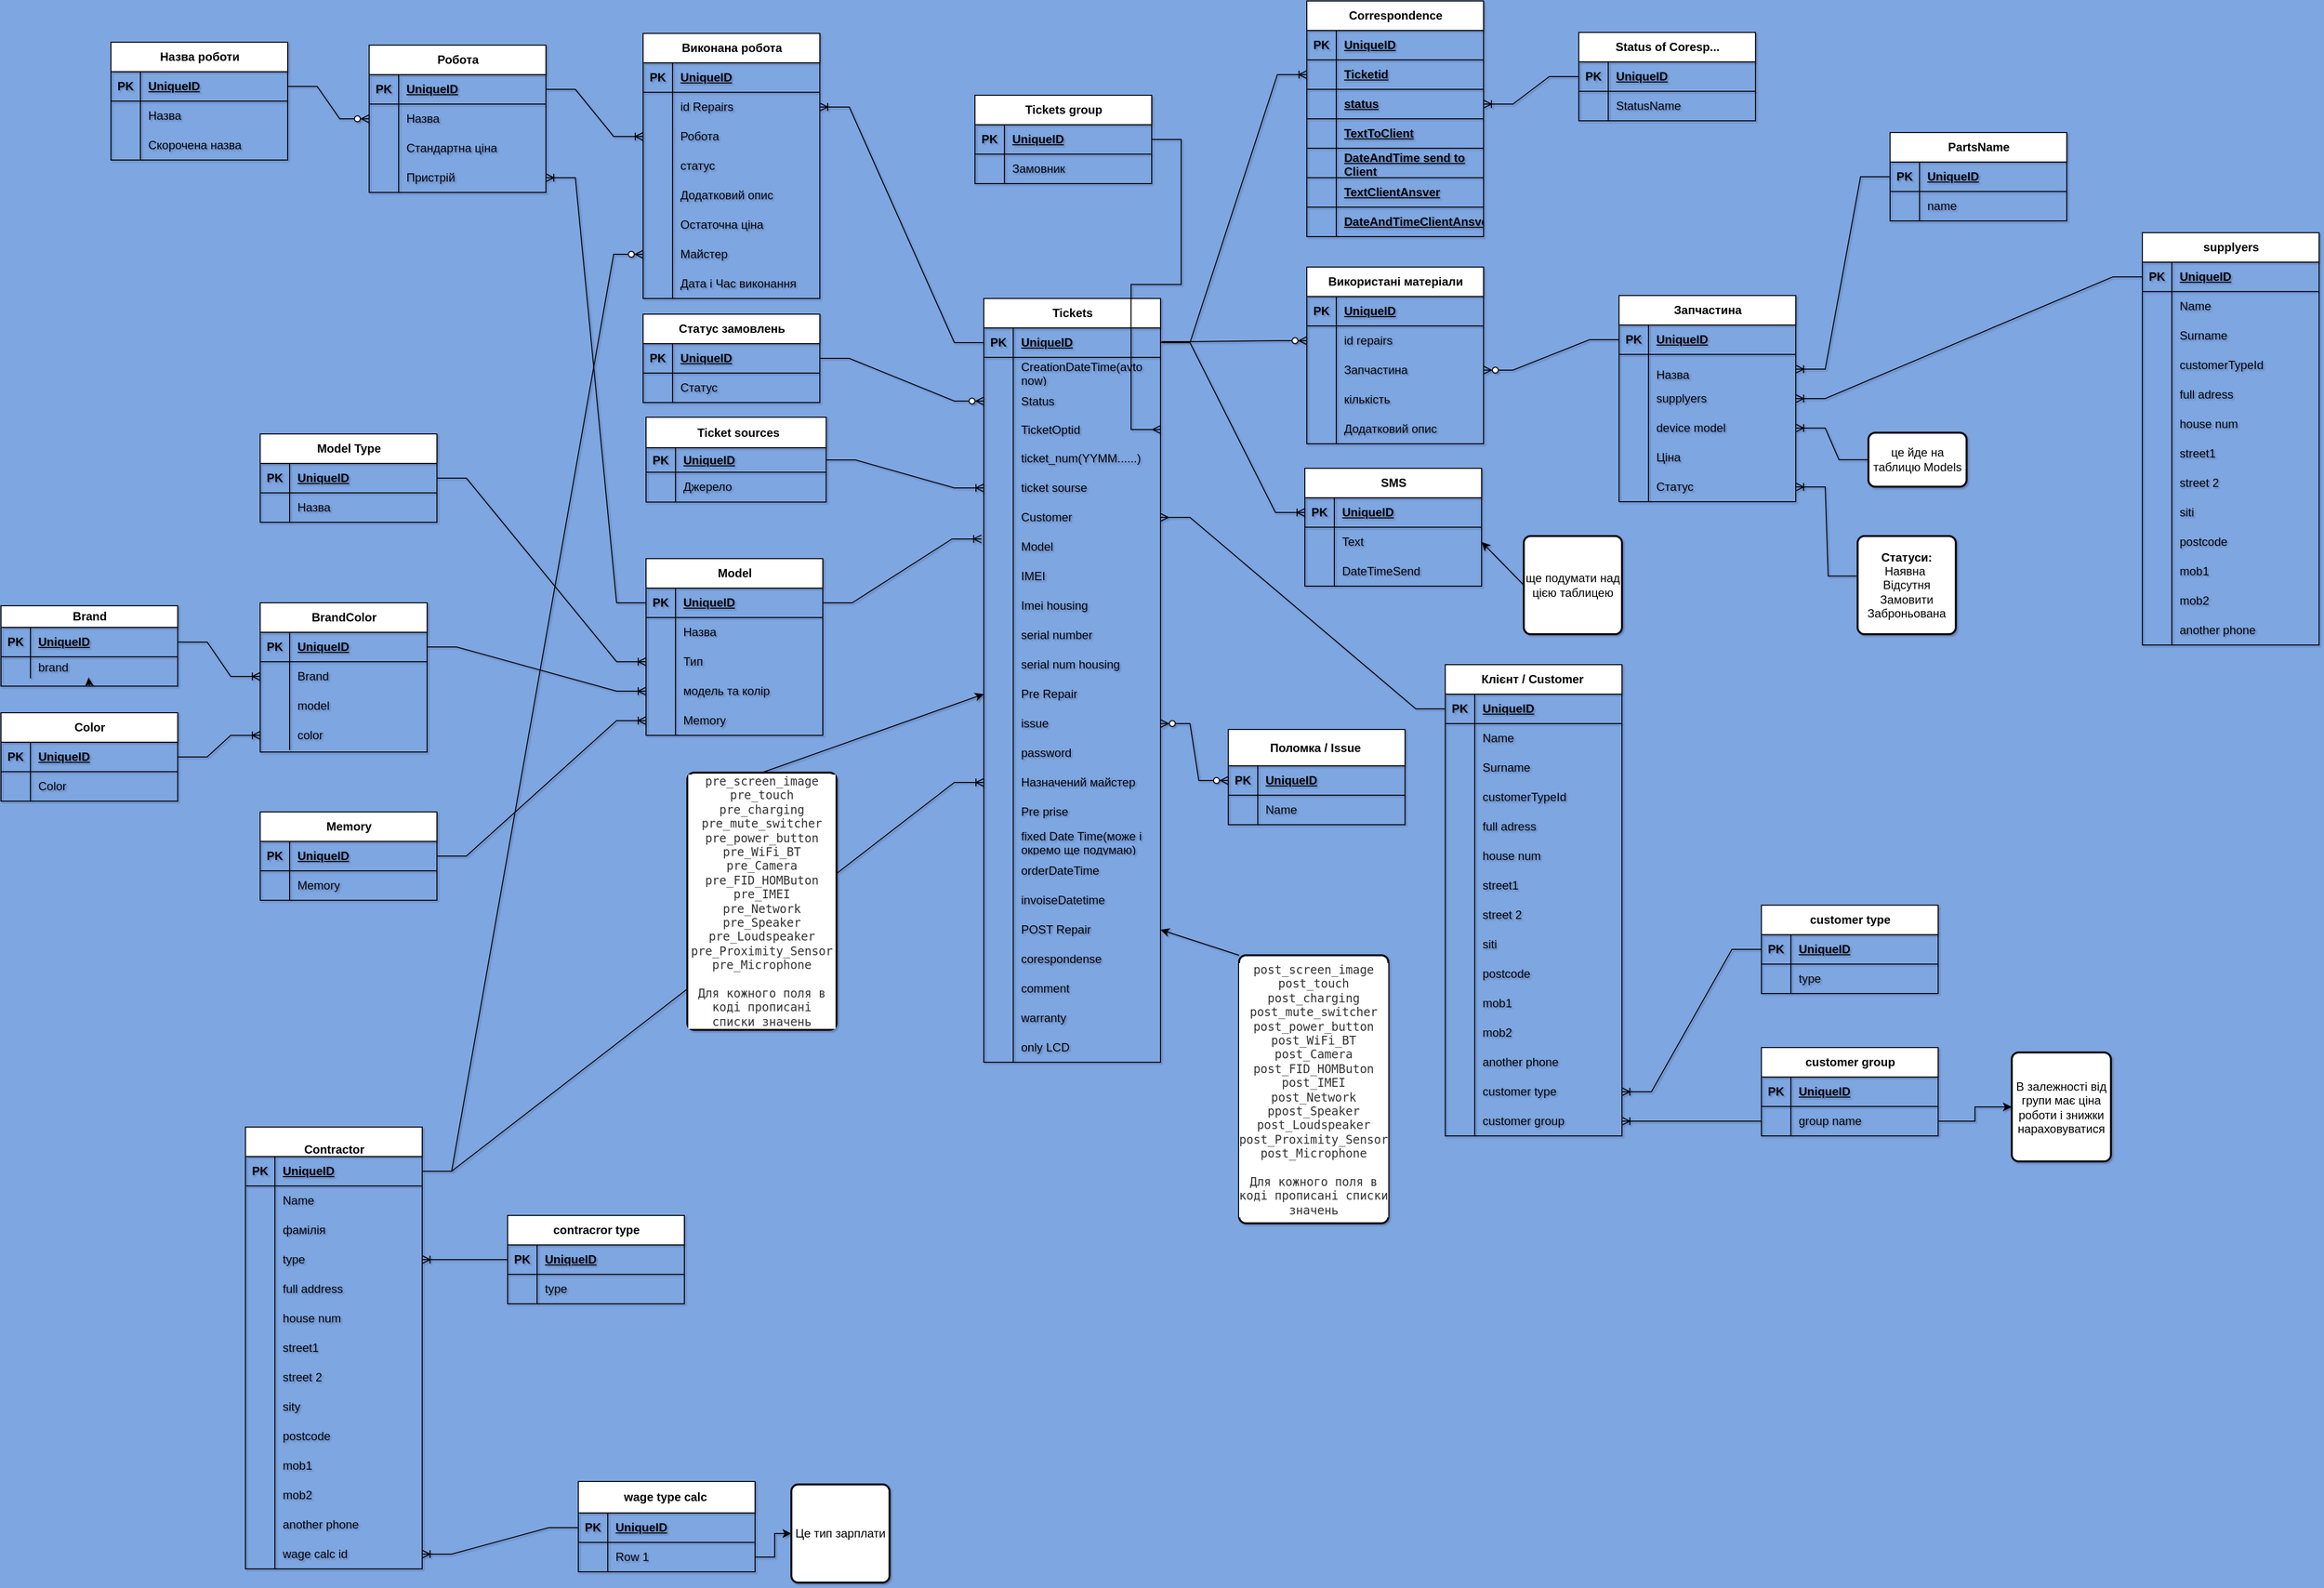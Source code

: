 <mxfile version="21.8.2" type="github">
  <diagram name="Page-1" id="e56a1550-8fbb-45ad-956c-1786394a9013">
    <mxGraphModel dx="2321" dy="1480" grid="0" gridSize="10" guides="1" tooltips="1" connect="1" arrows="1" fold="1" page="1" pageScale="1" pageWidth="1100" pageHeight="850" background="#7EA6E0" math="0" shadow="1">
      <root>
        <mxCell id="0" />
        <mxCell id="1" parent="0" />
        <mxCell id="2IEPPk8oCh3cQ-OusciL-1" value="Tickets" style="shape=table;startSize=30;container=1;collapsible=1;childLayout=tableLayout;fixedRows=1;rowLines=0;fontStyle=1;align=center;resizeLast=1;html=1;" parent="1" vertex="1">
          <mxGeometry x="384" y="73" width="180" height="778" as="geometry" />
        </mxCell>
        <mxCell id="2IEPPk8oCh3cQ-OusciL-2" value="" style="shape=tableRow;horizontal=0;startSize=0;swimlaneHead=0;swimlaneBody=0;fillColor=none;collapsible=0;dropTarget=0;points=[[0,0.5],[1,0.5]];portConstraint=eastwest;top=0;left=0;right=0;bottom=1;" parent="2IEPPk8oCh3cQ-OusciL-1" vertex="1">
          <mxGeometry y="30" width="180" height="30" as="geometry" />
        </mxCell>
        <mxCell id="2IEPPk8oCh3cQ-OusciL-3" value="PK" style="shape=partialRectangle;connectable=0;fillColor=none;top=0;left=0;bottom=0;right=0;fontStyle=1;overflow=hidden;whiteSpace=wrap;html=1;" parent="2IEPPk8oCh3cQ-OusciL-2" vertex="1">
          <mxGeometry width="30" height="30" as="geometry">
            <mxRectangle width="30" height="30" as="alternateBounds" />
          </mxGeometry>
        </mxCell>
        <mxCell id="2IEPPk8oCh3cQ-OusciL-4" value="UniqueID" style="shape=partialRectangle;connectable=0;fillColor=none;top=0;left=0;bottom=0;right=0;align=left;spacingLeft=6;fontStyle=5;overflow=hidden;whiteSpace=wrap;html=1;" parent="2IEPPk8oCh3cQ-OusciL-2" vertex="1">
          <mxGeometry x="30" width="150" height="30" as="geometry">
            <mxRectangle width="150" height="30" as="alternateBounds" />
          </mxGeometry>
        </mxCell>
        <mxCell id="SYdGTLHfsqDevWgXx4K--286" style="shape=tableRow;horizontal=0;startSize=0;swimlaneHead=0;swimlaneBody=0;fillColor=none;collapsible=0;dropTarget=0;points=[[0,0.5],[1,0.5]];portConstraint=eastwest;top=0;left=0;right=0;bottom=0;" parent="2IEPPk8oCh3cQ-OusciL-1" vertex="1">
          <mxGeometry y="60" width="180" height="30" as="geometry" />
        </mxCell>
        <mxCell id="SYdGTLHfsqDevWgXx4K--287" style="shape=partialRectangle;connectable=0;fillColor=none;top=0;left=0;bottom=0;right=0;editable=1;overflow=hidden;whiteSpace=wrap;html=1;" parent="SYdGTLHfsqDevWgXx4K--286" vertex="1">
          <mxGeometry width="30" height="30" as="geometry">
            <mxRectangle width="30" height="30" as="alternateBounds" />
          </mxGeometry>
        </mxCell>
        <mxCell id="SYdGTLHfsqDevWgXx4K--288" value="CreationDateTime(avto &lt;br&gt;now)" style="shape=partialRectangle;connectable=0;fillColor=none;top=0;left=0;bottom=0;right=0;align=left;spacingLeft=6;overflow=hidden;whiteSpace=wrap;html=1;" parent="SYdGTLHfsqDevWgXx4K--286" vertex="1">
          <mxGeometry x="30" width="150" height="30" as="geometry">
            <mxRectangle width="150" height="30" as="alternateBounds" />
          </mxGeometry>
        </mxCell>
        <mxCell id="2IEPPk8oCh3cQ-OusciL-5" value="" style="shape=tableRow;horizontal=0;startSize=0;swimlaneHead=0;swimlaneBody=0;fillColor=none;collapsible=0;dropTarget=0;points=[[0,0.5],[1,0.5]];portConstraint=eastwest;top=0;left=0;right=0;bottom=0;" parent="2IEPPk8oCh3cQ-OusciL-1" vertex="1">
          <mxGeometry y="90" width="180" height="29" as="geometry" />
        </mxCell>
        <mxCell id="2IEPPk8oCh3cQ-OusciL-6" value="" style="shape=partialRectangle;connectable=0;fillColor=none;top=0;left=0;bottom=0;right=0;editable=1;overflow=hidden;whiteSpace=wrap;html=1;" parent="2IEPPk8oCh3cQ-OusciL-5" vertex="1">
          <mxGeometry width="30" height="29" as="geometry">
            <mxRectangle width="30" height="29" as="alternateBounds" />
          </mxGeometry>
        </mxCell>
        <mxCell id="2IEPPk8oCh3cQ-OusciL-7" value="Status" style="shape=partialRectangle;connectable=0;fillColor=none;top=0;left=0;bottom=0;right=0;align=left;spacingLeft=6;overflow=hidden;whiteSpace=wrap;html=1;" parent="2IEPPk8oCh3cQ-OusciL-5" vertex="1">
          <mxGeometry x="30" width="150" height="29" as="geometry">
            <mxRectangle width="150" height="29" as="alternateBounds" />
          </mxGeometry>
        </mxCell>
        <mxCell id="SYdGTLHfsqDevWgXx4K--699" style="shape=tableRow;horizontal=0;startSize=0;swimlaneHead=0;swimlaneBody=0;fillColor=none;collapsible=0;dropTarget=0;points=[[0,0.5],[1,0.5]];portConstraint=eastwest;top=0;left=0;right=0;bottom=0;" parent="2IEPPk8oCh3cQ-OusciL-1" vertex="1">
          <mxGeometry y="119" width="180" height="29" as="geometry" />
        </mxCell>
        <mxCell id="SYdGTLHfsqDevWgXx4K--700" style="shape=partialRectangle;connectable=0;fillColor=none;top=0;left=0;bottom=0;right=0;editable=1;overflow=hidden;whiteSpace=wrap;html=1;" parent="SYdGTLHfsqDevWgXx4K--699" vertex="1">
          <mxGeometry width="30" height="29" as="geometry">
            <mxRectangle width="30" height="29" as="alternateBounds" />
          </mxGeometry>
        </mxCell>
        <mxCell id="SYdGTLHfsqDevWgXx4K--701" value="TicketOptid" style="shape=partialRectangle;connectable=0;fillColor=none;top=0;left=0;bottom=0;right=0;align=left;spacingLeft=6;overflow=hidden;whiteSpace=wrap;html=1;" parent="SYdGTLHfsqDevWgXx4K--699" vertex="1">
          <mxGeometry x="30" width="150" height="29" as="geometry">
            <mxRectangle width="150" height="29" as="alternateBounds" />
          </mxGeometry>
        </mxCell>
        <mxCell id="SYdGTLHfsqDevWgXx4K--289" style="shape=tableRow;horizontal=0;startSize=0;swimlaneHead=0;swimlaneBody=0;fillColor=none;collapsible=0;dropTarget=0;points=[[0,0.5],[1,0.5]];portConstraint=eastwest;top=0;left=0;right=0;bottom=0;" parent="2IEPPk8oCh3cQ-OusciL-1" vertex="1">
          <mxGeometry y="148" width="180" height="30" as="geometry" />
        </mxCell>
        <mxCell id="SYdGTLHfsqDevWgXx4K--290" style="shape=partialRectangle;connectable=0;fillColor=none;top=0;left=0;bottom=0;right=0;editable=1;overflow=hidden;whiteSpace=wrap;html=1;" parent="SYdGTLHfsqDevWgXx4K--289" vertex="1">
          <mxGeometry width="30" height="30" as="geometry">
            <mxRectangle width="30" height="30" as="alternateBounds" />
          </mxGeometry>
        </mxCell>
        <mxCell id="SYdGTLHfsqDevWgXx4K--291" value="ticket_num(YYMM......)" style="shape=partialRectangle;connectable=0;fillColor=none;top=0;left=0;bottom=0;right=0;align=left;spacingLeft=6;overflow=hidden;whiteSpace=wrap;html=1;" parent="SYdGTLHfsqDevWgXx4K--289" vertex="1">
          <mxGeometry x="30" width="150" height="30" as="geometry">
            <mxRectangle width="150" height="30" as="alternateBounds" />
          </mxGeometry>
        </mxCell>
        <mxCell id="SYdGTLHfsqDevWgXx4K--292" style="shape=tableRow;horizontal=0;startSize=0;swimlaneHead=0;swimlaneBody=0;fillColor=none;collapsible=0;dropTarget=0;points=[[0,0.5],[1,0.5]];portConstraint=eastwest;top=0;left=0;right=0;bottom=0;" parent="2IEPPk8oCh3cQ-OusciL-1" vertex="1">
          <mxGeometry y="178" width="180" height="30" as="geometry" />
        </mxCell>
        <mxCell id="SYdGTLHfsqDevWgXx4K--293" style="shape=partialRectangle;connectable=0;fillColor=none;top=0;left=0;bottom=0;right=0;editable=1;overflow=hidden;whiteSpace=wrap;html=1;" parent="SYdGTLHfsqDevWgXx4K--292" vertex="1">
          <mxGeometry width="30" height="30" as="geometry">
            <mxRectangle width="30" height="30" as="alternateBounds" />
          </mxGeometry>
        </mxCell>
        <mxCell id="SYdGTLHfsqDevWgXx4K--294" value="ticket sourse" style="shape=partialRectangle;connectable=0;fillColor=none;top=0;left=0;bottom=0;right=0;align=left;spacingLeft=6;overflow=hidden;whiteSpace=wrap;html=1;" parent="SYdGTLHfsqDevWgXx4K--292" vertex="1">
          <mxGeometry x="30" width="150" height="30" as="geometry">
            <mxRectangle width="150" height="30" as="alternateBounds" />
          </mxGeometry>
        </mxCell>
        <mxCell id="2IEPPk8oCh3cQ-OusciL-11" value="" style="shape=tableRow;horizontal=0;startSize=0;swimlaneHead=0;swimlaneBody=0;fillColor=none;collapsible=0;dropTarget=0;points=[[0,0.5],[1,0.5]];portConstraint=eastwest;top=0;left=0;right=0;bottom=0;" parent="2IEPPk8oCh3cQ-OusciL-1" vertex="1">
          <mxGeometry y="208" width="180" height="30" as="geometry" />
        </mxCell>
        <mxCell id="2IEPPk8oCh3cQ-OusciL-12" value="" style="shape=partialRectangle;connectable=0;fillColor=none;top=0;left=0;bottom=0;right=0;editable=1;overflow=hidden;whiteSpace=wrap;html=1;" parent="2IEPPk8oCh3cQ-OusciL-11" vertex="1">
          <mxGeometry width="30" height="30" as="geometry">
            <mxRectangle width="30" height="30" as="alternateBounds" />
          </mxGeometry>
        </mxCell>
        <mxCell id="2IEPPk8oCh3cQ-OusciL-13" value="Customer" style="shape=partialRectangle;connectable=0;fillColor=none;top=0;left=0;bottom=0;right=0;align=left;spacingLeft=6;overflow=hidden;whiteSpace=wrap;html=1;" parent="2IEPPk8oCh3cQ-OusciL-11" vertex="1">
          <mxGeometry x="30" width="150" height="30" as="geometry">
            <mxRectangle width="150" height="30" as="alternateBounds" />
          </mxGeometry>
        </mxCell>
        <mxCell id="2IEPPk8oCh3cQ-OusciL-8" value="" style="shape=tableRow;horizontal=0;startSize=0;swimlaneHead=0;swimlaneBody=0;fillColor=none;collapsible=0;dropTarget=0;points=[[0,0.5],[1,0.5]];portConstraint=eastwest;top=0;left=0;right=0;bottom=0;" parent="2IEPPk8oCh3cQ-OusciL-1" vertex="1">
          <mxGeometry y="238" width="180" height="30" as="geometry" />
        </mxCell>
        <mxCell id="2IEPPk8oCh3cQ-OusciL-9" value="" style="shape=partialRectangle;connectable=0;fillColor=none;top=0;left=0;bottom=0;right=0;editable=1;overflow=hidden;whiteSpace=wrap;html=1;" parent="2IEPPk8oCh3cQ-OusciL-8" vertex="1">
          <mxGeometry width="30" height="30" as="geometry">
            <mxRectangle width="30" height="30" as="alternateBounds" />
          </mxGeometry>
        </mxCell>
        <mxCell id="2IEPPk8oCh3cQ-OusciL-10" value="Model" style="shape=partialRectangle;connectable=0;fillColor=none;top=0;left=0;bottom=0;right=0;align=left;spacingLeft=6;overflow=hidden;whiteSpace=wrap;html=1;" parent="2IEPPk8oCh3cQ-OusciL-8" vertex="1">
          <mxGeometry x="30" width="150" height="30" as="geometry">
            <mxRectangle width="150" height="30" as="alternateBounds" />
          </mxGeometry>
        </mxCell>
        <mxCell id="SYdGTLHfsqDevWgXx4K--361" style="shape=tableRow;horizontal=0;startSize=0;swimlaneHead=0;swimlaneBody=0;fillColor=none;collapsible=0;dropTarget=0;points=[[0,0.5],[1,0.5]];portConstraint=eastwest;top=0;left=0;right=0;bottom=0;" parent="2IEPPk8oCh3cQ-OusciL-1" vertex="1">
          <mxGeometry y="268" width="180" height="30" as="geometry" />
        </mxCell>
        <mxCell id="SYdGTLHfsqDevWgXx4K--362" style="shape=partialRectangle;connectable=0;fillColor=none;top=0;left=0;bottom=0;right=0;editable=1;overflow=hidden;whiteSpace=wrap;html=1;" parent="SYdGTLHfsqDevWgXx4K--361" vertex="1">
          <mxGeometry width="30" height="30" as="geometry">
            <mxRectangle width="30" height="30" as="alternateBounds" />
          </mxGeometry>
        </mxCell>
        <mxCell id="SYdGTLHfsqDevWgXx4K--363" value="IMEI" style="shape=partialRectangle;connectable=0;fillColor=none;top=0;left=0;bottom=0;right=0;align=left;spacingLeft=6;overflow=hidden;whiteSpace=wrap;html=1;" parent="SYdGTLHfsqDevWgXx4K--361" vertex="1">
          <mxGeometry x="30" width="150" height="30" as="geometry">
            <mxRectangle width="150" height="30" as="alternateBounds" />
          </mxGeometry>
        </mxCell>
        <mxCell id="SYdGTLHfsqDevWgXx4K--364" style="shape=tableRow;horizontal=0;startSize=0;swimlaneHead=0;swimlaneBody=0;fillColor=none;collapsible=0;dropTarget=0;points=[[0,0.5],[1,0.5]];portConstraint=eastwest;top=0;left=0;right=0;bottom=0;" parent="2IEPPk8oCh3cQ-OusciL-1" vertex="1">
          <mxGeometry y="298" width="180" height="30" as="geometry" />
        </mxCell>
        <mxCell id="SYdGTLHfsqDevWgXx4K--365" style="shape=partialRectangle;connectable=0;fillColor=none;top=0;left=0;bottom=0;right=0;editable=1;overflow=hidden;whiteSpace=wrap;html=1;" parent="SYdGTLHfsqDevWgXx4K--364" vertex="1">
          <mxGeometry width="30" height="30" as="geometry">
            <mxRectangle width="30" height="30" as="alternateBounds" />
          </mxGeometry>
        </mxCell>
        <mxCell id="SYdGTLHfsqDevWgXx4K--366" value="Imei housing" style="shape=partialRectangle;connectable=0;fillColor=none;top=0;left=0;bottom=0;right=0;align=left;spacingLeft=6;overflow=hidden;whiteSpace=wrap;html=1;" parent="SYdGTLHfsqDevWgXx4K--364" vertex="1">
          <mxGeometry x="30" width="150" height="30" as="geometry">
            <mxRectangle width="150" height="30" as="alternateBounds" />
          </mxGeometry>
        </mxCell>
        <mxCell id="SYdGTLHfsqDevWgXx4K--367" style="shape=tableRow;horizontal=0;startSize=0;swimlaneHead=0;swimlaneBody=0;fillColor=none;collapsible=0;dropTarget=0;points=[[0,0.5],[1,0.5]];portConstraint=eastwest;top=0;left=0;right=0;bottom=0;" parent="2IEPPk8oCh3cQ-OusciL-1" vertex="1">
          <mxGeometry y="328" width="180" height="30" as="geometry" />
        </mxCell>
        <mxCell id="SYdGTLHfsqDevWgXx4K--368" style="shape=partialRectangle;connectable=0;fillColor=none;top=0;left=0;bottom=0;right=0;editable=1;overflow=hidden;whiteSpace=wrap;html=1;" parent="SYdGTLHfsqDevWgXx4K--367" vertex="1">
          <mxGeometry width="30" height="30" as="geometry">
            <mxRectangle width="30" height="30" as="alternateBounds" />
          </mxGeometry>
        </mxCell>
        <mxCell id="SYdGTLHfsqDevWgXx4K--369" value="serial number" style="shape=partialRectangle;connectable=0;fillColor=none;top=0;left=0;bottom=0;right=0;align=left;spacingLeft=6;overflow=hidden;whiteSpace=wrap;html=1;" parent="SYdGTLHfsqDevWgXx4K--367" vertex="1">
          <mxGeometry x="30" width="150" height="30" as="geometry">
            <mxRectangle width="150" height="30" as="alternateBounds" />
          </mxGeometry>
        </mxCell>
        <mxCell id="SYdGTLHfsqDevWgXx4K--370" style="shape=tableRow;horizontal=0;startSize=0;swimlaneHead=0;swimlaneBody=0;fillColor=none;collapsible=0;dropTarget=0;points=[[0,0.5],[1,0.5]];portConstraint=eastwest;top=0;left=0;right=0;bottom=0;" parent="2IEPPk8oCh3cQ-OusciL-1" vertex="1">
          <mxGeometry y="358" width="180" height="30" as="geometry" />
        </mxCell>
        <mxCell id="SYdGTLHfsqDevWgXx4K--371" style="shape=partialRectangle;connectable=0;fillColor=none;top=0;left=0;bottom=0;right=0;editable=1;overflow=hidden;whiteSpace=wrap;html=1;" parent="SYdGTLHfsqDevWgXx4K--370" vertex="1">
          <mxGeometry width="30" height="30" as="geometry">
            <mxRectangle width="30" height="30" as="alternateBounds" />
          </mxGeometry>
        </mxCell>
        <mxCell id="SYdGTLHfsqDevWgXx4K--372" value="serial num housing" style="shape=partialRectangle;connectable=0;fillColor=none;top=0;left=0;bottom=0;right=0;align=left;spacingLeft=6;overflow=hidden;whiteSpace=wrap;html=1;" parent="SYdGTLHfsqDevWgXx4K--370" vertex="1">
          <mxGeometry x="30" width="150" height="30" as="geometry">
            <mxRectangle width="150" height="30" as="alternateBounds" />
          </mxGeometry>
        </mxCell>
        <mxCell id="SYdGTLHfsqDevWgXx4K--93" style="shape=tableRow;horizontal=0;startSize=0;swimlaneHead=0;swimlaneBody=0;fillColor=none;collapsible=0;dropTarget=0;points=[[0,0.5],[1,0.5]];portConstraint=eastwest;top=0;left=0;right=0;bottom=0;" parent="2IEPPk8oCh3cQ-OusciL-1" vertex="1">
          <mxGeometry y="388" width="180" height="30" as="geometry" />
        </mxCell>
        <mxCell id="SYdGTLHfsqDevWgXx4K--94" style="shape=partialRectangle;connectable=0;fillColor=none;top=0;left=0;bottom=0;right=0;editable=1;overflow=hidden;whiteSpace=wrap;html=1;" parent="SYdGTLHfsqDevWgXx4K--93" vertex="1">
          <mxGeometry width="30" height="30" as="geometry">
            <mxRectangle width="30" height="30" as="alternateBounds" />
          </mxGeometry>
        </mxCell>
        <mxCell id="SYdGTLHfsqDevWgXx4K--95" value="Pre Repair" style="shape=partialRectangle;connectable=0;fillColor=none;top=0;left=0;bottom=0;right=0;align=left;spacingLeft=6;overflow=hidden;whiteSpace=wrap;html=1;" parent="SYdGTLHfsqDevWgXx4K--93" vertex="1">
          <mxGeometry x="30" width="150" height="30" as="geometry">
            <mxRectangle width="150" height="30" as="alternateBounds" />
          </mxGeometry>
        </mxCell>
        <mxCell id="SYdGTLHfsqDevWgXx4K--221" style="shape=tableRow;horizontal=0;startSize=0;swimlaneHead=0;swimlaneBody=0;fillColor=none;collapsible=0;dropTarget=0;points=[[0,0.5],[1,0.5]];portConstraint=eastwest;top=0;left=0;right=0;bottom=0;" parent="2IEPPk8oCh3cQ-OusciL-1" vertex="1">
          <mxGeometry y="418" width="180" height="30" as="geometry" />
        </mxCell>
        <mxCell id="SYdGTLHfsqDevWgXx4K--222" style="shape=partialRectangle;connectable=0;fillColor=none;top=0;left=0;bottom=0;right=0;editable=1;overflow=hidden;whiteSpace=wrap;html=1;" parent="SYdGTLHfsqDevWgXx4K--221" vertex="1">
          <mxGeometry width="30" height="30" as="geometry">
            <mxRectangle width="30" height="30" as="alternateBounds" />
          </mxGeometry>
        </mxCell>
        <mxCell id="SYdGTLHfsqDevWgXx4K--223" value="issue" style="shape=partialRectangle;connectable=0;fillColor=none;top=0;left=0;bottom=0;right=0;align=left;spacingLeft=6;overflow=hidden;whiteSpace=wrap;html=1;" parent="SYdGTLHfsqDevWgXx4K--221" vertex="1">
          <mxGeometry x="30" width="150" height="30" as="geometry">
            <mxRectangle width="150" height="30" as="alternateBounds" />
          </mxGeometry>
        </mxCell>
        <mxCell id="SYdGTLHfsqDevWgXx4K--373" style="shape=tableRow;horizontal=0;startSize=0;swimlaneHead=0;swimlaneBody=0;fillColor=none;collapsible=0;dropTarget=0;points=[[0,0.5],[1,0.5]];portConstraint=eastwest;top=0;left=0;right=0;bottom=0;" parent="2IEPPk8oCh3cQ-OusciL-1" vertex="1">
          <mxGeometry y="448" width="180" height="30" as="geometry" />
        </mxCell>
        <mxCell id="SYdGTLHfsqDevWgXx4K--374" style="shape=partialRectangle;connectable=0;fillColor=none;top=0;left=0;bottom=0;right=0;editable=1;overflow=hidden;whiteSpace=wrap;html=1;" parent="SYdGTLHfsqDevWgXx4K--373" vertex="1">
          <mxGeometry width="30" height="30" as="geometry">
            <mxRectangle width="30" height="30" as="alternateBounds" />
          </mxGeometry>
        </mxCell>
        <mxCell id="SYdGTLHfsqDevWgXx4K--375" value="password" style="shape=partialRectangle;connectable=0;fillColor=none;top=0;left=0;bottom=0;right=0;align=left;spacingLeft=6;overflow=hidden;whiteSpace=wrap;html=1;" parent="SYdGTLHfsqDevWgXx4K--373" vertex="1">
          <mxGeometry x="30" width="150" height="30" as="geometry">
            <mxRectangle width="150" height="30" as="alternateBounds" />
          </mxGeometry>
        </mxCell>
        <mxCell id="SYdGTLHfsqDevWgXx4K--376" style="shape=tableRow;horizontal=0;startSize=0;swimlaneHead=0;swimlaneBody=0;fillColor=none;collapsible=0;dropTarget=0;points=[[0,0.5],[1,0.5]];portConstraint=eastwest;top=0;left=0;right=0;bottom=0;" parent="2IEPPk8oCh3cQ-OusciL-1" vertex="1">
          <mxGeometry y="478" width="180" height="30" as="geometry" />
        </mxCell>
        <mxCell id="SYdGTLHfsqDevWgXx4K--377" style="shape=partialRectangle;connectable=0;fillColor=none;top=0;left=0;bottom=0;right=0;editable=1;overflow=hidden;whiteSpace=wrap;html=1;" parent="SYdGTLHfsqDevWgXx4K--376" vertex="1">
          <mxGeometry width="30" height="30" as="geometry">
            <mxRectangle width="30" height="30" as="alternateBounds" />
          </mxGeometry>
        </mxCell>
        <mxCell id="SYdGTLHfsqDevWgXx4K--378" value="Назначений майстер" style="shape=partialRectangle;connectable=0;fillColor=none;top=0;left=0;bottom=0;right=0;align=left;spacingLeft=6;overflow=hidden;whiteSpace=wrap;html=1;" parent="SYdGTLHfsqDevWgXx4K--376" vertex="1">
          <mxGeometry x="30" width="150" height="30" as="geometry">
            <mxRectangle width="150" height="30" as="alternateBounds" />
          </mxGeometry>
        </mxCell>
        <mxCell id="SYdGTLHfsqDevWgXx4K--77" style="shape=tableRow;horizontal=0;startSize=0;swimlaneHead=0;swimlaneBody=0;fillColor=none;collapsible=0;dropTarget=0;points=[[0,0.5],[1,0.5]];portConstraint=eastwest;top=0;left=0;right=0;bottom=0;" parent="2IEPPk8oCh3cQ-OusciL-1" vertex="1">
          <mxGeometry y="508" width="180" height="30" as="geometry" />
        </mxCell>
        <mxCell id="SYdGTLHfsqDevWgXx4K--78" style="shape=partialRectangle;connectable=0;fillColor=none;top=0;left=0;bottom=0;right=0;editable=1;overflow=hidden;whiteSpace=wrap;html=1;" parent="SYdGTLHfsqDevWgXx4K--77" vertex="1">
          <mxGeometry width="30" height="30" as="geometry">
            <mxRectangle width="30" height="30" as="alternateBounds" />
          </mxGeometry>
        </mxCell>
        <mxCell id="SYdGTLHfsqDevWgXx4K--79" value="Pre prise" style="shape=partialRectangle;connectable=0;fillColor=none;top=0;left=0;bottom=0;right=0;align=left;spacingLeft=6;overflow=hidden;whiteSpace=wrap;html=1;" parent="SYdGTLHfsqDevWgXx4K--77" vertex="1">
          <mxGeometry x="30" width="150" height="30" as="geometry">
            <mxRectangle width="150" height="30" as="alternateBounds" />
          </mxGeometry>
        </mxCell>
        <mxCell id="SYdGTLHfsqDevWgXx4K--71" style="shape=tableRow;horizontal=0;startSize=0;swimlaneHead=0;swimlaneBody=0;fillColor=none;collapsible=0;dropTarget=0;points=[[0,0.5],[1,0.5]];portConstraint=eastwest;top=0;left=0;right=0;bottom=0;" parent="2IEPPk8oCh3cQ-OusciL-1" vertex="1">
          <mxGeometry y="538" width="180" height="30" as="geometry" />
        </mxCell>
        <mxCell id="SYdGTLHfsqDevWgXx4K--72" style="shape=partialRectangle;connectable=0;fillColor=none;top=0;left=0;bottom=0;right=0;editable=1;overflow=hidden;whiteSpace=wrap;html=1;" parent="SYdGTLHfsqDevWgXx4K--71" vertex="1">
          <mxGeometry width="30" height="30" as="geometry">
            <mxRectangle width="30" height="30" as="alternateBounds" />
          </mxGeometry>
        </mxCell>
        <mxCell id="SYdGTLHfsqDevWgXx4K--73" value="fixed Date Time(може і окремо ще подумаю)" style="shape=partialRectangle;connectable=0;fillColor=none;top=0;left=0;bottom=0;right=0;align=left;spacingLeft=6;overflow=hidden;whiteSpace=wrap;html=1;" parent="SYdGTLHfsqDevWgXx4K--71" vertex="1">
          <mxGeometry x="30" width="150" height="30" as="geometry">
            <mxRectangle width="150" height="30" as="alternateBounds" />
          </mxGeometry>
        </mxCell>
        <mxCell id="SYdGTLHfsqDevWgXx4K--65" style="shape=tableRow;horizontal=0;startSize=0;swimlaneHead=0;swimlaneBody=0;fillColor=none;collapsible=0;dropTarget=0;points=[[0,0.5],[1,0.5]];portConstraint=eastwest;top=0;left=0;right=0;bottom=0;" parent="2IEPPk8oCh3cQ-OusciL-1" vertex="1">
          <mxGeometry y="568" width="180" height="30" as="geometry" />
        </mxCell>
        <mxCell id="SYdGTLHfsqDevWgXx4K--66" style="shape=partialRectangle;connectable=0;fillColor=none;top=0;left=0;bottom=0;right=0;editable=1;overflow=hidden;whiteSpace=wrap;html=1;" parent="SYdGTLHfsqDevWgXx4K--65" vertex="1">
          <mxGeometry width="30" height="30" as="geometry">
            <mxRectangle width="30" height="30" as="alternateBounds" />
          </mxGeometry>
        </mxCell>
        <mxCell id="SYdGTLHfsqDevWgXx4K--67" value="orderDateTime" style="shape=partialRectangle;connectable=0;fillColor=none;top=0;left=0;bottom=0;right=0;align=left;spacingLeft=6;overflow=hidden;whiteSpace=wrap;html=1;" parent="SYdGTLHfsqDevWgXx4K--65" vertex="1">
          <mxGeometry x="30" width="150" height="30" as="geometry">
            <mxRectangle width="150" height="30" as="alternateBounds" />
          </mxGeometry>
        </mxCell>
        <mxCell id="SYdGTLHfsqDevWgXx4K--68" style="shape=tableRow;horizontal=0;startSize=0;swimlaneHead=0;swimlaneBody=0;fillColor=none;collapsible=0;dropTarget=0;points=[[0,0.5],[1,0.5]];portConstraint=eastwest;top=0;left=0;right=0;bottom=0;" parent="2IEPPk8oCh3cQ-OusciL-1" vertex="1">
          <mxGeometry y="598" width="180" height="30" as="geometry" />
        </mxCell>
        <mxCell id="SYdGTLHfsqDevWgXx4K--69" style="shape=partialRectangle;connectable=0;fillColor=none;top=0;left=0;bottom=0;right=0;editable=1;overflow=hidden;whiteSpace=wrap;html=1;" parent="SYdGTLHfsqDevWgXx4K--68" vertex="1">
          <mxGeometry width="30" height="30" as="geometry">
            <mxRectangle width="30" height="30" as="alternateBounds" />
          </mxGeometry>
        </mxCell>
        <mxCell id="SYdGTLHfsqDevWgXx4K--70" value="invoiseDatetime" style="shape=partialRectangle;connectable=0;fillColor=none;top=0;left=0;bottom=0;right=0;align=left;spacingLeft=6;overflow=hidden;whiteSpace=wrap;html=1;" parent="SYdGTLHfsqDevWgXx4K--68" vertex="1">
          <mxGeometry x="30" width="150" height="30" as="geometry">
            <mxRectangle width="150" height="30" as="alternateBounds" />
          </mxGeometry>
        </mxCell>
        <mxCell id="SYdGTLHfsqDevWgXx4K--96" style="shape=tableRow;horizontal=0;startSize=0;swimlaneHead=0;swimlaneBody=0;fillColor=none;collapsible=0;dropTarget=0;points=[[0,0.5],[1,0.5]];portConstraint=eastwest;top=0;left=0;right=0;bottom=0;" parent="2IEPPk8oCh3cQ-OusciL-1" vertex="1">
          <mxGeometry y="628" width="180" height="30" as="geometry" />
        </mxCell>
        <mxCell id="SYdGTLHfsqDevWgXx4K--97" style="shape=partialRectangle;connectable=0;fillColor=none;top=0;left=0;bottom=0;right=0;editable=1;overflow=hidden;whiteSpace=wrap;html=1;" parent="SYdGTLHfsqDevWgXx4K--96" vertex="1">
          <mxGeometry width="30" height="30" as="geometry">
            <mxRectangle width="30" height="30" as="alternateBounds" />
          </mxGeometry>
        </mxCell>
        <mxCell id="SYdGTLHfsqDevWgXx4K--98" value="POST Repair" style="shape=partialRectangle;connectable=0;fillColor=none;top=0;left=0;bottom=0;right=0;align=left;spacingLeft=6;overflow=hidden;whiteSpace=wrap;html=1;" parent="SYdGTLHfsqDevWgXx4K--96" vertex="1">
          <mxGeometry x="30" width="150" height="30" as="geometry">
            <mxRectangle width="150" height="30" as="alternateBounds" />
          </mxGeometry>
        </mxCell>
        <mxCell id="SYdGTLHfsqDevWgXx4K--552" style="shape=tableRow;horizontal=0;startSize=0;swimlaneHead=0;swimlaneBody=0;fillColor=none;collapsible=0;dropTarget=0;points=[[0,0.5],[1,0.5]];portConstraint=eastwest;top=0;left=0;right=0;bottom=0;" parent="2IEPPk8oCh3cQ-OusciL-1" vertex="1">
          <mxGeometry y="658" width="180" height="30" as="geometry" />
        </mxCell>
        <mxCell id="SYdGTLHfsqDevWgXx4K--553" style="shape=partialRectangle;connectable=0;fillColor=none;top=0;left=0;bottom=0;right=0;editable=1;overflow=hidden;whiteSpace=wrap;html=1;" parent="SYdGTLHfsqDevWgXx4K--552" vertex="1">
          <mxGeometry width="30" height="30" as="geometry">
            <mxRectangle width="30" height="30" as="alternateBounds" />
          </mxGeometry>
        </mxCell>
        <mxCell id="SYdGTLHfsqDevWgXx4K--554" value="corespondense" style="shape=partialRectangle;connectable=0;fillColor=none;top=0;left=0;bottom=0;right=0;align=left;spacingLeft=6;overflow=hidden;whiteSpace=wrap;html=1;" parent="SYdGTLHfsqDevWgXx4K--552" vertex="1">
          <mxGeometry x="30" width="150" height="30" as="geometry">
            <mxRectangle width="150" height="30" as="alternateBounds" />
          </mxGeometry>
        </mxCell>
        <mxCell id="SYdGTLHfsqDevWgXx4K--629" style="shape=tableRow;horizontal=0;startSize=0;swimlaneHead=0;swimlaneBody=0;fillColor=none;collapsible=0;dropTarget=0;points=[[0,0.5],[1,0.5]];portConstraint=eastwest;top=0;left=0;right=0;bottom=0;" parent="2IEPPk8oCh3cQ-OusciL-1" vertex="1">
          <mxGeometry y="688" width="180" height="30" as="geometry" />
        </mxCell>
        <mxCell id="SYdGTLHfsqDevWgXx4K--630" style="shape=partialRectangle;connectable=0;fillColor=none;top=0;left=0;bottom=0;right=0;editable=1;overflow=hidden;whiteSpace=wrap;html=1;" parent="SYdGTLHfsqDevWgXx4K--629" vertex="1">
          <mxGeometry width="30" height="30" as="geometry">
            <mxRectangle width="30" height="30" as="alternateBounds" />
          </mxGeometry>
        </mxCell>
        <mxCell id="SYdGTLHfsqDevWgXx4K--631" value="comment" style="shape=partialRectangle;connectable=0;fillColor=none;top=0;left=0;bottom=0;right=0;align=left;spacingLeft=6;overflow=hidden;whiteSpace=wrap;html=1;" parent="SYdGTLHfsqDevWgXx4K--629" vertex="1">
          <mxGeometry x="30" width="150" height="30" as="geometry">
            <mxRectangle width="150" height="30" as="alternateBounds" />
          </mxGeometry>
        </mxCell>
        <mxCell id="SYdGTLHfsqDevWgXx4K--706" style="shape=tableRow;horizontal=0;startSize=0;swimlaneHead=0;swimlaneBody=0;fillColor=none;collapsible=0;dropTarget=0;points=[[0,0.5],[1,0.5]];portConstraint=eastwest;top=0;left=0;right=0;bottom=0;" parent="2IEPPk8oCh3cQ-OusciL-1" vertex="1">
          <mxGeometry y="718" width="180" height="30" as="geometry" />
        </mxCell>
        <mxCell id="SYdGTLHfsqDevWgXx4K--707" style="shape=partialRectangle;connectable=0;fillColor=none;top=0;left=0;bottom=0;right=0;editable=1;overflow=hidden;whiteSpace=wrap;html=1;" parent="SYdGTLHfsqDevWgXx4K--706" vertex="1">
          <mxGeometry width="30" height="30" as="geometry">
            <mxRectangle width="30" height="30" as="alternateBounds" />
          </mxGeometry>
        </mxCell>
        <mxCell id="SYdGTLHfsqDevWgXx4K--708" value="warranty" style="shape=partialRectangle;connectable=0;fillColor=none;top=0;left=0;bottom=0;right=0;align=left;spacingLeft=6;overflow=hidden;whiteSpace=wrap;html=1;" parent="SYdGTLHfsqDevWgXx4K--706" vertex="1">
          <mxGeometry x="30" width="150" height="30" as="geometry">
            <mxRectangle width="150" height="30" as="alternateBounds" />
          </mxGeometry>
        </mxCell>
        <mxCell id="SYdGTLHfsqDevWgXx4K--653" style="shape=tableRow;horizontal=0;startSize=0;swimlaneHead=0;swimlaneBody=0;fillColor=none;collapsible=0;dropTarget=0;points=[[0,0.5],[1,0.5]];portConstraint=eastwest;top=0;left=0;right=0;bottom=0;" parent="2IEPPk8oCh3cQ-OusciL-1" vertex="1">
          <mxGeometry y="748" width="180" height="30" as="geometry" />
        </mxCell>
        <mxCell id="SYdGTLHfsqDevWgXx4K--654" style="shape=partialRectangle;connectable=0;fillColor=none;top=0;left=0;bottom=0;right=0;editable=1;overflow=hidden;whiteSpace=wrap;html=1;" parent="SYdGTLHfsqDevWgXx4K--653" vertex="1">
          <mxGeometry width="30" height="30" as="geometry">
            <mxRectangle width="30" height="30" as="alternateBounds" />
          </mxGeometry>
        </mxCell>
        <mxCell id="SYdGTLHfsqDevWgXx4K--655" value="only LCD" style="shape=partialRectangle;connectable=0;fillColor=none;top=0;left=0;bottom=0;right=0;align=left;spacingLeft=6;overflow=hidden;whiteSpace=wrap;html=1;" parent="SYdGTLHfsqDevWgXx4K--653" vertex="1">
          <mxGeometry x="30" width="150" height="30" as="geometry">
            <mxRectangle width="150" height="30" as="alternateBounds" />
          </mxGeometry>
        </mxCell>
        <mxCell id="SYdGTLHfsqDevWgXx4K--1" value="Сorrespondence" style="shape=table;startSize=30;container=1;collapsible=1;childLayout=tableLayout;fixedRows=1;rowLines=0;fontStyle=1;align=center;resizeLast=1;html=1;" parent="1" vertex="1">
          <mxGeometry x="713" y="-230" width="180" height="240" as="geometry" />
        </mxCell>
        <mxCell id="SYdGTLHfsqDevWgXx4K--2" value="" style="shape=tableRow;horizontal=0;startSize=0;swimlaneHead=0;swimlaneBody=0;fillColor=none;collapsible=0;dropTarget=0;points=[[0,0.5],[1,0.5]];portConstraint=eastwest;top=0;left=0;right=0;bottom=1;" parent="SYdGTLHfsqDevWgXx4K--1" vertex="1">
          <mxGeometry y="30" width="180" height="30" as="geometry" />
        </mxCell>
        <mxCell id="SYdGTLHfsqDevWgXx4K--3" value="PK" style="shape=partialRectangle;connectable=0;fillColor=none;top=0;left=0;bottom=0;right=0;fontStyle=1;overflow=hidden;whiteSpace=wrap;html=1;" parent="SYdGTLHfsqDevWgXx4K--2" vertex="1">
          <mxGeometry width="30" height="30" as="geometry">
            <mxRectangle width="30" height="30" as="alternateBounds" />
          </mxGeometry>
        </mxCell>
        <mxCell id="SYdGTLHfsqDevWgXx4K--4" value="UniqueID" style="shape=partialRectangle;connectable=0;fillColor=none;top=0;left=0;bottom=0;right=0;align=left;spacingLeft=6;fontStyle=5;overflow=hidden;whiteSpace=wrap;html=1;" parent="SYdGTLHfsqDevWgXx4K--2" vertex="1">
          <mxGeometry x="30" width="150" height="30" as="geometry">
            <mxRectangle width="150" height="30" as="alternateBounds" />
          </mxGeometry>
        </mxCell>
        <mxCell id="SYdGTLHfsqDevWgXx4K--431" style="shape=tableRow;horizontal=0;startSize=0;swimlaneHead=0;swimlaneBody=0;fillColor=none;collapsible=0;dropTarget=0;points=[[0,0.5],[1,0.5]];portConstraint=eastwest;top=0;left=0;right=0;bottom=1;" parent="SYdGTLHfsqDevWgXx4K--1" vertex="1">
          <mxGeometry y="60" width="180" height="30" as="geometry" />
        </mxCell>
        <mxCell id="SYdGTLHfsqDevWgXx4K--432" style="shape=partialRectangle;connectable=0;fillColor=none;top=0;left=0;bottom=0;right=0;fontStyle=1;overflow=hidden;whiteSpace=wrap;html=1;" parent="SYdGTLHfsqDevWgXx4K--431" vertex="1">
          <mxGeometry width="30" height="30" as="geometry">
            <mxRectangle width="30" height="30" as="alternateBounds" />
          </mxGeometry>
        </mxCell>
        <mxCell id="SYdGTLHfsqDevWgXx4K--433" value="Ticketid" style="shape=partialRectangle;connectable=0;fillColor=none;top=0;left=0;bottom=0;right=0;align=left;spacingLeft=6;fontStyle=5;overflow=hidden;whiteSpace=wrap;html=1;" parent="SYdGTLHfsqDevWgXx4K--431" vertex="1">
          <mxGeometry x="30" width="150" height="30" as="geometry">
            <mxRectangle width="150" height="30" as="alternateBounds" />
          </mxGeometry>
        </mxCell>
        <mxCell id="SYdGTLHfsqDevWgXx4K--58" style="shape=tableRow;horizontal=0;startSize=0;swimlaneHead=0;swimlaneBody=0;fillColor=none;collapsible=0;dropTarget=0;points=[[0,0.5],[1,0.5]];portConstraint=eastwest;top=0;left=0;right=0;bottom=1;" parent="SYdGTLHfsqDevWgXx4K--1" vertex="1">
          <mxGeometry y="90" width="180" height="30" as="geometry" />
        </mxCell>
        <mxCell id="SYdGTLHfsqDevWgXx4K--59" style="shape=partialRectangle;connectable=0;fillColor=none;top=0;left=0;bottom=0;right=0;fontStyle=1;overflow=hidden;whiteSpace=wrap;html=1;" parent="SYdGTLHfsqDevWgXx4K--58" vertex="1">
          <mxGeometry width="30" height="30" as="geometry">
            <mxRectangle width="30" height="30" as="alternateBounds" />
          </mxGeometry>
        </mxCell>
        <mxCell id="SYdGTLHfsqDevWgXx4K--60" value="status" style="shape=partialRectangle;connectable=0;fillColor=none;top=0;left=0;bottom=0;right=0;align=left;spacingLeft=6;fontStyle=5;overflow=hidden;whiteSpace=wrap;html=1;" parent="SYdGTLHfsqDevWgXx4K--58" vertex="1">
          <mxGeometry x="30" width="150" height="30" as="geometry">
            <mxRectangle width="150" height="30" as="alternateBounds" />
          </mxGeometry>
        </mxCell>
        <mxCell id="SYdGTLHfsqDevWgXx4K--49" style="shape=tableRow;horizontal=0;startSize=0;swimlaneHead=0;swimlaneBody=0;fillColor=none;collapsible=0;dropTarget=0;points=[[0,0.5],[1,0.5]];portConstraint=eastwest;top=0;left=0;right=0;bottom=1;" parent="SYdGTLHfsqDevWgXx4K--1" vertex="1">
          <mxGeometry y="120" width="180" height="30" as="geometry" />
        </mxCell>
        <mxCell id="SYdGTLHfsqDevWgXx4K--50" style="shape=partialRectangle;connectable=0;fillColor=none;top=0;left=0;bottom=0;right=0;fontStyle=1;overflow=hidden;whiteSpace=wrap;html=1;" parent="SYdGTLHfsqDevWgXx4K--49" vertex="1">
          <mxGeometry width="30" height="30" as="geometry">
            <mxRectangle width="30" height="30" as="alternateBounds" />
          </mxGeometry>
        </mxCell>
        <mxCell id="SYdGTLHfsqDevWgXx4K--51" value="TextToClient" style="shape=partialRectangle;connectable=0;fillColor=none;top=0;left=0;bottom=0;right=0;align=left;spacingLeft=6;fontStyle=5;overflow=hidden;whiteSpace=wrap;html=1;" parent="SYdGTLHfsqDevWgXx4K--49" vertex="1">
          <mxGeometry x="30" width="150" height="30" as="geometry">
            <mxRectangle width="150" height="30" as="alternateBounds" />
          </mxGeometry>
        </mxCell>
        <mxCell id="SYdGTLHfsqDevWgXx4K--55" style="shape=tableRow;horizontal=0;startSize=0;swimlaneHead=0;swimlaneBody=0;fillColor=none;collapsible=0;dropTarget=0;points=[[0,0.5],[1,0.5]];portConstraint=eastwest;top=0;left=0;right=0;bottom=1;" parent="SYdGTLHfsqDevWgXx4K--1" vertex="1">
          <mxGeometry y="150" width="180" height="30" as="geometry" />
        </mxCell>
        <mxCell id="SYdGTLHfsqDevWgXx4K--56" style="shape=partialRectangle;connectable=0;fillColor=none;top=0;left=0;bottom=0;right=0;fontStyle=1;overflow=hidden;whiteSpace=wrap;html=1;" parent="SYdGTLHfsqDevWgXx4K--55" vertex="1">
          <mxGeometry width="30" height="30" as="geometry">
            <mxRectangle width="30" height="30" as="alternateBounds" />
          </mxGeometry>
        </mxCell>
        <mxCell id="SYdGTLHfsqDevWgXx4K--57" value="DateAndTime send to Client" style="shape=partialRectangle;connectable=0;fillColor=none;top=0;left=0;bottom=0;right=0;align=left;spacingLeft=6;fontStyle=5;overflow=hidden;whiteSpace=wrap;html=1;" parent="SYdGTLHfsqDevWgXx4K--55" vertex="1">
          <mxGeometry x="30" width="150" height="30" as="geometry">
            <mxRectangle width="150" height="30" as="alternateBounds" />
          </mxGeometry>
        </mxCell>
        <mxCell id="SYdGTLHfsqDevWgXx4K--61" style="shape=tableRow;horizontal=0;startSize=0;swimlaneHead=0;swimlaneBody=0;fillColor=none;collapsible=0;dropTarget=0;points=[[0,0.5],[1,0.5]];portConstraint=eastwest;top=0;left=0;right=0;bottom=1;" parent="SYdGTLHfsqDevWgXx4K--1" vertex="1">
          <mxGeometry y="180" width="180" height="30" as="geometry" />
        </mxCell>
        <mxCell id="SYdGTLHfsqDevWgXx4K--62" style="shape=partialRectangle;connectable=0;fillColor=none;top=0;left=0;bottom=0;right=0;fontStyle=1;overflow=hidden;whiteSpace=wrap;html=1;" parent="SYdGTLHfsqDevWgXx4K--61" vertex="1">
          <mxGeometry width="30" height="30" as="geometry">
            <mxRectangle width="30" height="30" as="alternateBounds" />
          </mxGeometry>
        </mxCell>
        <mxCell id="SYdGTLHfsqDevWgXx4K--63" value="TextClientAnsver" style="shape=partialRectangle;connectable=0;fillColor=none;top=0;left=0;bottom=0;right=0;align=left;spacingLeft=6;fontStyle=5;overflow=hidden;whiteSpace=wrap;html=1;" parent="SYdGTLHfsqDevWgXx4K--61" vertex="1">
          <mxGeometry x="30" width="150" height="30" as="geometry">
            <mxRectangle width="150" height="30" as="alternateBounds" />
          </mxGeometry>
        </mxCell>
        <mxCell id="SYdGTLHfsqDevWgXx4K--435" style="shape=tableRow;horizontal=0;startSize=0;swimlaneHead=0;swimlaneBody=0;fillColor=none;collapsible=0;dropTarget=0;points=[[0,0.5],[1,0.5]];portConstraint=eastwest;top=0;left=0;right=0;bottom=1;" parent="SYdGTLHfsqDevWgXx4K--1" vertex="1">
          <mxGeometry y="210" width="180" height="30" as="geometry" />
        </mxCell>
        <mxCell id="SYdGTLHfsqDevWgXx4K--436" style="shape=partialRectangle;connectable=0;fillColor=none;top=0;left=0;bottom=0;right=0;fontStyle=1;overflow=hidden;whiteSpace=wrap;html=1;" parent="SYdGTLHfsqDevWgXx4K--435" vertex="1">
          <mxGeometry width="30" height="30" as="geometry">
            <mxRectangle width="30" height="30" as="alternateBounds" />
          </mxGeometry>
        </mxCell>
        <mxCell id="SYdGTLHfsqDevWgXx4K--437" value="DateAndTimeClientAnsver" style="shape=partialRectangle;connectable=0;fillColor=none;top=0;left=0;bottom=0;right=0;align=left;spacingLeft=6;fontStyle=5;overflow=hidden;whiteSpace=wrap;html=1;" parent="SYdGTLHfsqDevWgXx4K--435" vertex="1">
          <mxGeometry x="30" width="150" height="30" as="geometry">
            <mxRectangle width="150" height="30" as="alternateBounds" />
          </mxGeometry>
        </mxCell>
        <mxCell id="SYdGTLHfsqDevWgXx4K--125" value="Статус замовлень" style="shape=table;startSize=30;container=1;collapsible=1;childLayout=tableLayout;fixedRows=1;rowLines=0;fontStyle=1;align=center;resizeLast=1;html=1;" parent="1" vertex="1">
          <mxGeometry x="37" y="89" width="180" height="90" as="geometry" />
        </mxCell>
        <mxCell id="SYdGTLHfsqDevWgXx4K--126" value="" style="shape=tableRow;horizontal=0;startSize=0;swimlaneHead=0;swimlaneBody=0;fillColor=none;collapsible=0;dropTarget=0;points=[[0,0.5],[1,0.5]];portConstraint=eastwest;top=0;left=0;right=0;bottom=1;" parent="SYdGTLHfsqDevWgXx4K--125" vertex="1">
          <mxGeometry y="30" width="180" height="30" as="geometry" />
        </mxCell>
        <mxCell id="SYdGTLHfsqDevWgXx4K--127" value="PK" style="shape=partialRectangle;connectable=0;fillColor=none;top=0;left=0;bottom=0;right=0;fontStyle=1;overflow=hidden;whiteSpace=wrap;html=1;" parent="SYdGTLHfsqDevWgXx4K--126" vertex="1">
          <mxGeometry width="30" height="30" as="geometry">
            <mxRectangle width="30" height="30" as="alternateBounds" />
          </mxGeometry>
        </mxCell>
        <mxCell id="SYdGTLHfsqDevWgXx4K--128" value="UniqueID" style="shape=partialRectangle;connectable=0;fillColor=none;top=0;left=0;bottom=0;right=0;align=left;spacingLeft=6;fontStyle=5;overflow=hidden;whiteSpace=wrap;html=1;" parent="SYdGTLHfsqDevWgXx4K--126" vertex="1">
          <mxGeometry x="30" width="150" height="30" as="geometry">
            <mxRectangle width="150" height="30" as="alternateBounds" />
          </mxGeometry>
        </mxCell>
        <mxCell id="SYdGTLHfsqDevWgXx4K--129" value="" style="shape=tableRow;horizontal=0;startSize=0;swimlaneHead=0;swimlaneBody=0;fillColor=none;collapsible=0;dropTarget=0;points=[[0,0.5],[1,0.5]];portConstraint=eastwest;top=0;left=0;right=0;bottom=0;" parent="SYdGTLHfsqDevWgXx4K--125" vertex="1">
          <mxGeometry y="60" width="180" height="30" as="geometry" />
        </mxCell>
        <mxCell id="SYdGTLHfsqDevWgXx4K--130" value="" style="shape=partialRectangle;connectable=0;fillColor=none;top=0;left=0;bottom=0;right=0;editable=1;overflow=hidden;whiteSpace=wrap;html=1;" parent="SYdGTLHfsqDevWgXx4K--129" vertex="1">
          <mxGeometry width="30" height="30" as="geometry">
            <mxRectangle width="30" height="30" as="alternateBounds" />
          </mxGeometry>
        </mxCell>
        <mxCell id="SYdGTLHfsqDevWgXx4K--131" value="Статус" style="shape=partialRectangle;connectable=0;fillColor=none;top=0;left=0;bottom=0;right=0;align=left;spacingLeft=6;overflow=hidden;whiteSpace=wrap;html=1;" parent="SYdGTLHfsqDevWgXx4K--129" vertex="1">
          <mxGeometry x="30" width="150" height="30" as="geometry">
            <mxRectangle width="150" height="30" as="alternateBounds" />
          </mxGeometry>
        </mxCell>
        <mxCell id="SYdGTLHfsqDevWgXx4K--138" value="&lt;b&gt;&amp;nbsp;Ticket sources&lt;/b&gt;" style="shape=table;startSize=31;container=1;collapsible=1;childLayout=tableLayout;fixedRows=1;rowLines=0;fontStyle=1;align=center;resizeLast=1;html=1;" parent="1" vertex="1">
          <mxGeometry x="40" y="194" width="183.417" height="86.417" as="geometry" />
        </mxCell>
        <mxCell id="SYdGTLHfsqDevWgXx4K--139" value="" style="shape=tableRow;horizontal=0;startSize=0;swimlaneHead=0;swimlaneBody=0;fillColor=none;collapsible=0;dropTarget=0;points=[[0,0.5],[1,0.5]];portConstraint=eastwest;top=0;left=0;right=0;bottom=1;" parent="SYdGTLHfsqDevWgXx4K--138" vertex="1">
          <mxGeometry y="31" width="183.417" height="25" as="geometry" />
        </mxCell>
        <mxCell id="SYdGTLHfsqDevWgXx4K--140" value="PK" style="shape=partialRectangle;connectable=0;fillColor=none;top=0;left=0;bottom=0;right=0;fontStyle=1;overflow=hidden;whiteSpace=wrap;html=1;" parent="SYdGTLHfsqDevWgXx4K--139" vertex="1">
          <mxGeometry width="30" height="25" as="geometry">
            <mxRectangle width="30" height="25" as="alternateBounds" />
          </mxGeometry>
        </mxCell>
        <mxCell id="SYdGTLHfsqDevWgXx4K--141" value="UniqueID" style="shape=partialRectangle;connectable=0;fillColor=none;top=0;left=0;bottom=0;right=0;align=left;spacingLeft=6;fontStyle=5;overflow=hidden;whiteSpace=wrap;html=1;" parent="SYdGTLHfsqDevWgXx4K--139" vertex="1">
          <mxGeometry x="30" width="153.417" height="25" as="geometry">
            <mxRectangle width="153.417" height="25" as="alternateBounds" />
          </mxGeometry>
        </mxCell>
        <mxCell id="SYdGTLHfsqDevWgXx4K--142" value="" style="shape=tableRow;horizontal=0;startSize=0;swimlaneHead=0;swimlaneBody=0;fillColor=none;collapsible=0;dropTarget=0;points=[[0,0.5],[1,0.5]];portConstraint=eastwest;top=0;left=0;right=0;bottom=0;" parent="SYdGTLHfsqDevWgXx4K--138" vertex="1">
          <mxGeometry y="56" width="183.417" height="30" as="geometry" />
        </mxCell>
        <mxCell id="SYdGTLHfsqDevWgXx4K--143" value="" style="shape=partialRectangle;connectable=0;fillColor=none;top=0;left=0;bottom=0;right=0;editable=1;overflow=hidden;whiteSpace=wrap;html=1;" parent="SYdGTLHfsqDevWgXx4K--142" vertex="1">
          <mxGeometry width="30" height="30" as="geometry">
            <mxRectangle width="30" height="30" as="alternateBounds" />
          </mxGeometry>
        </mxCell>
        <mxCell id="SYdGTLHfsqDevWgXx4K--144" value="Джерело" style="shape=partialRectangle;connectable=0;fillColor=none;top=0;left=0;bottom=0;right=0;align=left;spacingLeft=6;overflow=hidden;whiteSpace=wrap;html=1;" parent="SYdGTLHfsqDevWgXx4K--142" vertex="1">
          <mxGeometry x="30" width="153.417" height="30" as="geometry">
            <mxRectangle width="153.417" height="30" as="alternateBounds" />
          </mxGeometry>
        </mxCell>
        <mxCell id="SYdGTLHfsqDevWgXx4K--151" value="&lt;p style=&quot;margin-bottom:0cm;margin-bottom:.0001pt;line-height:&lt;br/&gt;normal&quot; class=&quot;MsoNormal&quot;&gt;&lt;b&gt;Соntractor&lt;/b&gt;&lt;span style=&quot;font-size:12.0pt;font-family:&amp;quot;Times New Roman&amp;quot;,&amp;quot;serif&amp;quot;;mso-fareast-font-family:&lt;br/&gt;&amp;quot;Times New Roman&amp;quot;;mso-fareast-language:RU&quot;&gt;&lt;/span&gt;&lt;/p&gt;" style="shape=table;startSize=30;container=1;collapsible=1;childLayout=tableLayout;fixedRows=1;rowLines=0;fontStyle=1;align=center;resizeLast=1;html=1;" parent="1" vertex="1">
          <mxGeometry x="-368" y="917" width="180" height="450" as="geometry" />
        </mxCell>
        <mxCell id="SYdGTLHfsqDevWgXx4K--152" value="" style="shape=tableRow;horizontal=0;startSize=0;swimlaneHead=0;swimlaneBody=0;fillColor=none;collapsible=0;dropTarget=0;points=[[0,0.5],[1,0.5]];portConstraint=eastwest;top=0;left=0;right=0;bottom=1;" parent="SYdGTLHfsqDevWgXx4K--151" vertex="1">
          <mxGeometry y="30" width="180" height="30" as="geometry" />
        </mxCell>
        <mxCell id="SYdGTLHfsqDevWgXx4K--153" value="PK" style="shape=partialRectangle;connectable=0;fillColor=none;top=0;left=0;bottom=0;right=0;fontStyle=1;overflow=hidden;whiteSpace=wrap;html=1;" parent="SYdGTLHfsqDevWgXx4K--152" vertex="1">
          <mxGeometry width="30" height="30" as="geometry">
            <mxRectangle width="30" height="30" as="alternateBounds" />
          </mxGeometry>
        </mxCell>
        <mxCell id="SYdGTLHfsqDevWgXx4K--154" value="UniqueID" style="shape=partialRectangle;connectable=0;fillColor=none;top=0;left=0;bottom=0;right=0;align=left;spacingLeft=6;fontStyle=5;overflow=hidden;whiteSpace=wrap;html=1;" parent="SYdGTLHfsqDevWgXx4K--152" vertex="1">
          <mxGeometry x="30" width="150" height="30" as="geometry">
            <mxRectangle width="150" height="30" as="alternateBounds" />
          </mxGeometry>
        </mxCell>
        <mxCell id="SYdGTLHfsqDevWgXx4K--155" value="" style="shape=tableRow;horizontal=0;startSize=0;swimlaneHead=0;swimlaneBody=0;fillColor=none;collapsible=0;dropTarget=0;points=[[0,0.5],[1,0.5]];portConstraint=eastwest;top=0;left=0;right=0;bottom=0;" parent="SYdGTLHfsqDevWgXx4K--151" vertex="1">
          <mxGeometry y="60" width="180" height="30" as="geometry" />
        </mxCell>
        <mxCell id="SYdGTLHfsqDevWgXx4K--156" value="" style="shape=partialRectangle;connectable=0;fillColor=none;top=0;left=0;bottom=0;right=0;editable=1;overflow=hidden;whiteSpace=wrap;html=1;" parent="SYdGTLHfsqDevWgXx4K--155" vertex="1">
          <mxGeometry width="30" height="30" as="geometry">
            <mxRectangle width="30" height="30" as="alternateBounds" />
          </mxGeometry>
        </mxCell>
        <mxCell id="SYdGTLHfsqDevWgXx4K--157" value="Name" style="shape=partialRectangle;connectable=0;fillColor=none;top=0;left=0;bottom=0;right=0;align=left;spacingLeft=6;overflow=hidden;whiteSpace=wrap;html=1;" parent="SYdGTLHfsqDevWgXx4K--155" vertex="1">
          <mxGeometry x="30" width="150" height="30" as="geometry">
            <mxRectangle width="150" height="30" as="alternateBounds" />
          </mxGeometry>
        </mxCell>
        <mxCell id="SYdGTLHfsqDevWgXx4K--158" value="" style="shape=tableRow;horizontal=0;startSize=0;swimlaneHead=0;swimlaneBody=0;fillColor=none;collapsible=0;dropTarget=0;points=[[0,0.5],[1,0.5]];portConstraint=eastwest;top=0;left=0;right=0;bottom=0;" parent="SYdGTLHfsqDevWgXx4K--151" vertex="1">
          <mxGeometry y="90" width="180" height="30" as="geometry" />
        </mxCell>
        <mxCell id="SYdGTLHfsqDevWgXx4K--159" value="" style="shape=partialRectangle;connectable=0;fillColor=none;top=0;left=0;bottom=0;right=0;editable=1;overflow=hidden;whiteSpace=wrap;html=1;" parent="SYdGTLHfsqDevWgXx4K--158" vertex="1">
          <mxGeometry width="30" height="30" as="geometry">
            <mxRectangle width="30" height="30" as="alternateBounds" />
          </mxGeometry>
        </mxCell>
        <mxCell id="SYdGTLHfsqDevWgXx4K--160" value="фамілія" style="shape=partialRectangle;connectable=0;fillColor=none;top=0;left=0;bottom=0;right=0;align=left;spacingLeft=6;overflow=hidden;whiteSpace=wrap;html=1;" parent="SYdGTLHfsqDevWgXx4K--158" vertex="1">
          <mxGeometry x="30" width="150" height="30" as="geometry">
            <mxRectangle width="150" height="30" as="alternateBounds" />
          </mxGeometry>
        </mxCell>
        <mxCell id="SYdGTLHfsqDevWgXx4K--660" style="shape=tableRow;horizontal=0;startSize=0;swimlaneHead=0;swimlaneBody=0;fillColor=none;collapsible=0;dropTarget=0;points=[[0,0.5],[1,0.5]];portConstraint=eastwest;top=0;left=0;right=0;bottom=0;" parent="SYdGTLHfsqDevWgXx4K--151" vertex="1">
          <mxGeometry y="120" width="180" height="30" as="geometry" />
        </mxCell>
        <mxCell id="SYdGTLHfsqDevWgXx4K--661" style="shape=partialRectangle;connectable=0;fillColor=none;top=0;left=0;bottom=0;right=0;editable=1;overflow=hidden;whiteSpace=wrap;html=1;" parent="SYdGTLHfsqDevWgXx4K--660" vertex="1">
          <mxGeometry width="30" height="30" as="geometry">
            <mxRectangle width="30" height="30" as="alternateBounds" />
          </mxGeometry>
        </mxCell>
        <mxCell id="SYdGTLHfsqDevWgXx4K--662" value="type" style="shape=partialRectangle;connectable=0;fillColor=none;top=0;left=0;bottom=0;right=0;align=left;spacingLeft=6;overflow=hidden;whiteSpace=wrap;html=1;" parent="SYdGTLHfsqDevWgXx4K--660" vertex="1">
          <mxGeometry x="30" width="150" height="30" as="geometry">
            <mxRectangle width="150" height="30" as="alternateBounds" />
          </mxGeometry>
        </mxCell>
        <mxCell id="SYdGTLHfsqDevWgXx4K--161" value="" style="shape=tableRow;horizontal=0;startSize=0;swimlaneHead=0;swimlaneBody=0;fillColor=none;collapsible=0;dropTarget=0;points=[[0,0.5],[1,0.5]];portConstraint=eastwest;top=0;left=0;right=0;bottom=0;" parent="SYdGTLHfsqDevWgXx4K--151" vertex="1">
          <mxGeometry y="150" width="180" height="30" as="geometry" />
        </mxCell>
        <mxCell id="SYdGTLHfsqDevWgXx4K--162" value="" style="shape=partialRectangle;connectable=0;fillColor=none;top=0;left=0;bottom=0;right=0;editable=1;overflow=hidden;whiteSpace=wrap;html=1;" parent="SYdGTLHfsqDevWgXx4K--161" vertex="1">
          <mxGeometry width="30" height="30" as="geometry">
            <mxRectangle width="30" height="30" as="alternateBounds" />
          </mxGeometry>
        </mxCell>
        <mxCell id="SYdGTLHfsqDevWgXx4K--163" value="full address" style="shape=partialRectangle;connectable=0;fillColor=none;top=0;left=0;bottom=0;right=0;align=left;spacingLeft=6;overflow=hidden;whiteSpace=wrap;html=1;" parent="SYdGTLHfsqDevWgXx4K--161" vertex="1">
          <mxGeometry x="30" width="150" height="30" as="geometry">
            <mxRectangle width="150" height="30" as="alternateBounds" />
          </mxGeometry>
        </mxCell>
        <mxCell id="SYdGTLHfsqDevWgXx4K--499" style="shape=tableRow;horizontal=0;startSize=0;swimlaneHead=0;swimlaneBody=0;fillColor=none;collapsible=0;dropTarget=0;points=[[0,0.5],[1,0.5]];portConstraint=eastwest;top=0;left=0;right=0;bottom=0;" parent="SYdGTLHfsqDevWgXx4K--151" vertex="1">
          <mxGeometry y="180" width="180" height="30" as="geometry" />
        </mxCell>
        <mxCell id="SYdGTLHfsqDevWgXx4K--500" style="shape=partialRectangle;connectable=0;fillColor=none;top=0;left=0;bottom=0;right=0;editable=1;overflow=hidden;whiteSpace=wrap;html=1;" parent="SYdGTLHfsqDevWgXx4K--499" vertex="1">
          <mxGeometry width="30" height="30" as="geometry">
            <mxRectangle width="30" height="30" as="alternateBounds" />
          </mxGeometry>
        </mxCell>
        <mxCell id="SYdGTLHfsqDevWgXx4K--501" value="house num" style="shape=partialRectangle;connectable=0;fillColor=none;top=0;left=0;bottom=0;right=0;align=left;spacingLeft=6;overflow=hidden;whiteSpace=wrap;html=1;" parent="SYdGTLHfsqDevWgXx4K--499" vertex="1">
          <mxGeometry x="30" width="150" height="30" as="geometry">
            <mxRectangle width="150" height="30" as="alternateBounds" />
          </mxGeometry>
        </mxCell>
        <mxCell id="SYdGTLHfsqDevWgXx4K--502" style="shape=tableRow;horizontal=0;startSize=0;swimlaneHead=0;swimlaneBody=0;fillColor=none;collapsible=0;dropTarget=0;points=[[0,0.5],[1,0.5]];portConstraint=eastwest;top=0;left=0;right=0;bottom=0;" parent="SYdGTLHfsqDevWgXx4K--151" vertex="1">
          <mxGeometry y="210" width="180" height="30" as="geometry" />
        </mxCell>
        <mxCell id="SYdGTLHfsqDevWgXx4K--503" style="shape=partialRectangle;connectable=0;fillColor=none;top=0;left=0;bottom=0;right=0;editable=1;overflow=hidden;whiteSpace=wrap;html=1;" parent="SYdGTLHfsqDevWgXx4K--502" vertex="1">
          <mxGeometry width="30" height="30" as="geometry">
            <mxRectangle width="30" height="30" as="alternateBounds" />
          </mxGeometry>
        </mxCell>
        <mxCell id="SYdGTLHfsqDevWgXx4K--504" value="street1" style="shape=partialRectangle;connectable=0;fillColor=none;top=0;left=0;bottom=0;right=0;align=left;spacingLeft=6;overflow=hidden;whiteSpace=wrap;html=1;" parent="SYdGTLHfsqDevWgXx4K--502" vertex="1">
          <mxGeometry x="30" width="150" height="30" as="geometry">
            <mxRectangle width="150" height="30" as="alternateBounds" />
          </mxGeometry>
        </mxCell>
        <mxCell id="SYdGTLHfsqDevWgXx4K--505" style="shape=tableRow;horizontal=0;startSize=0;swimlaneHead=0;swimlaneBody=0;fillColor=none;collapsible=0;dropTarget=0;points=[[0,0.5],[1,0.5]];portConstraint=eastwest;top=0;left=0;right=0;bottom=0;" parent="SYdGTLHfsqDevWgXx4K--151" vertex="1">
          <mxGeometry y="240" width="180" height="30" as="geometry" />
        </mxCell>
        <mxCell id="SYdGTLHfsqDevWgXx4K--506" style="shape=partialRectangle;connectable=0;fillColor=none;top=0;left=0;bottom=0;right=0;editable=1;overflow=hidden;whiteSpace=wrap;html=1;" parent="SYdGTLHfsqDevWgXx4K--505" vertex="1">
          <mxGeometry width="30" height="30" as="geometry">
            <mxRectangle width="30" height="30" as="alternateBounds" />
          </mxGeometry>
        </mxCell>
        <mxCell id="SYdGTLHfsqDevWgXx4K--507" value="street 2" style="shape=partialRectangle;connectable=0;fillColor=none;top=0;left=0;bottom=0;right=0;align=left;spacingLeft=6;overflow=hidden;whiteSpace=wrap;html=1;" parent="SYdGTLHfsqDevWgXx4K--505" vertex="1">
          <mxGeometry x="30" width="150" height="30" as="geometry">
            <mxRectangle width="150" height="30" as="alternateBounds" />
          </mxGeometry>
        </mxCell>
        <mxCell id="SYdGTLHfsqDevWgXx4K--508" style="shape=tableRow;horizontal=0;startSize=0;swimlaneHead=0;swimlaneBody=0;fillColor=none;collapsible=0;dropTarget=0;points=[[0,0.5],[1,0.5]];portConstraint=eastwest;top=0;left=0;right=0;bottom=0;" parent="SYdGTLHfsqDevWgXx4K--151" vertex="1">
          <mxGeometry y="270" width="180" height="30" as="geometry" />
        </mxCell>
        <mxCell id="SYdGTLHfsqDevWgXx4K--509" style="shape=partialRectangle;connectable=0;fillColor=none;top=0;left=0;bottom=0;right=0;editable=1;overflow=hidden;whiteSpace=wrap;html=1;" parent="SYdGTLHfsqDevWgXx4K--508" vertex="1">
          <mxGeometry width="30" height="30" as="geometry">
            <mxRectangle width="30" height="30" as="alternateBounds" />
          </mxGeometry>
        </mxCell>
        <mxCell id="SYdGTLHfsqDevWgXx4K--510" value="sity" style="shape=partialRectangle;connectable=0;fillColor=none;top=0;left=0;bottom=0;right=0;align=left;spacingLeft=6;overflow=hidden;whiteSpace=wrap;html=1;" parent="SYdGTLHfsqDevWgXx4K--508" vertex="1">
          <mxGeometry x="30" width="150" height="30" as="geometry">
            <mxRectangle width="150" height="30" as="alternateBounds" />
          </mxGeometry>
        </mxCell>
        <mxCell id="SYdGTLHfsqDevWgXx4K--511" style="shape=tableRow;horizontal=0;startSize=0;swimlaneHead=0;swimlaneBody=0;fillColor=none;collapsible=0;dropTarget=0;points=[[0,0.5],[1,0.5]];portConstraint=eastwest;top=0;left=0;right=0;bottom=0;" parent="SYdGTLHfsqDevWgXx4K--151" vertex="1">
          <mxGeometry y="300" width="180" height="30" as="geometry" />
        </mxCell>
        <mxCell id="SYdGTLHfsqDevWgXx4K--512" style="shape=partialRectangle;connectable=0;fillColor=none;top=0;left=0;bottom=0;right=0;editable=1;overflow=hidden;whiteSpace=wrap;html=1;" parent="SYdGTLHfsqDevWgXx4K--511" vertex="1">
          <mxGeometry width="30" height="30" as="geometry">
            <mxRectangle width="30" height="30" as="alternateBounds" />
          </mxGeometry>
        </mxCell>
        <mxCell id="SYdGTLHfsqDevWgXx4K--513" value="postcode" style="shape=partialRectangle;connectable=0;fillColor=none;top=0;left=0;bottom=0;right=0;align=left;spacingLeft=6;overflow=hidden;whiteSpace=wrap;html=1;" parent="SYdGTLHfsqDevWgXx4K--511" vertex="1">
          <mxGeometry x="30" width="150" height="30" as="geometry">
            <mxRectangle width="150" height="30" as="alternateBounds" />
          </mxGeometry>
        </mxCell>
        <mxCell id="SYdGTLHfsqDevWgXx4K--514" style="shape=tableRow;horizontal=0;startSize=0;swimlaneHead=0;swimlaneBody=0;fillColor=none;collapsible=0;dropTarget=0;points=[[0,0.5],[1,0.5]];portConstraint=eastwest;top=0;left=0;right=0;bottom=0;" parent="SYdGTLHfsqDevWgXx4K--151" vertex="1">
          <mxGeometry y="330" width="180" height="30" as="geometry" />
        </mxCell>
        <mxCell id="SYdGTLHfsqDevWgXx4K--515" style="shape=partialRectangle;connectable=0;fillColor=none;top=0;left=0;bottom=0;right=0;editable=1;overflow=hidden;whiteSpace=wrap;html=1;" parent="SYdGTLHfsqDevWgXx4K--514" vertex="1">
          <mxGeometry width="30" height="30" as="geometry">
            <mxRectangle width="30" height="30" as="alternateBounds" />
          </mxGeometry>
        </mxCell>
        <mxCell id="SYdGTLHfsqDevWgXx4K--516" value="mob1" style="shape=partialRectangle;connectable=0;fillColor=none;top=0;left=0;bottom=0;right=0;align=left;spacingLeft=6;overflow=hidden;whiteSpace=wrap;html=1;" parent="SYdGTLHfsqDevWgXx4K--514" vertex="1">
          <mxGeometry x="30" width="150" height="30" as="geometry">
            <mxRectangle width="150" height="30" as="alternateBounds" />
          </mxGeometry>
        </mxCell>
        <mxCell id="SYdGTLHfsqDevWgXx4K--380" style="shape=tableRow;horizontal=0;startSize=0;swimlaneHead=0;swimlaneBody=0;fillColor=none;collapsible=0;dropTarget=0;points=[[0,0.5],[1,0.5]];portConstraint=eastwest;top=0;left=0;right=0;bottom=0;" parent="SYdGTLHfsqDevWgXx4K--151" vertex="1">
          <mxGeometry y="360" width="180" height="30" as="geometry" />
        </mxCell>
        <mxCell id="SYdGTLHfsqDevWgXx4K--381" style="shape=partialRectangle;connectable=0;fillColor=none;top=0;left=0;bottom=0;right=0;editable=1;overflow=hidden;whiteSpace=wrap;html=1;" parent="SYdGTLHfsqDevWgXx4K--380" vertex="1">
          <mxGeometry width="30" height="30" as="geometry">
            <mxRectangle width="30" height="30" as="alternateBounds" />
          </mxGeometry>
        </mxCell>
        <mxCell id="SYdGTLHfsqDevWgXx4K--382" value="mob2" style="shape=partialRectangle;connectable=0;fillColor=none;top=0;left=0;bottom=0;right=0;align=left;spacingLeft=6;overflow=hidden;whiteSpace=wrap;html=1;" parent="SYdGTLHfsqDevWgXx4K--380" vertex="1">
          <mxGeometry x="30" width="150" height="30" as="geometry">
            <mxRectangle width="150" height="30" as="alternateBounds" />
          </mxGeometry>
        </mxCell>
        <mxCell id="SYdGTLHfsqDevWgXx4K--517" style="shape=tableRow;horizontal=0;startSize=0;swimlaneHead=0;swimlaneBody=0;fillColor=none;collapsible=0;dropTarget=0;points=[[0,0.5],[1,0.5]];portConstraint=eastwest;top=0;left=0;right=0;bottom=0;" parent="SYdGTLHfsqDevWgXx4K--151" vertex="1">
          <mxGeometry y="390" width="180" height="30" as="geometry" />
        </mxCell>
        <mxCell id="SYdGTLHfsqDevWgXx4K--518" style="shape=partialRectangle;connectable=0;fillColor=none;top=0;left=0;bottom=0;right=0;editable=1;overflow=hidden;whiteSpace=wrap;html=1;" parent="SYdGTLHfsqDevWgXx4K--517" vertex="1">
          <mxGeometry width="30" height="30" as="geometry">
            <mxRectangle width="30" height="30" as="alternateBounds" />
          </mxGeometry>
        </mxCell>
        <mxCell id="SYdGTLHfsqDevWgXx4K--519" value="another phone" style="shape=partialRectangle;connectable=0;fillColor=none;top=0;left=0;bottom=0;right=0;align=left;spacingLeft=6;overflow=hidden;whiteSpace=wrap;html=1;" parent="SYdGTLHfsqDevWgXx4K--517" vertex="1">
          <mxGeometry x="30" width="150" height="30" as="geometry">
            <mxRectangle width="150" height="30" as="alternateBounds" />
          </mxGeometry>
        </mxCell>
        <mxCell id="SYdGTLHfsqDevWgXx4K--520" style="shape=tableRow;horizontal=0;startSize=0;swimlaneHead=0;swimlaneBody=0;fillColor=none;collapsible=0;dropTarget=0;points=[[0,0.5],[1,0.5]];portConstraint=eastwest;top=0;left=0;right=0;bottom=0;" parent="SYdGTLHfsqDevWgXx4K--151" vertex="1">
          <mxGeometry y="420" width="180" height="30" as="geometry" />
        </mxCell>
        <mxCell id="SYdGTLHfsqDevWgXx4K--521" style="shape=partialRectangle;connectable=0;fillColor=none;top=0;left=0;bottom=0;right=0;editable=1;overflow=hidden;whiteSpace=wrap;html=1;" parent="SYdGTLHfsqDevWgXx4K--520" vertex="1">
          <mxGeometry width="30" height="30" as="geometry">
            <mxRectangle width="30" height="30" as="alternateBounds" />
          </mxGeometry>
        </mxCell>
        <mxCell id="SYdGTLHfsqDevWgXx4K--522" value="wage calc id" style="shape=partialRectangle;connectable=0;fillColor=none;top=0;left=0;bottom=0;right=0;align=left;spacingLeft=6;overflow=hidden;whiteSpace=wrap;html=1;" parent="SYdGTLHfsqDevWgXx4K--520" vertex="1">
          <mxGeometry x="30" width="150" height="30" as="geometry">
            <mxRectangle width="150" height="30" as="alternateBounds" />
          </mxGeometry>
        </mxCell>
        <mxCell id="SYdGTLHfsqDevWgXx4K--164" value="Клієнт / Customer&amp;nbsp;" style="shape=table;startSize=30;container=1;collapsible=1;childLayout=tableLayout;fixedRows=1;rowLines=0;fontStyle=1;align=center;resizeLast=1;html=1;" parent="1" vertex="1">
          <mxGeometry x="854" y="446" width="180" height="480" as="geometry" />
        </mxCell>
        <mxCell id="SYdGTLHfsqDevWgXx4K--165" value="" style="shape=tableRow;horizontal=0;startSize=0;swimlaneHead=0;swimlaneBody=0;fillColor=none;collapsible=0;dropTarget=0;points=[[0,0.5],[1,0.5]];portConstraint=eastwest;top=0;left=0;right=0;bottom=1;" parent="SYdGTLHfsqDevWgXx4K--164" vertex="1">
          <mxGeometry y="30" width="180" height="30" as="geometry" />
        </mxCell>
        <mxCell id="SYdGTLHfsqDevWgXx4K--166" value="PK" style="shape=partialRectangle;connectable=0;fillColor=none;top=0;left=0;bottom=0;right=0;fontStyle=1;overflow=hidden;whiteSpace=wrap;html=1;" parent="SYdGTLHfsqDevWgXx4K--165" vertex="1">
          <mxGeometry width="30" height="30" as="geometry">
            <mxRectangle width="30" height="30" as="alternateBounds" />
          </mxGeometry>
        </mxCell>
        <mxCell id="SYdGTLHfsqDevWgXx4K--167" value="UniqueID" style="shape=partialRectangle;connectable=0;fillColor=none;top=0;left=0;bottom=0;right=0;align=left;spacingLeft=6;fontStyle=5;overflow=hidden;whiteSpace=wrap;html=1;" parent="SYdGTLHfsqDevWgXx4K--165" vertex="1">
          <mxGeometry x="30" width="150" height="30" as="geometry">
            <mxRectangle width="150" height="30" as="alternateBounds" />
          </mxGeometry>
        </mxCell>
        <mxCell id="SYdGTLHfsqDevWgXx4K--168" value="" style="shape=tableRow;horizontal=0;startSize=0;swimlaneHead=0;swimlaneBody=0;fillColor=none;collapsible=0;dropTarget=0;points=[[0,0.5],[1,0.5]];portConstraint=eastwest;top=0;left=0;right=0;bottom=0;" parent="SYdGTLHfsqDevWgXx4K--164" vertex="1">
          <mxGeometry y="60" width="180" height="30" as="geometry" />
        </mxCell>
        <mxCell id="SYdGTLHfsqDevWgXx4K--169" value="" style="shape=partialRectangle;connectable=0;fillColor=none;top=0;left=0;bottom=0;right=0;editable=1;overflow=hidden;whiteSpace=wrap;html=1;" parent="SYdGTLHfsqDevWgXx4K--168" vertex="1">
          <mxGeometry width="30" height="30" as="geometry">
            <mxRectangle width="30" height="30" as="alternateBounds" />
          </mxGeometry>
        </mxCell>
        <mxCell id="SYdGTLHfsqDevWgXx4K--170" value="Name" style="shape=partialRectangle;connectable=0;fillColor=none;top=0;left=0;bottom=0;right=0;align=left;spacingLeft=6;overflow=hidden;whiteSpace=wrap;html=1;" parent="SYdGTLHfsqDevWgXx4K--168" vertex="1">
          <mxGeometry x="30" width="150" height="30" as="geometry">
            <mxRectangle width="150" height="30" as="alternateBounds" />
          </mxGeometry>
        </mxCell>
        <mxCell id="SYdGTLHfsqDevWgXx4K--171" value="" style="shape=tableRow;horizontal=0;startSize=0;swimlaneHead=0;swimlaneBody=0;fillColor=none;collapsible=0;dropTarget=0;points=[[0,0.5],[1,0.5]];portConstraint=eastwest;top=0;left=0;right=0;bottom=0;" parent="SYdGTLHfsqDevWgXx4K--164" vertex="1">
          <mxGeometry y="90" width="180" height="30" as="geometry" />
        </mxCell>
        <mxCell id="SYdGTLHfsqDevWgXx4K--172" value="" style="shape=partialRectangle;connectable=0;fillColor=none;top=0;left=0;bottom=0;right=0;editable=1;overflow=hidden;whiteSpace=wrap;html=1;" parent="SYdGTLHfsqDevWgXx4K--171" vertex="1">
          <mxGeometry width="30" height="30" as="geometry">
            <mxRectangle width="30" height="30" as="alternateBounds" />
          </mxGeometry>
        </mxCell>
        <mxCell id="SYdGTLHfsqDevWgXx4K--173" value="Surname" style="shape=partialRectangle;connectable=0;fillColor=none;top=0;left=0;bottom=0;right=0;align=left;spacingLeft=6;overflow=hidden;whiteSpace=wrap;html=1;" parent="SYdGTLHfsqDevWgXx4K--171" vertex="1">
          <mxGeometry x="30" width="150" height="30" as="geometry">
            <mxRectangle width="150" height="30" as="alternateBounds" />
          </mxGeometry>
        </mxCell>
        <mxCell id="SYdGTLHfsqDevWgXx4K--174" value="" style="shape=tableRow;horizontal=0;startSize=0;swimlaneHead=0;swimlaneBody=0;fillColor=none;collapsible=0;dropTarget=0;points=[[0,0.5],[1,0.5]];portConstraint=eastwest;top=0;left=0;right=0;bottom=0;" parent="SYdGTLHfsqDevWgXx4K--164" vertex="1">
          <mxGeometry y="120" width="180" height="30" as="geometry" />
        </mxCell>
        <mxCell id="SYdGTLHfsqDevWgXx4K--175" value="" style="shape=partialRectangle;connectable=0;fillColor=none;top=0;left=0;bottom=0;right=0;editable=1;overflow=hidden;whiteSpace=wrap;html=1;" parent="SYdGTLHfsqDevWgXx4K--174" vertex="1">
          <mxGeometry width="30" height="30" as="geometry">
            <mxRectangle width="30" height="30" as="alternateBounds" />
          </mxGeometry>
        </mxCell>
        <mxCell id="SYdGTLHfsqDevWgXx4K--176" value="customerTypeId" style="shape=partialRectangle;connectable=0;fillColor=none;top=0;left=0;bottom=0;right=0;align=left;spacingLeft=6;overflow=hidden;whiteSpace=wrap;html=1;" parent="SYdGTLHfsqDevWgXx4K--174" vertex="1">
          <mxGeometry x="30" width="150" height="30" as="geometry">
            <mxRectangle width="150" height="30" as="alternateBounds" />
          </mxGeometry>
        </mxCell>
        <mxCell id="SYdGTLHfsqDevWgXx4K--438" style="shape=tableRow;horizontal=0;startSize=0;swimlaneHead=0;swimlaneBody=0;fillColor=none;collapsible=0;dropTarget=0;points=[[0,0.5],[1,0.5]];portConstraint=eastwest;top=0;left=0;right=0;bottom=0;" parent="SYdGTLHfsqDevWgXx4K--164" vertex="1">
          <mxGeometry y="150" width="180" height="30" as="geometry" />
        </mxCell>
        <mxCell id="SYdGTLHfsqDevWgXx4K--439" style="shape=partialRectangle;connectable=0;fillColor=none;top=0;left=0;bottom=0;right=0;editable=1;overflow=hidden;whiteSpace=wrap;html=1;" parent="SYdGTLHfsqDevWgXx4K--438" vertex="1">
          <mxGeometry width="30" height="30" as="geometry">
            <mxRectangle width="30" height="30" as="alternateBounds" />
          </mxGeometry>
        </mxCell>
        <mxCell id="SYdGTLHfsqDevWgXx4K--440" value="full adress" style="shape=partialRectangle;connectable=0;fillColor=none;top=0;left=0;bottom=0;right=0;align=left;spacingLeft=6;overflow=hidden;whiteSpace=wrap;html=1;" parent="SYdGTLHfsqDevWgXx4K--438" vertex="1">
          <mxGeometry x="30" width="150" height="30" as="geometry">
            <mxRectangle width="150" height="30" as="alternateBounds" />
          </mxGeometry>
        </mxCell>
        <mxCell id="SYdGTLHfsqDevWgXx4K--441" style="shape=tableRow;horizontal=0;startSize=0;swimlaneHead=0;swimlaneBody=0;fillColor=none;collapsible=0;dropTarget=0;points=[[0,0.5],[1,0.5]];portConstraint=eastwest;top=0;left=0;right=0;bottom=0;" parent="SYdGTLHfsqDevWgXx4K--164" vertex="1">
          <mxGeometry y="180" width="180" height="30" as="geometry" />
        </mxCell>
        <mxCell id="SYdGTLHfsqDevWgXx4K--442" style="shape=partialRectangle;connectable=0;fillColor=none;top=0;left=0;bottom=0;right=0;editable=1;overflow=hidden;whiteSpace=wrap;html=1;" parent="SYdGTLHfsqDevWgXx4K--441" vertex="1">
          <mxGeometry width="30" height="30" as="geometry">
            <mxRectangle width="30" height="30" as="alternateBounds" />
          </mxGeometry>
        </mxCell>
        <mxCell id="SYdGTLHfsqDevWgXx4K--443" value="house num" style="shape=partialRectangle;connectable=0;fillColor=none;top=0;left=0;bottom=0;right=0;align=left;spacingLeft=6;overflow=hidden;whiteSpace=wrap;html=1;" parent="SYdGTLHfsqDevWgXx4K--441" vertex="1">
          <mxGeometry x="30" width="150" height="30" as="geometry">
            <mxRectangle width="150" height="30" as="alternateBounds" />
          </mxGeometry>
        </mxCell>
        <mxCell id="SYdGTLHfsqDevWgXx4K--444" style="shape=tableRow;horizontal=0;startSize=0;swimlaneHead=0;swimlaneBody=0;fillColor=none;collapsible=0;dropTarget=0;points=[[0,0.5],[1,0.5]];portConstraint=eastwest;top=0;left=0;right=0;bottom=0;" parent="SYdGTLHfsqDevWgXx4K--164" vertex="1">
          <mxGeometry y="210" width="180" height="30" as="geometry" />
        </mxCell>
        <mxCell id="SYdGTLHfsqDevWgXx4K--445" style="shape=partialRectangle;connectable=0;fillColor=none;top=0;left=0;bottom=0;right=0;editable=1;overflow=hidden;whiteSpace=wrap;html=1;" parent="SYdGTLHfsqDevWgXx4K--444" vertex="1">
          <mxGeometry width="30" height="30" as="geometry">
            <mxRectangle width="30" height="30" as="alternateBounds" />
          </mxGeometry>
        </mxCell>
        <mxCell id="SYdGTLHfsqDevWgXx4K--446" value="street1" style="shape=partialRectangle;connectable=0;fillColor=none;top=0;left=0;bottom=0;right=0;align=left;spacingLeft=6;overflow=hidden;whiteSpace=wrap;html=1;" parent="SYdGTLHfsqDevWgXx4K--444" vertex="1">
          <mxGeometry x="30" width="150" height="30" as="geometry">
            <mxRectangle width="150" height="30" as="alternateBounds" />
          </mxGeometry>
        </mxCell>
        <mxCell id="SYdGTLHfsqDevWgXx4K--447" style="shape=tableRow;horizontal=0;startSize=0;swimlaneHead=0;swimlaneBody=0;fillColor=none;collapsible=0;dropTarget=0;points=[[0,0.5],[1,0.5]];portConstraint=eastwest;top=0;left=0;right=0;bottom=0;" parent="SYdGTLHfsqDevWgXx4K--164" vertex="1">
          <mxGeometry y="240" width="180" height="30" as="geometry" />
        </mxCell>
        <mxCell id="SYdGTLHfsqDevWgXx4K--448" style="shape=partialRectangle;connectable=0;fillColor=none;top=0;left=0;bottom=0;right=0;editable=1;overflow=hidden;whiteSpace=wrap;html=1;" parent="SYdGTLHfsqDevWgXx4K--447" vertex="1">
          <mxGeometry width="30" height="30" as="geometry">
            <mxRectangle width="30" height="30" as="alternateBounds" />
          </mxGeometry>
        </mxCell>
        <mxCell id="SYdGTLHfsqDevWgXx4K--449" value="street 2" style="shape=partialRectangle;connectable=0;fillColor=none;top=0;left=0;bottom=0;right=0;align=left;spacingLeft=6;overflow=hidden;whiteSpace=wrap;html=1;" parent="SYdGTLHfsqDevWgXx4K--447" vertex="1">
          <mxGeometry x="30" width="150" height="30" as="geometry">
            <mxRectangle width="150" height="30" as="alternateBounds" />
          </mxGeometry>
        </mxCell>
        <mxCell id="SYdGTLHfsqDevWgXx4K--450" style="shape=tableRow;horizontal=0;startSize=0;swimlaneHead=0;swimlaneBody=0;fillColor=none;collapsible=0;dropTarget=0;points=[[0,0.5],[1,0.5]];portConstraint=eastwest;top=0;left=0;right=0;bottom=0;" parent="SYdGTLHfsqDevWgXx4K--164" vertex="1">
          <mxGeometry y="270" width="180" height="30" as="geometry" />
        </mxCell>
        <mxCell id="SYdGTLHfsqDevWgXx4K--451" style="shape=partialRectangle;connectable=0;fillColor=none;top=0;left=0;bottom=0;right=0;editable=1;overflow=hidden;whiteSpace=wrap;html=1;" parent="SYdGTLHfsqDevWgXx4K--450" vertex="1">
          <mxGeometry width="30" height="30" as="geometry">
            <mxRectangle width="30" height="30" as="alternateBounds" />
          </mxGeometry>
        </mxCell>
        <mxCell id="SYdGTLHfsqDevWgXx4K--452" value="siti&lt;span id=&quot;docs-internal-guid-da9072d7-7fff-3905-9053-4cab4c7a3229&quot;&gt;&lt;/span&gt;" style="shape=partialRectangle;connectable=0;fillColor=none;top=0;left=0;bottom=0;right=0;align=left;spacingLeft=6;overflow=hidden;whiteSpace=wrap;html=1;" parent="SYdGTLHfsqDevWgXx4K--450" vertex="1">
          <mxGeometry x="30" width="150" height="30" as="geometry">
            <mxRectangle width="150" height="30" as="alternateBounds" />
          </mxGeometry>
        </mxCell>
        <mxCell id="SYdGTLHfsqDevWgXx4K--453" style="shape=tableRow;horizontal=0;startSize=0;swimlaneHead=0;swimlaneBody=0;fillColor=none;collapsible=0;dropTarget=0;points=[[0,0.5],[1,0.5]];portConstraint=eastwest;top=0;left=0;right=0;bottom=0;" parent="SYdGTLHfsqDevWgXx4K--164" vertex="1">
          <mxGeometry y="300" width="180" height="30" as="geometry" />
        </mxCell>
        <mxCell id="SYdGTLHfsqDevWgXx4K--454" style="shape=partialRectangle;connectable=0;fillColor=none;top=0;left=0;bottom=0;right=0;editable=1;overflow=hidden;whiteSpace=wrap;html=1;" parent="SYdGTLHfsqDevWgXx4K--453" vertex="1">
          <mxGeometry width="30" height="30" as="geometry">
            <mxRectangle width="30" height="30" as="alternateBounds" />
          </mxGeometry>
        </mxCell>
        <mxCell id="SYdGTLHfsqDevWgXx4K--455" value="postcode" style="shape=partialRectangle;connectable=0;fillColor=none;top=0;left=0;bottom=0;right=0;align=left;spacingLeft=6;overflow=hidden;whiteSpace=wrap;html=1;" parent="SYdGTLHfsqDevWgXx4K--453" vertex="1">
          <mxGeometry x="30" width="150" height="30" as="geometry">
            <mxRectangle width="150" height="30" as="alternateBounds" />
          </mxGeometry>
        </mxCell>
        <mxCell id="SYdGTLHfsqDevWgXx4K--456" style="shape=tableRow;horizontal=0;startSize=0;swimlaneHead=0;swimlaneBody=0;fillColor=none;collapsible=0;dropTarget=0;points=[[0,0.5],[1,0.5]];portConstraint=eastwest;top=0;left=0;right=0;bottom=0;" parent="SYdGTLHfsqDevWgXx4K--164" vertex="1">
          <mxGeometry y="330" width="180" height="30" as="geometry" />
        </mxCell>
        <mxCell id="SYdGTLHfsqDevWgXx4K--457" style="shape=partialRectangle;connectable=0;fillColor=none;top=0;left=0;bottom=0;right=0;editable=1;overflow=hidden;whiteSpace=wrap;html=1;" parent="SYdGTLHfsqDevWgXx4K--456" vertex="1">
          <mxGeometry width="30" height="30" as="geometry">
            <mxRectangle width="30" height="30" as="alternateBounds" />
          </mxGeometry>
        </mxCell>
        <mxCell id="SYdGTLHfsqDevWgXx4K--458" value="mob1" style="shape=partialRectangle;connectable=0;fillColor=none;top=0;left=0;bottom=0;right=0;align=left;spacingLeft=6;overflow=hidden;whiteSpace=wrap;html=1;" parent="SYdGTLHfsqDevWgXx4K--456" vertex="1">
          <mxGeometry x="30" width="150" height="30" as="geometry">
            <mxRectangle width="150" height="30" as="alternateBounds" />
          </mxGeometry>
        </mxCell>
        <mxCell id="SYdGTLHfsqDevWgXx4K--459" style="shape=tableRow;horizontal=0;startSize=0;swimlaneHead=0;swimlaneBody=0;fillColor=none;collapsible=0;dropTarget=0;points=[[0,0.5],[1,0.5]];portConstraint=eastwest;top=0;left=0;right=0;bottom=0;" parent="SYdGTLHfsqDevWgXx4K--164" vertex="1">
          <mxGeometry y="360" width="180" height="30" as="geometry" />
        </mxCell>
        <mxCell id="SYdGTLHfsqDevWgXx4K--460" style="shape=partialRectangle;connectable=0;fillColor=none;top=0;left=0;bottom=0;right=0;editable=1;overflow=hidden;whiteSpace=wrap;html=1;" parent="SYdGTLHfsqDevWgXx4K--459" vertex="1">
          <mxGeometry width="30" height="30" as="geometry">
            <mxRectangle width="30" height="30" as="alternateBounds" />
          </mxGeometry>
        </mxCell>
        <mxCell id="SYdGTLHfsqDevWgXx4K--461" value="mob2" style="shape=partialRectangle;connectable=0;fillColor=none;top=0;left=0;bottom=0;right=0;align=left;spacingLeft=6;overflow=hidden;whiteSpace=wrap;html=1;" parent="SYdGTLHfsqDevWgXx4K--459" vertex="1">
          <mxGeometry x="30" width="150" height="30" as="geometry">
            <mxRectangle width="150" height="30" as="alternateBounds" />
          </mxGeometry>
        </mxCell>
        <mxCell id="SYdGTLHfsqDevWgXx4K--462" style="shape=tableRow;horizontal=0;startSize=0;swimlaneHead=0;swimlaneBody=0;fillColor=none;collapsible=0;dropTarget=0;points=[[0,0.5],[1,0.5]];portConstraint=eastwest;top=0;left=0;right=0;bottom=0;" parent="SYdGTLHfsqDevWgXx4K--164" vertex="1">
          <mxGeometry y="390" width="180" height="30" as="geometry" />
        </mxCell>
        <mxCell id="SYdGTLHfsqDevWgXx4K--463" style="shape=partialRectangle;connectable=0;fillColor=none;top=0;left=0;bottom=0;right=0;editable=1;overflow=hidden;whiteSpace=wrap;html=1;" parent="SYdGTLHfsqDevWgXx4K--462" vertex="1">
          <mxGeometry width="30" height="30" as="geometry">
            <mxRectangle width="30" height="30" as="alternateBounds" />
          </mxGeometry>
        </mxCell>
        <mxCell id="SYdGTLHfsqDevWgXx4K--464" value="another phone" style="shape=partialRectangle;connectable=0;fillColor=none;top=0;left=0;bottom=0;right=0;align=left;spacingLeft=6;overflow=hidden;whiteSpace=wrap;html=1;" parent="SYdGTLHfsqDevWgXx4K--462" vertex="1">
          <mxGeometry x="30" width="150" height="30" as="geometry">
            <mxRectangle width="150" height="30" as="alternateBounds" />
          </mxGeometry>
        </mxCell>
        <mxCell id="SYdGTLHfsqDevWgXx4K--465" style="shape=tableRow;horizontal=0;startSize=0;swimlaneHead=0;swimlaneBody=0;fillColor=none;collapsible=0;dropTarget=0;points=[[0,0.5],[1,0.5]];portConstraint=eastwest;top=0;left=0;right=0;bottom=0;" parent="SYdGTLHfsqDevWgXx4K--164" vertex="1">
          <mxGeometry y="420" width="180" height="30" as="geometry" />
        </mxCell>
        <mxCell id="SYdGTLHfsqDevWgXx4K--466" style="shape=partialRectangle;connectable=0;fillColor=none;top=0;left=0;bottom=0;right=0;editable=1;overflow=hidden;whiteSpace=wrap;html=1;" parent="SYdGTLHfsqDevWgXx4K--465" vertex="1">
          <mxGeometry width="30" height="30" as="geometry">
            <mxRectangle width="30" height="30" as="alternateBounds" />
          </mxGeometry>
        </mxCell>
        <mxCell id="SYdGTLHfsqDevWgXx4K--467" value="customer type" style="shape=partialRectangle;connectable=0;fillColor=none;top=0;left=0;bottom=0;right=0;align=left;spacingLeft=6;overflow=hidden;whiteSpace=wrap;html=1;" parent="SYdGTLHfsqDevWgXx4K--465" vertex="1">
          <mxGeometry x="30" width="150" height="30" as="geometry">
            <mxRectangle width="150" height="30" as="alternateBounds" />
          </mxGeometry>
        </mxCell>
        <mxCell id="SYdGTLHfsqDevWgXx4K--468" style="shape=tableRow;horizontal=0;startSize=0;swimlaneHead=0;swimlaneBody=0;fillColor=none;collapsible=0;dropTarget=0;points=[[0,0.5],[1,0.5]];portConstraint=eastwest;top=0;left=0;right=0;bottom=0;" parent="SYdGTLHfsqDevWgXx4K--164" vertex="1">
          <mxGeometry y="450" width="180" height="30" as="geometry" />
        </mxCell>
        <mxCell id="SYdGTLHfsqDevWgXx4K--469" style="shape=partialRectangle;connectable=0;fillColor=none;top=0;left=0;bottom=0;right=0;editable=1;overflow=hidden;whiteSpace=wrap;html=1;" parent="SYdGTLHfsqDevWgXx4K--468" vertex="1">
          <mxGeometry width="30" height="30" as="geometry">
            <mxRectangle width="30" height="30" as="alternateBounds" />
          </mxGeometry>
        </mxCell>
        <mxCell id="SYdGTLHfsqDevWgXx4K--470" value="customer group" style="shape=partialRectangle;connectable=0;fillColor=none;top=0;left=0;bottom=0;right=0;align=left;spacingLeft=6;overflow=hidden;whiteSpace=wrap;html=1;" parent="SYdGTLHfsqDevWgXx4K--468" vertex="1">
          <mxGeometry x="30" width="150" height="30" as="geometry">
            <mxRectangle width="150" height="30" as="alternateBounds" />
          </mxGeometry>
        </mxCell>
        <mxCell id="SYdGTLHfsqDevWgXx4K--190" value="Поломка / Issue&amp;nbsp;" style="shape=table;startSize=37;container=1;collapsible=1;childLayout=tableLayout;fixedRows=1;rowLines=0;fontStyle=1;align=center;resizeLast=1;html=1;" parent="1" vertex="1">
          <mxGeometry x="633" y="512" width="180" height="97" as="geometry" />
        </mxCell>
        <mxCell id="SYdGTLHfsqDevWgXx4K--191" value="" style="shape=tableRow;horizontal=0;startSize=0;swimlaneHead=0;swimlaneBody=0;fillColor=none;collapsible=0;dropTarget=0;points=[[0,0.5],[1,0.5]];portConstraint=eastwest;top=0;left=0;right=0;bottom=1;" parent="SYdGTLHfsqDevWgXx4K--190" vertex="1">
          <mxGeometry y="37" width="180" height="30" as="geometry" />
        </mxCell>
        <mxCell id="SYdGTLHfsqDevWgXx4K--192" value="PK" style="shape=partialRectangle;connectable=0;fillColor=none;top=0;left=0;bottom=0;right=0;fontStyle=1;overflow=hidden;whiteSpace=wrap;html=1;" parent="SYdGTLHfsqDevWgXx4K--191" vertex="1">
          <mxGeometry width="30" height="30" as="geometry">
            <mxRectangle width="30" height="30" as="alternateBounds" />
          </mxGeometry>
        </mxCell>
        <mxCell id="SYdGTLHfsqDevWgXx4K--193" value="UniqueID" style="shape=partialRectangle;connectable=0;fillColor=none;top=0;left=0;bottom=0;right=0;align=left;spacingLeft=6;fontStyle=5;overflow=hidden;whiteSpace=wrap;html=1;" parent="SYdGTLHfsqDevWgXx4K--191" vertex="1">
          <mxGeometry x="30" width="150" height="30" as="geometry">
            <mxRectangle width="150" height="30" as="alternateBounds" />
          </mxGeometry>
        </mxCell>
        <mxCell id="SYdGTLHfsqDevWgXx4K--194" value="" style="shape=tableRow;horizontal=0;startSize=0;swimlaneHead=0;swimlaneBody=0;fillColor=none;collapsible=0;dropTarget=0;points=[[0,0.5],[1,0.5]];portConstraint=eastwest;top=0;left=0;right=0;bottom=0;" parent="SYdGTLHfsqDevWgXx4K--190" vertex="1">
          <mxGeometry y="67" width="180" height="30" as="geometry" />
        </mxCell>
        <mxCell id="SYdGTLHfsqDevWgXx4K--195" value="" style="shape=partialRectangle;connectable=0;fillColor=none;top=0;left=0;bottom=0;right=0;editable=1;overflow=hidden;whiteSpace=wrap;html=1;" parent="SYdGTLHfsqDevWgXx4K--194" vertex="1">
          <mxGeometry width="30" height="30" as="geometry">
            <mxRectangle width="30" height="30" as="alternateBounds" />
          </mxGeometry>
        </mxCell>
        <mxCell id="SYdGTLHfsqDevWgXx4K--196" value="Name" style="shape=partialRectangle;connectable=0;fillColor=none;top=0;left=0;bottom=0;right=0;align=left;spacingLeft=6;overflow=hidden;whiteSpace=wrap;html=1;" parent="SYdGTLHfsqDevWgXx4K--194" vertex="1">
          <mxGeometry x="30" width="150" height="30" as="geometry">
            <mxRectangle width="150" height="30" as="alternateBounds" />
          </mxGeometry>
        </mxCell>
        <mxCell id="SYdGTLHfsqDevWgXx4K--203" value="Виконанa робота" style="shape=table;startSize=30;container=1;collapsible=1;childLayout=tableLayout;fixedRows=1;rowLines=0;fontStyle=1;align=center;resizeLast=1;html=1;" parent="1" vertex="1">
          <mxGeometry x="37" y="-197" width="180" height="270" as="geometry" />
        </mxCell>
        <mxCell id="SYdGTLHfsqDevWgXx4K--204" value="" style="shape=tableRow;horizontal=0;startSize=0;swimlaneHead=0;swimlaneBody=0;fillColor=none;collapsible=0;dropTarget=0;points=[[0,0.5],[1,0.5]];portConstraint=eastwest;top=0;left=0;right=0;bottom=1;" parent="SYdGTLHfsqDevWgXx4K--203" vertex="1">
          <mxGeometry y="30" width="180" height="30" as="geometry" />
        </mxCell>
        <mxCell id="SYdGTLHfsqDevWgXx4K--205" value="PK" style="shape=partialRectangle;connectable=0;fillColor=none;top=0;left=0;bottom=0;right=0;fontStyle=1;overflow=hidden;whiteSpace=wrap;html=1;" parent="SYdGTLHfsqDevWgXx4K--204" vertex="1">
          <mxGeometry width="30" height="30" as="geometry">
            <mxRectangle width="30" height="30" as="alternateBounds" />
          </mxGeometry>
        </mxCell>
        <mxCell id="SYdGTLHfsqDevWgXx4K--206" value="UniqueID" style="shape=partialRectangle;connectable=0;fillColor=none;top=0;left=0;bottom=0;right=0;align=left;spacingLeft=6;fontStyle=5;overflow=hidden;whiteSpace=wrap;html=1;" parent="SYdGTLHfsqDevWgXx4K--204" vertex="1">
          <mxGeometry x="30" width="150" height="30" as="geometry">
            <mxRectangle width="150" height="30" as="alternateBounds" />
          </mxGeometry>
        </mxCell>
        <mxCell id="SYdGTLHfsqDevWgXx4K--239" style="shape=tableRow;horizontal=0;startSize=0;swimlaneHead=0;swimlaneBody=0;fillColor=none;collapsible=0;dropTarget=0;points=[[0,0.5],[1,0.5]];portConstraint=eastwest;top=0;left=0;right=0;bottom=0;" parent="SYdGTLHfsqDevWgXx4K--203" vertex="1">
          <mxGeometry y="60" width="180" height="30" as="geometry" />
        </mxCell>
        <mxCell id="SYdGTLHfsqDevWgXx4K--240" style="shape=partialRectangle;connectable=0;fillColor=none;top=0;left=0;bottom=0;right=0;editable=1;overflow=hidden;whiteSpace=wrap;html=1;" parent="SYdGTLHfsqDevWgXx4K--239" vertex="1">
          <mxGeometry width="30" height="30" as="geometry">
            <mxRectangle width="30" height="30" as="alternateBounds" />
          </mxGeometry>
        </mxCell>
        <mxCell id="SYdGTLHfsqDevWgXx4K--241" value="id Repairs" style="shape=partialRectangle;connectable=0;fillColor=none;top=0;left=0;bottom=0;right=0;align=left;spacingLeft=6;overflow=hidden;whiteSpace=wrap;html=1;" parent="SYdGTLHfsqDevWgXx4K--239" vertex="1">
          <mxGeometry x="30" width="150" height="30" as="geometry">
            <mxRectangle width="150" height="30" as="alternateBounds" />
          </mxGeometry>
        </mxCell>
        <mxCell id="SYdGTLHfsqDevWgXx4K--246" style="shape=tableRow;horizontal=0;startSize=0;swimlaneHead=0;swimlaneBody=0;fillColor=none;collapsible=0;dropTarget=0;points=[[0,0.5],[1,0.5]];portConstraint=eastwest;top=0;left=0;right=0;bottom=0;" parent="SYdGTLHfsqDevWgXx4K--203" vertex="1">
          <mxGeometry y="90" width="180" height="30" as="geometry" />
        </mxCell>
        <mxCell id="SYdGTLHfsqDevWgXx4K--247" style="shape=partialRectangle;connectable=0;fillColor=none;top=0;left=0;bottom=0;right=0;editable=1;overflow=hidden;whiteSpace=wrap;html=1;" parent="SYdGTLHfsqDevWgXx4K--246" vertex="1">
          <mxGeometry width="30" height="30" as="geometry">
            <mxRectangle width="30" height="30" as="alternateBounds" />
          </mxGeometry>
        </mxCell>
        <mxCell id="SYdGTLHfsqDevWgXx4K--248" value="Робота" style="shape=partialRectangle;connectable=0;fillColor=none;top=0;left=0;bottom=0;right=0;align=left;spacingLeft=6;overflow=hidden;whiteSpace=wrap;html=1;" parent="SYdGTLHfsqDevWgXx4K--246" vertex="1">
          <mxGeometry x="30" width="150" height="30" as="geometry">
            <mxRectangle width="150" height="30" as="alternateBounds" />
          </mxGeometry>
        </mxCell>
        <mxCell id="SYdGTLHfsqDevWgXx4K--677" style="shape=tableRow;horizontal=0;startSize=0;swimlaneHead=0;swimlaneBody=0;fillColor=none;collapsible=0;dropTarget=0;points=[[0,0.5],[1,0.5]];portConstraint=eastwest;top=0;left=0;right=0;bottom=0;" parent="SYdGTLHfsqDevWgXx4K--203" vertex="1">
          <mxGeometry y="120" width="180" height="30" as="geometry" />
        </mxCell>
        <mxCell id="SYdGTLHfsqDevWgXx4K--678" style="shape=partialRectangle;connectable=0;fillColor=none;top=0;left=0;bottom=0;right=0;editable=1;overflow=hidden;whiteSpace=wrap;html=1;" parent="SYdGTLHfsqDevWgXx4K--677" vertex="1">
          <mxGeometry width="30" height="30" as="geometry">
            <mxRectangle width="30" height="30" as="alternateBounds" />
          </mxGeometry>
        </mxCell>
        <mxCell id="SYdGTLHfsqDevWgXx4K--679" value="статус" style="shape=partialRectangle;connectable=0;fillColor=none;top=0;left=0;bottom=0;right=0;align=left;spacingLeft=6;overflow=hidden;whiteSpace=wrap;html=1;" parent="SYdGTLHfsqDevWgXx4K--677" vertex="1">
          <mxGeometry x="30" width="150" height="30" as="geometry">
            <mxRectangle width="150" height="30" as="alternateBounds" />
          </mxGeometry>
        </mxCell>
        <mxCell id="SYdGTLHfsqDevWgXx4K--207" value="" style="shape=tableRow;horizontal=0;startSize=0;swimlaneHead=0;swimlaneBody=0;fillColor=none;collapsible=0;dropTarget=0;points=[[0,0.5],[1,0.5]];portConstraint=eastwest;top=0;left=0;right=0;bottom=0;" parent="SYdGTLHfsqDevWgXx4K--203" vertex="1">
          <mxGeometry y="150" width="180" height="30" as="geometry" />
        </mxCell>
        <mxCell id="SYdGTLHfsqDevWgXx4K--208" value="" style="shape=partialRectangle;connectable=0;fillColor=none;top=0;left=0;bottom=0;right=0;editable=1;overflow=hidden;whiteSpace=wrap;html=1;" parent="SYdGTLHfsqDevWgXx4K--207" vertex="1">
          <mxGeometry width="30" height="30" as="geometry">
            <mxRectangle width="30" height="30" as="alternateBounds" />
          </mxGeometry>
        </mxCell>
        <mxCell id="SYdGTLHfsqDevWgXx4K--209" value="Додатковий опис" style="shape=partialRectangle;connectable=0;fillColor=none;top=0;left=0;bottom=0;right=0;align=left;spacingLeft=6;overflow=hidden;whiteSpace=wrap;html=1;" parent="SYdGTLHfsqDevWgXx4K--207" vertex="1">
          <mxGeometry x="30" width="150" height="30" as="geometry">
            <mxRectangle width="150" height="30" as="alternateBounds" />
          </mxGeometry>
        </mxCell>
        <mxCell id="SYdGTLHfsqDevWgXx4K--210" value="" style="shape=tableRow;horizontal=0;startSize=0;swimlaneHead=0;swimlaneBody=0;fillColor=none;collapsible=0;dropTarget=0;points=[[0,0.5],[1,0.5]];portConstraint=eastwest;top=0;left=0;right=0;bottom=0;" parent="SYdGTLHfsqDevWgXx4K--203" vertex="1">
          <mxGeometry y="180" width="180" height="30" as="geometry" />
        </mxCell>
        <mxCell id="SYdGTLHfsqDevWgXx4K--211" value="" style="shape=partialRectangle;connectable=0;fillColor=none;top=0;left=0;bottom=0;right=0;editable=1;overflow=hidden;whiteSpace=wrap;html=1;" parent="SYdGTLHfsqDevWgXx4K--210" vertex="1">
          <mxGeometry width="30" height="30" as="geometry">
            <mxRectangle width="30" height="30" as="alternateBounds" />
          </mxGeometry>
        </mxCell>
        <mxCell id="SYdGTLHfsqDevWgXx4K--212" value="Остаточна ціна" style="shape=partialRectangle;connectable=0;fillColor=none;top=0;left=0;bottom=0;right=0;align=left;spacingLeft=6;overflow=hidden;whiteSpace=wrap;html=1;" parent="SYdGTLHfsqDevWgXx4K--210" vertex="1">
          <mxGeometry x="30" width="150" height="30" as="geometry">
            <mxRectangle width="150" height="30" as="alternateBounds" />
          </mxGeometry>
        </mxCell>
        <mxCell id="SYdGTLHfsqDevWgXx4K--213" value="" style="shape=tableRow;horizontal=0;startSize=0;swimlaneHead=0;swimlaneBody=0;fillColor=none;collapsible=0;dropTarget=0;points=[[0,0.5],[1,0.5]];portConstraint=eastwest;top=0;left=0;right=0;bottom=0;" parent="SYdGTLHfsqDevWgXx4K--203" vertex="1">
          <mxGeometry y="210" width="180" height="30" as="geometry" />
        </mxCell>
        <mxCell id="SYdGTLHfsqDevWgXx4K--214" value="" style="shape=partialRectangle;connectable=0;fillColor=none;top=0;left=0;bottom=0;right=0;editable=1;overflow=hidden;whiteSpace=wrap;html=1;" parent="SYdGTLHfsqDevWgXx4K--213" vertex="1">
          <mxGeometry width="30" height="30" as="geometry">
            <mxRectangle width="30" height="30" as="alternateBounds" />
          </mxGeometry>
        </mxCell>
        <mxCell id="SYdGTLHfsqDevWgXx4K--215" value="Майстер" style="shape=partialRectangle;connectable=0;fillColor=none;top=0;left=0;bottom=0;right=0;align=left;spacingLeft=6;overflow=hidden;whiteSpace=wrap;html=1;" parent="SYdGTLHfsqDevWgXx4K--213" vertex="1">
          <mxGeometry x="30" width="150" height="30" as="geometry">
            <mxRectangle width="150" height="30" as="alternateBounds" />
          </mxGeometry>
        </mxCell>
        <mxCell id="SYdGTLHfsqDevWgXx4K--243" style="shape=tableRow;horizontal=0;startSize=0;swimlaneHead=0;swimlaneBody=0;fillColor=none;collapsible=0;dropTarget=0;points=[[0,0.5],[1,0.5]];portConstraint=eastwest;top=0;left=0;right=0;bottom=0;" parent="SYdGTLHfsqDevWgXx4K--203" vertex="1">
          <mxGeometry y="240" width="180" height="30" as="geometry" />
        </mxCell>
        <mxCell id="SYdGTLHfsqDevWgXx4K--244" style="shape=partialRectangle;connectable=0;fillColor=none;top=0;left=0;bottom=0;right=0;editable=1;overflow=hidden;whiteSpace=wrap;html=1;" parent="SYdGTLHfsqDevWgXx4K--243" vertex="1">
          <mxGeometry width="30" height="30" as="geometry">
            <mxRectangle width="30" height="30" as="alternateBounds" />
          </mxGeometry>
        </mxCell>
        <mxCell id="SYdGTLHfsqDevWgXx4K--245" value="Дата і Час виконання" style="shape=partialRectangle;connectable=0;fillColor=none;top=0;left=0;bottom=0;right=0;align=left;spacingLeft=6;overflow=hidden;whiteSpace=wrap;html=1;" parent="SYdGTLHfsqDevWgXx4K--243" vertex="1">
          <mxGeometry x="30" width="150" height="30" as="geometry">
            <mxRectangle width="150" height="30" as="alternateBounds" />
          </mxGeometry>
        </mxCell>
        <mxCell id="SYdGTLHfsqDevWgXx4K--220" value="" style="edgeStyle=entityRelationEdgeStyle;fontSize=12;html=1;endArrow=ERmany;rounded=0;exitX=0;exitY=0.5;exitDx=0;exitDy=0;entryX=1;entryY=0.5;entryDx=0;entryDy=0;" parent="1" source="SYdGTLHfsqDevWgXx4K--165" target="2IEPPk8oCh3cQ-OusciL-11" edge="1">
          <mxGeometry width="100" height="100" relative="1" as="geometry">
            <mxPoint x="1193" y="483" as="sourcePoint" />
            <mxPoint x="653" y="444" as="targetPoint" />
          </mxGeometry>
        </mxCell>
        <mxCell id="SYdGTLHfsqDevWgXx4K--224" value="" style="edgeStyle=entityRelationEdgeStyle;fontSize=12;html=1;endArrow=ERzeroToMany;endFill=1;startArrow=ERzeroToMany;rounded=0;exitX=0;exitY=0.5;exitDx=0;exitDy=0;entryX=1;entryY=0.5;entryDx=0;entryDy=0;" parent="1" source="SYdGTLHfsqDevWgXx4K--191" target="SYdGTLHfsqDevWgXx4K--221" edge="1">
          <mxGeometry width="100" height="100" relative="1" as="geometry">
            <mxPoint x="731" y="721" as="sourcePoint" />
            <mxPoint x="613" y="832" as="targetPoint" />
            <Array as="points">
              <mxPoint x="610.38" y="74" />
              <mxPoint x="599.38" y="105" />
              <mxPoint x="625" y="860" />
              <mxPoint x="615.38" y="268" />
              <mxPoint x="618" y="834" />
              <mxPoint x="615.38" y="232" />
            </Array>
          </mxGeometry>
        </mxCell>
        <mxCell id="SYdGTLHfsqDevWgXx4K--226" value="Назва роботи" style="shape=table;startSize=30;container=1;collapsible=1;childLayout=tableLayout;fixedRows=1;rowLines=0;fontStyle=1;align=center;resizeLast=1;html=1;" parent="1" vertex="1">
          <mxGeometry x="-505" y="-188" width="180" height="120" as="geometry" />
        </mxCell>
        <mxCell id="SYdGTLHfsqDevWgXx4K--227" value="" style="shape=tableRow;horizontal=0;startSize=0;swimlaneHead=0;swimlaneBody=0;fillColor=none;collapsible=0;dropTarget=0;points=[[0,0.5],[1,0.5]];portConstraint=eastwest;top=0;left=0;right=0;bottom=1;" parent="SYdGTLHfsqDevWgXx4K--226" vertex="1">
          <mxGeometry y="30" width="180" height="30" as="geometry" />
        </mxCell>
        <mxCell id="SYdGTLHfsqDevWgXx4K--228" value="PK" style="shape=partialRectangle;connectable=0;fillColor=none;top=0;left=0;bottom=0;right=0;fontStyle=1;overflow=hidden;whiteSpace=wrap;html=1;" parent="SYdGTLHfsqDevWgXx4K--227" vertex="1">
          <mxGeometry width="30" height="30" as="geometry">
            <mxRectangle width="30" height="30" as="alternateBounds" />
          </mxGeometry>
        </mxCell>
        <mxCell id="SYdGTLHfsqDevWgXx4K--229" value="UniqueID" style="shape=partialRectangle;connectable=0;fillColor=none;top=0;left=0;bottom=0;right=0;align=left;spacingLeft=6;fontStyle=5;overflow=hidden;whiteSpace=wrap;html=1;" parent="SYdGTLHfsqDevWgXx4K--227" vertex="1">
          <mxGeometry x="30" width="150" height="30" as="geometry">
            <mxRectangle width="150" height="30" as="alternateBounds" />
          </mxGeometry>
        </mxCell>
        <mxCell id="SYdGTLHfsqDevWgXx4K--230" value="" style="shape=tableRow;horizontal=0;startSize=0;swimlaneHead=0;swimlaneBody=0;fillColor=none;collapsible=0;dropTarget=0;points=[[0,0.5],[1,0.5]];portConstraint=eastwest;top=0;left=0;right=0;bottom=0;" parent="SYdGTLHfsqDevWgXx4K--226" vertex="1">
          <mxGeometry y="60" width="180" height="30" as="geometry" />
        </mxCell>
        <mxCell id="SYdGTLHfsqDevWgXx4K--231" value="" style="shape=partialRectangle;connectable=0;fillColor=none;top=0;left=0;bottom=0;right=0;editable=1;overflow=hidden;whiteSpace=wrap;html=1;" parent="SYdGTLHfsqDevWgXx4K--230" vertex="1">
          <mxGeometry width="30" height="30" as="geometry">
            <mxRectangle width="30" height="30" as="alternateBounds" />
          </mxGeometry>
        </mxCell>
        <mxCell id="SYdGTLHfsqDevWgXx4K--232" value="Назва" style="shape=partialRectangle;connectable=0;fillColor=none;top=0;left=0;bottom=0;right=0;align=left;spacingLeft=6;overflow=hidden;whiteSpace=wrap;html=1;" parent="SYdGTLHfsqDevWgXx4K--230" vertex="1">
          <mxGeometry x="30" width="150" height="30" as="geometry">
            <mxRectangle width="150" height="30" as="alternateBounds" />
          </mxGeometry>
        </mxCell>
        <mxCell id="SYdGTLHfsqDevWgXx4K--236" value="" style="shape=tableRow;horizontal=0;startSize=0;swimlaneHead=0;swimlaneBody=0;fillColor=none;collapsible=0;dropTarget=0;points=[[0,0.5],[1,0.5]];portConstraint=eastwest;top=0;left=0;right=0;bottom=0;" parent="SYdGTLHfsqDevWgXx4K--226" vertex="1">
          <mxGeometry y="90" width="180" height="30" as="geometry" />
        </mxCell>
        <mxCell id="SYdGTLHfsqDevWgXx4K--237" value="" style="shape=partialRectangle;connectable=0;fillColor=none;top=0;left=0;bottom=0;right=0;editable=1;overflow=hidden;whiteSpace=wrap;html=1;" parent="SYdGTLHfsqDevWgXx4K--236" vertex="1">
          <mxGeometry width="30" height="30" as="geometry">
            <mxRectangle width="30" height="30" as="alternateBounds" />
          </mxGeometry>
        </mxCell>
        <mxCell id="SYdGTLHfsqDevWgXx4K--238" value="Скорочена назва" style="shape=partialRectangle;connectable=0;fillColor=none;top=0;left=0;bottom=0;right=0;align=left;spacingLeft=6;overflow=hidden;whiteSpace=wrap;html=1;" parent="SYdGTLHfsqDevWgXx4K--236" vertex="1">
          <mxGeometry x="30" width="150" height="30" as="geometry">
            <mxRectangle width="150" height="30" as="alternateBounds" />
          </mxGeometry>
        </mxCell>
        <mxCell id="SYdGTLHfsqDevWgXx4K--249" value="" style="edgeStyle=entityRelationEdgeStyle;fontSize=12;html=1;endArrow=ERzeroToMany;endFill=1;rounded=0;exitX=1;exitY=0.5;exitDx=0;exitDy=0;entryX=0;entryY=0.5;entryDx=0;entryDy=0;" parent="1" source="SYdGTLHfsqDevWgXx4K--227" target="SYdGTLHfsqDevWgXx4K--636" edge="1">
          <mxGeometry width="100" height="100" relative="1" as="geometry">
            <mxPoint x="-617" y="-134" as="sourcePoint" />
            <mxPoint x="-266" y="-74" as="targetPoint" />
          </mxGeometry>
        </mxCell>
        <mxCell id="SYdGTLHfsqDevWgXx4K--250" value="" style="edgeStyle=entityRelationEdgeStyle;fontSize=12;html=1;endArrow=ERzeroToMany;endFill=1;rounded=0;entryX=0;entryY=0.5;entryDx=0;entryDy=0;exitX=1;exitY=0.5;exitDx=0;exitDy=0;" parent="1" source="SYdGTLHfsqDevWgXx4K--126" target="2IEPPk8oCh3cQ-OusciL-5" edge="1">
          <mxGeometry width="100" height="100" relative="1" as="geometry">
            <mxPoint x="152" y="166" as="sourcePoint" />
            <mxPoint x="252" y="66" as="targetPoint" />
            <Array as="points">
              <mxPoint x="352" y="29" />
              <mxPoint x="340" y="37" />
              <mxPoint x="350" y="43" />
            </Array>
          </mxGeometry>
        </mxCell>
        <mxCell id="SYdGTLHfsqDevWgXx4K--251" value="" style="edgeStyle=entityRelationEdgeStyle;fontSize=12;html=1;endArrow=ERzeroToMany;endFill=1;rounded=0;exitX=1;exitY=0.5;exitDx=0;exitDy=0;entryX=0;entryY=0.5;entryDx=0;entryDy=0;" parent="1" source="SYdGTLHfsqDevWgXx4K--152" target="SYdGTLHfsqDevWgXx4K--213" edge="1">
          <mxGeometry width="100" height="100" relative="1" as="geometry">
            <mxPoint x="152" y="566" as="sourcePoint" />
            <mxPoint x="252" y="466" as="targetPoint" />
          </mxGeometry>
        </mxCell>
        <mxCell id="SYdGTLHfsqDevWgXx4K--252" value="Використані матеріали" style="shape=table;startSize=30;container=1;collapsible=1;childLayout=tableLayout;fixedRows=1;rowLines=0;fontStyle=1;align=center;resizeLast=1;html=1;" parent="1" vertex="1">
          <mxGeometry x="713" y="41" width="180" height="180" as="geometry" />
        </mxCell>
        <mxCell id="SYdGTLHfsqDevWgXx4K--253" value="" style="shape=tableRow;horizontal=0;startSize=0;swimlaneHead=0;swimlaneBody=0;fillColor=none;collapsible=0;dropTarget=0;points=[[0,0.5],[1,0.5]];portConstraint=eastwest;top=0;left=0;right=0;bottom=1;" parent="SYdGTLHfsqDevWgXx4K--252" vertex="1">
          <mxGeometry y="30" width="180" height="30" as="geometry" />
        </mxCell>
        <mxCell id="SYdGTLHfsqDevWgXx4K--254" value="PK" style="shape=partialRectangle;connectable=0;fillColor=none;top=0;left=0;bottom=0;right=0;fontStyle=1;overflow=hidden;whiteSpace=wrap;html=1;" parent="SYdGTLHfsqDevWgXx4K--253" vertex="1">
          <mxGeometry width="30" height="30" as="geometry">
            <mxRectangle width="30" height="30" as="alternateBounds" />
          </mxGeometry>
        </mxCell>
        <mxCell id="SYdGTLHfsqDevWgXx4K--255" value="UniqueID" style="shape=partialRectangle;connectable=0;fillColor=none;top=0;left=0;bottom=0;right=0;align=left;spacingLeft=6;fontStyle=5;overflow=hidden;whiteSpace=wrap;html=1;" parent="SYdGTLHfsqDevWgXx4K--253" vertex="1">
          <mxGeometry x="30" width="150" height="30" as="geometry">
            <mxRectangle width="150" height="30" as="alternateBounds" />
          </mxGeometry>
        </mxCell>
        <mxCell id="SYdGTLHfsqDevWgXx4K--256" value="" style="shape=tableRow;horizontal=0;startSize=0;swimlaneHead=0;swimlaneBody=0;fillColor=none;collapsible=0;dropTarget=0;points=[[0,0.5],[1,0.5]];portConstraint=eastwest;top=0;left=0;right=0;bottom=0;" parent="SYdGTLHfsqDevWgXx4K--252" vertex="1">
          <mxGeometry y="60" width="180" height="30" as="geometry" />
        </mxCell>
        <mxCell id="SYdGTLHfsqDevWgXx4K--257" value="" style="shape=partialRectangle;connectable=0;fillColor=none;top=0;left=0;bottom=0;right=0;editable=1;overflow=hidden;whiteSpace=wrap;html=1;" parent="SYdGTLHfsqDevWgXx4K--256" vertex="1">
          <mxGeometry width="30" height="30" as="geometry">
            <mxRectangle width="30" height="30" as="alternateBounds" />
          </mxGeometry>
        </mxCell>
        <mxCell id="SYdGTLHfsqDevWgXx4K--258" value="id repairs" style="shape=partialRectangle;connectable=0;fillColor=none;top=0;left=0;bottom=0;right=0;align=left;spacingLeft=6;overflow=hidden;whiteSpace=wrap;html=1;" parent="SYdGTLHfsqDevWgXx4K--256" vertex="1">
          <mxGeometry x="30" width="150" height="30" as="geometry">
            <mxRectangle width="150" height="30" as="alternateBounds" />
          </mxGeometry>
        </mxCell>
        <mxCell id="SYdGTLHfsqDevWgXx4K--259" value="" style="shape=tableRow;horizontal=0;startSize=0;swimlaneHead=0;swimlaneBody=0;fillColor=none;collapsible=0;dropTarget=0;points=[[0,0.5],[1,0.5]];portConstraint=eastwest;top=0;left=0;right=0;bottom=0;" parent="SYdGTLHfsqDevWgXx4K--252" vertex="1">
          <mxGeometry y="90" width="180" height="30" as="geometry" />
        </mxCell>
        <mxCell id="SYdGTLHfsqDevWgXx4K--260" value="" style="shape=partialRectangle;connectable=0;fillColor=none;top=0;left=0;bottom=0;right=0;editable=1;overflow=hidden;whiteSpace=wrap;html=1;" parent="SYdGTLHfsqDevWgXx4K--259" vertex="1">
          <mxGeometry width="30" height="30" as="geometry">
            <mxRectangle width="30" height="30" as="alternateBounds" />
          </mxGeometry>
        </mxCell>
        <mxCell id="SYdGTLHfsqDevWgXx4K--261" value="Запчастина" style="shape=partialRectangle;connectable=0;fillColor=none;top=0;left=0;bottom=0;right=0;align=left;spacingLeft=6;overflow=hidden;whiteSpace=wrap;html=1;" parent="SYdGTLHfsqDevWgXx4K--259" vertex="1">
          <mxGeometry x="30" width="150" height="30" as="geometry">
            <mxRectangle width="150" height="30" as="alternateBounds" />
          </mxGeometry>
        </mxCell>
        <mxCell id="hqhGaV8ouefWND-f8oxT-23" style="shape=tableRow;horizontal=0;startSize=0;swimlaneHead=0;swimlaneBody=0;fillColor=none;collapsible=0;dropTarget=0;points=[[0,0.5],[1,0.5]];portConstraint=eastwest;top=0;left=0;right=0;bottom=0;" vertex="1" parent="SYdGTLHfsqDevWgXx4K--252">
          <mxGeometry y="120" width="180" height="30" as="geometry" />
        </mxCell>
        <mxCell id="hqhGaV8ouefWND-f8oxT-24" style="shape=partialRectangle;connectable=0;fillColor=none;top=0;left=0;bottom=0;right=0;editable=1;overflow=hidden;whiteSpace=wrap;html=1;" vertex="1" parent="hqhGaV8ouefWND-f8oxT-23">
          <mxGeometry width="30" height="30" as="geometry">
            <mxRectangle width="30" height="30" as="alternateBounds" />
          </mxGeometry>
        </mxCell>
        <mxCell id="hqhGaV8ouefWND-f8oxT-25" value="кількість" style="shape=partialRectangle;connectable=0;fillColor=none;top=0;left=0;bottom=0;right=0;align=left;spacingLeft=6;overflow=hidden;whiteSpace=wrap;html=1;" vertex="1" parent="hqhGaV8ouefWND-f8oxT-23">
          <mxGeometry x="30" width="150" height="30" as="geometry">
            <mxRectangle width="150" height="30" as="alternateBounds" />
          </mxGeometry>
        </mxCell>
        <mxCell id="SYdGTLHfsqDevWgXx4K--262" value="" style="shape=tableRow;horizontal=0;startSize=0;swimlaneHead=0;swimlaneBody=0;fillColor=none;collapsible=0;dropTarget=0;points=[[0,0.5],[1,0.5]];portConstraint=eastwest;top=0;left=0;right=0;bottom=0;" parent="SYdGTLHfsqDevWgXx4K--252" vertex="1">
          <mxGeometry y="150" width="180" height="30" as="geometry" />
        </mxCell>
        <mxCell id="SYdGTLHfsqDevWgXx4K--263" value="" style="shape=partialRectangle;connectable=0;fillColor=none;top=0;left=0;bottom=0;right=0;editable=1;overflow=hidden;whiteSpace=wrap;html=1;" parent="SYdGTLHfsqDevWgXx4K--262" vertex="1">
          <mxGeometry width="30" height="30" as="geometry">
            <mxRectangle width="30" height="30" as="alternateBounds" />
          </mxGeometry>
        </mxCell>
        <mxCell id="SYdGTLHfsqDevWgXx4K--264" value="Додатковий опис" style="shape=partialRectangle;connectable=0;fillColor=none;top=0;left=0;bottom=0;right=0;align=left;spacingLeft=6;overflow=hidden;whiteSpace=wrap;html=1;" parent="SYdGTLHfsqDevWgXx4K--262" vertex="1">
          <mxGeometry x="30" width="150" height="30" as="geometry">
            <mxRectangle width="150" height="30" as="alternateBounds" />
          </mxGeometry>
        </mxCell>
        <mxCell id="SYdGTLHfsqDevWgXx4K--265" value="" style="edgeStyle=entityRelationEdgeStyle;fontSize=12;html=1;endArrow=ERzeroToMany;endFill=1;rounded=0;entryX=0;entryY=0.5;entryDx=0;entryDy=0;" parent="1" target="SYdGTLHfsqDevWgXx4K--256" edge="1">
          <mxGeometry width="100" height="100" relative="1" as="geometry">
            <mxPoint x="565" y="117" as="sourcePoint" />
            <mxPoint x="817" y="162" as="targetPoint" />
          </mxGeometry>
        </mxCell>
        <mxCell id="SYdGTLHfsqDevWgXx4K--266" value="Запчастина" style="shape=table;startSize=30;container=1;collapsible=1;childLayout=tableLayout;fixedRows=1;rowLines=0;fontStyle=1;align=center;resizeLast=1;html=1;" parent="1" vertex="1">
          <mxGeometry x="1031" y="70" width="180" height="210" as="geometry" />
        </mxCell>
        <mxCell id="SYdGTLHfsqDevWgXx4K--267" value="" style="shape=tableRow;horizontal=0;startSize=0;swimlaneHead=0;swimlaneBody=0;fillColor=none;collapsible=0;dropTarget=0;points=[[0,0.5],[1,0.5]];portConstraint=eastwest;top=0;left=0;right=0;bottom=1;" parent="SYdGTLHfsqDevWgXx4K--266" vertex="1">
          <mxGeometry y="30" width="180" height="30" as="geometry" />
        </mxCell>
        <mxCell id="SYdGTLHfsqDevWgXx4K--268" value="PK" style="shape=partialRectangle;connectable=0;fillColor=none;top=0;left=0;bottom=0;right=0;fontStyle=1;overflow=hidden;whiteSpace=wrap;html=1;" parent="SYdGTLHfsqDevWgXx4K--267" vertex="1">
          <mxGeometry width="30" height="30" as="geometry">
            <mxRectangle width="30" height="30" as="alternateBounds" />
          </mxGeometry>
        </mxCell>
        <mxCell id="SYdGTLHfsqDevWgXx4K--269" value="UniqueID" style="shape=partialRectangle;connectable=0;fillColor=none;top=0;left=0;bottom=0;right=0;align=left;spacingLeft=6;fontStyle=5;overflow=hidden;whiteSpace=wrap;html=1;" parent="SYdGTLHfsqDevWgXx4K--267" vertex="1">
          <mxGeometry x="30" width="150" height="30" as="geometry">
            <mxRectangle width="150" height="30" as="alternateBounds" />
          </mxGeometry>
        </mxCell>
        <mxCell id="SYdGTLHfsqDevWgXx4K--270" value="" style="shape=tableRow;horizontal=0;startSize=0;swimlaneHead=0;swimlaneBody=0;fillColor=none;collapsible=0;dropTarget=0;points=[[0,0.5],[1,0.5]];portConstraint=eastwest;top=0;left=0;right=0;bottom=0;" parent="SYdGTLHfsqDevWgXx4K--266" vertex="1">
          <mxGeometry y="60" width="180" height="30" as="geometry" />
        </mxCell>
        <mxCell id="SYdGTLHfsqDevWgXx4K--271" value="" style="shape=partialRectangle;connectable=0;fillColor=none;top=0;left=0;bottom=0;right=0;editable=1;overflow=hidden;whiteSpace=wrap;html=1;" parent="SYdGTLHfsqDevWgXx4K--270" vertex="1">
          <mxGeometry width="30" height="30" as="geometry">
            <mxRectangle width="30" height="30" as="alternateBounds" />
          </mxGeometry>
        </mxCell>
        <mxCell id="SYdGTLHfsqDevWgXx4K--272" value="Назва" style="shape=partialRectangle;connectable=0;fillColor=none;top=0;left=0;bottom=0;right=0;align=left;spacingLeft=6;overflow=hidden;whiteSpace=wrap;html=1;horizontal=1;verticalAlign=bottom;" parent="SYdGTLHfsqDevWgXx4K--270" vertex="1">
          <mxGeometry x="30" width="150" height="30" as="geometry">
            <mxRectangle width="150" height="30" as="alternateBounds" />
          </mxGeometry>
        </mxCell>
        <mxCell id="hqhGaV8ouefWND-f8oxT-77" style="shape=tableRow;horizontal=0;startSize=0;swimlaneHead=0;swimlaneBody=0;fillColor=none;collapsible=0;dropTarget=0;points=[[0,0.5],[1,0.5]];portConstraint=eastwest;top=0;left=0;right=0;bottom=0;" vertex="1" parent="SYdGTLHfsqDevWgXx4K--266">
          <mxGeometry y="90" width="180" height="30" as="geometry" />
        </mxCell>
        <mxCell id="hqhGaV8ouefWND-f8oxT-78" style="shape=partialRectangle;connectable=0;fillColor=none;top=0;left=0;bottom=0;right=0;editable=1;overflow=hidden;whiteSpace=wrap;html=1;" vertex="1" parent="hqhGaV8ouefWND-f8oxT-77">
          <mxGeometry width="30" height="30" as="geometry">
            <mxRectangle width="30" height="30" as="alternateBounds" />
          </mxGeometry>
        </mxCell>
        <mxCell id="hqhGaV8ouefWND-f8oxT-79" value="supplyers" style="shape=partialRectangle;connectable=0;fillColor=none;top=0;left=0;bottom=0;right=0;align=left;spacingLeft=6;overflow=hidden;whiteSpace=wrap;html=1;" vertex="1" parent="hqhGaV8ouefWND-f8oxT-77">
          <mxGeometry x="30" width="150" height="30" as="geometry">
            <mxRectangle width="150" height="30" as="alternateBounds" />
          </mxGeometry>
        </mxCell>
        <mxCell id="hqhGaV8ouefWND-f8oxT-16" style="shape=tableRow;horizontal=0;startSize=0;swimlaneHead=0;swimlaneBody=0;fillColor=none;collapsible=0;dropTarget=0;points=[[0,0.5],[1,0.5]];portConstraint=eastwest;top=0;left=0;right=0;bottom=0;" vertex="1" parent="SYdGTLHfsqDevWgXx4K--266">
          <mxGeometry y="120" width="180" height="30" as="geometry" />
        </mxCell>
        <mxCell id="hqhGaV8ouefWND-f8oxT-17" style="shape=partialRectangle;connectable=0;fillColor=none;top=0;left=0;bottom=0;right=0;editable=1;overflow=hidden;whiteSpace=wrap;html=1;" vertex="1" parent="hqhGaV8ouefWND-f8oxT-16">
          <mxGeometry width="30" height="30" as="geometry">
            <mxRectangle width="30" height="30" as="alternateBounds" />
          </mxGeometry>
        </mxCell>
        <mxCell id="hqhGaV8ouefWND-f8oxT-18" value="device model" style="shape=partialRectangle;connectable=0;fillColor=none;top=0;left=0;bottom=0;right=0;align=left;spacingLeft=6;overflow=hidden;whiteSpace=wrap;html=1;" vertex="1" parent="hqhGaV8ouefWND-f8oxT-16">
          <mxGeometry x="30" width="150" height="30" as="geometry">
            <mxRectangle width="150" height="30" as="alternateBounds" />
          </mxGeometry>
        </mxCell>
        <mxCell id="SYdGTLHfsqDevWgXx4K--273" value="" style="shape=tableRow;horizontal=0;startSize=0;swimlaneHead=0;swimlaneBody=0;fillColor=none;collapsible=0;dropTarget=0;points=[[0,0.5],[1,0.5]];portConstraint=eastwest;top=0;left=0;right=0;bottom=0;" parent="SYdGTLHfsqDevWgXx4K--266" vertex="1">
          <mxGeometry y="150" width="180" height="30" as="geometry" />
        </mxCell>
        <mxCell id="SYdGTLHfsqDevWgXx4K--274" value="" style="shape=partialRectangle;connectable=0;fillColor=none;top=0;left=0;bottom=0;right=0;editable=1;overflow=hidden;whiteSpace=wrap;html=1;" parent="SYdGTLHfsqDevWgXx4K--273" vertex="1">
          <mxGeometry width="30" height="30" as="geometry">
            <mxRectangle width="30" height="30" as="alternateBounds" />
          </mxGeometry>
        </mxCell>
        <mxCell id="SYdGTLHfsqDevWgXx4K--275" value="Ціна" style="shape=partialRectangle;connectable=0;fillColor=none;top=0;left=0;bottom=0;right=0;align=left;spacingLeft=6;overflow=hidden;whiteSpace=wrap;html=1;" parent="SYdGTLHfsqDevWgXx4K--273" vertex="1">
          <mxGeometry x="30" width="150" height="30" as="geometry">
            <mxRectangle width="150" height="30" as="alternateBounds" />
          </mxGeometry>
        </mxCell>
        <mxCell id="SYdGTLHfsqDevWgXx4K--276" value="" style="shape=tableRow;horizontal=0;startSize=0;swimlaneHead=0;swimlaneBody=0;fillColor=none;collapsible=0;dropTarget=0;points=[[0,0.5],[1,0.5]];portConstraint=eastwest;top=0;left=0;right=0;bottom=0;" parent="SYdGTLHfsqDevWgXx4K--266" vertex="1">
          <mxGeometry y="180" width="180" height="30" as="geometry" />
        </mxCell>
        <mxCell id="SYdGTLHfsqDevWgXx4K--277" value="" style="shape=partialRectangle;connectable=0;fillColor=none;top=0;left=0;bottom=0;right=0;editable=1;overflow=hidden;whiteSpace=wrap;html=1;" parent="SYdGTLHfsqDevWgXx4K--276" vertex="1">
          <mxGeometry width="30" height="30" as="geometry">
            <mxRectangle width="30" height="30" as="alternateBounds" />
          </mxGeometry>
        </mxCell>
        <mxCell id="SYdGTLHfsqDevWgXx4K--278" value="Статус" style="shape=partialRectangle;connectable=0;fillColor=none;top=0;left=0;bottom=0;right=0;align=left;spacingLeft=6;overflow=hidden;whiteSpace=wrap;html=1;" parent="SYdGTLHfsqDevWgXx4K--276" vertex="1">
          <mxGeometry x="30" width="150" height="30" as="geometry">
            <mxRectangle width="150" height="30" as="alternateBounds" />
          </mxGeometry>
        </mxCell>
        <mxCell id="SYdGTLHfsqDevWgXx4K--279" value="" style="edgeStyle=entityRelationEdgeStyle;fontSize=12;html=1;endArrow=ERzeroToMany;endFill=1;rounded=0;entryX=1;entryY=0.5;entryDx=0;entryDy=0;exitX=0;exitY=0.5;exitDx=0;exitDy=0;" parent="1" source="SYdGTLHfsqDevWgXx4K--267" target="SYdGTLHfsqDevWgXx4K--259" edge="1">
          <mxGeometry width="100" height="100" relative="1" as="geometry">
            <mxPoint x="736" y="386" as="sourcePoint" />
            <mxPoint x="836" y="286" as="targetPoint" />
          </mxGeometry>
        </mxCell>
        <mxCell id="SYdGTLHfsqDevWgXx4K--295" value="" style="edgeStyle=entityRelationEdgeStyle;fontSize=12;html=1;endArrow=ERoneToMany;rounded=0;entryX=0;entryY=0.5;entryDx=0;entryDy=0;exitX=1;exitY=0.5;exitDx=0;exitDy=0;" parent="1" source="SYdGTLHfsqDevWgXx4K--139" target="SYdGTLHfsqDevWgXx4K--292" edge="1">
          <mxGeometry width="100" height="100" relative="1" as="geometry">
            <mxPoint x="298" y="324" as="sourcePoint" />
            <mxPoint x="398" y="224" as="targetPoint" />
          </mxGeometry>
        </mxCell>
        <mxCell id="SYdGTLHfsqDevWgXx4K--296" value="Model" style="shape=table;startSize=30;container=1;collapsible=1;childLayout=tableLayout;fixedRows=1;rowLines=0;fontStyle=1;align=center;resizeLast=1;html=1;" parent="1" vertex="1">
          <mxGeometry x="40" y="338" width="180" height="180" as="geometry" />
        </mxCell>
        <mxCell id="SYdGTLHfsqDevWgXx4K--297" value="" style="shape=tableRow;horizontal=0;startSize=0;swimlaneHead=0;swimlaneBody=0;fillColor=none;collapsible=0;dropTarget=0;points=[[0,0.5],[1,0.5]];portConstraint=eastwest;top=0;left=0;right=0;bottom=1;" parent="SYdGTLHfsqDevWgXx4K--296" vertex="1">
          <mxGeometry y="30" width="180" height="30" as="geometry" />
        </mxCell>
        <mxCell id="SYdGTLHfsqDevWgXx4K--298" value="PK" style="shape=partialRectangle;connectable=0;fillColor=none;top=0;left=0;bottom=0;right=0;fontStyle=1;overflow=hidden;whiteSpace=wrap;html=1;" parent="SYdGTLHfsqDevWgXx4K--297" vertex="1">
          <mxGeometry width="30" height="30" as="geometry">
            <mxRectangle width="30" height="30" as="alternateBounds" />
          </mxGeometry>
        </mxCell>
        <mxCell id="SYdGTLHfsqDevWgXx4K--299" value="UniqueID" style="shape=partialRectangle;connectable=0;fillColor=none;top=0;left=0;bottom=0;right=0;align=left;spacingLeft=6;fontStyle=5;overflow=hidden;whiteSpace=wrap;html=1;" parent="SYdGTLHfsqDevWgXx4K--297" vertex="1">
          <mxGeometry x="30" width="150" height="30" as="geometry">
            <mxRectangle width="150" height="30" as="alternateBounds" />
          </mxGeometry>
        </mxCell>
        <mxCell id="SYdGTLHfsqDevWgXx4K--337" style="shape=tableRow;horizontal=0;startSize=0;swimlaneHead=0;swimlaneBody=0;fillColor=none;collapsible=0;dropTarget=0;points=[[0,0.5],[1,0.5]];portConstraint=eastwest;top=0;left=0;right=0;bottom=0;" parent="SYdGTLHfsqDevWgXx4K--296" vertex="1">
          <mxGeometry y="60" width="180" height="30" as="geometry" />
        </mxCell>
        <mxCell id="SYdGTLHfsqDevWgXx4K--338" style="shape=partialRectangle;connectable=0;fillColor=none;top=0;left=0;bottom=0;right=0;editable=1;overflow=hidden;whiteSpace=wrap;html=1;" parent="SYdGTLHfsqDevWgXx4K--337" vertex="1">
          <mxGeometry width="30" height="30" as="geometry">
            <mxRectangle width="30" height="30" as="alternateBounds" />
          </mxGeometry>
        </mxCell>
        <mxCell id="SYdGTLHfsqDevWgXx4K--339" value="Назва" style="shape=partialRectangle;connectable=0;fillColor=none;top=0;left=0;bottom=0;right=0;align=left;spacingLeft=6;overflow=hidden;whiteSpace=wrap;html=1;" parent="SYdGTLHfsqDevWgXx4K--337" vertex="1">
          <mxGeometry x="30" width="150" height="30" as="geometry">
            <mxRectangle width="150" height="30" as="alternateBounds" />
          </mxGeometry>
        </mxCell>
        <mxCell id="SYdGTLHfsqDevWgXx4K--300" value="" style="shape=tableRow;horizontal=0;startSize=0;swimlaneHead=0;swimlaneBody=0;fillColor=none;collapsible=0;dropTarget=0;points=[[0,0.5],[1,0.5]];portConstraint=eastwest;top=0;left=0;right=0;bottom=0;" parent="SYdGTLHfsqDevWgXx4K--296" vertex="1">
          <mxGeometry y="90" width="180" height="30" as="geometry" />
        </mxCell>
        <mxCell id="SYdGTLHfsqDevWgXx4K--301" value="" style="shape=partialRectangle;connectable=0;fillColor=none;top=0;left=0;bottom=0;right=0;editable=1;overflow=hidden;whiteSpace=wrap;html=1;" parent="SYdGTLHfsqDevWgXx4K--300" vertex="1">
          <mxGeometry width="30" height="30" as="geometry">
            <mxRectangle width="30" height="30" as="alternateBounds" />
          </mxGeometry>
        </mxCell>
        <mxCell id="SYdGTLHfsqDevWgXx4K--302" value="Тип" style="shape=partialRectangle;connectable=0;fillColor=none;top=0;left=0;bottom=0;right=0;align=left;spacingLeft=6;overflow=hidden;whiteSpace=wrap;html=1;" parent="SYdGTLHfsqDevWgXx4K--300" vertex="1">
          <mxGeometry x="30" width="150" height="30" as="geometry">
            <mxRectangle width="150" height="30" as="alternateBounds" />
          </mxGeometry>
        </mxCell>
        <mxCell id="SYdGTLHfsqDevWgXx4K--303" value="" style="shape=tableRow;horizontal=0;startSize=0;swimlaneHead=0;swimlaneBody=0;fillColor=none;collapsible=0;dropTarget=0;points=[[0,0.5],[1,0.5]];portConstraint=eastwest;top=0;left=0;right=0;bottom=0;" parent="SYdGTLHfsqDevWgXx4K--296" vertex="1">
          <mxGeometry y="120" width="180" height="30" as="geometry" />
        </mxCell>
        <mxCell id="SYdGTLHfsqDevWgXx4K--304" value="" style="shape=partialRectangle;connectable=0;fillColor=none;top=0;left=0;bottom=0;right=0;editable=1;overflow=hidden;whiteSpace=wrap;html=1;" parent="SYdGTLHfsqDevWgXx4K--303" vertex="1">
          <mxGeometry width="30" height="30" as="geometry">
            <mxRectangle width="30" height="30" as="alternateBounds" />
          </mxGeometry>
        </mxCell>
        <mxCell id="SYdGTLHfsqDevWgXx4K--305" value="модель та колір" style="shape=partialRectangle;connectable=0;fillColor=none;top=0;left=0;bottom=0;right=0;align=left;spacingLeft=6;overflow=hidden;whiteSpace=wrap;html=1;" parent="SYdGTLHfsqDevWgXx4K--303" vertex="1">
          <mxGeometry x="30" width="150" height="30" as="geometry">
            <mxRectangle width="150" height="30" as="alternateBounds" />
          </mxGeometry>
        </mxCell>
        <mxCell id="SYdGTLHfsqDevWgXx4K--306" value="" style="shape=tableRow;horizontal=0;startSize=0;swimlaneHead=0;swimlaneBody=0;fillColor=none;collapsible=0;dropTarget=0;points=[[0,0.5],[1,0.5]];portConstraint=eastwest;top=0;left=0;right=0;bottom=0;" parent="SYdGTLHfsqDevWgXx4K--296" vertex="1">
          <mxGeometry y="150" width="180" height="30" as="geometry" />
        </mxCell>
        <mxCell id="SYdGTLHfsqDevWgXx4K--307" value="" style="shape=partialRectangle;connectable=0;fillColor=none;top=0;left=0;bottom=0;right=0;editable=1;overflow=hidden;whiteSpace=wrap;html=1;" parent="SYdGTLHfsqDevWgXx4K--306" vertex="1">
          <mxGeometry width="30" height="30" as="geometry">
            <mxRectangle width="30" height="30" as="alternateBounds" />
          </mxGeometry>
        </mxCell>
        <mxCell id="SYdGTLHfsqDevWgXx4K--308" value="Memory" style="shape=partialRectangle;connectable=0;fillColor=none;top=0;left=0;bottom=0;right=0;align=left;spacingLeft=6;overflow=hidden;whiteSpace=wrap;html=1;" parent="SYdGTLHfsqDevWgXx4K--306" vertex="1">
          <mxGeometry x="30" width="150" height="30" as="geometry">
            <mxRectangle width="150" height="30" as="alternateBounds" />
          </mxGeometry>
        </mxCell>
        <mxCell id="SYdGTLHfsqDevWgXx4K--309" value="Model Type" style="shape=table;startSize=30;container=1;collapsible=1;childLayout=tableLayout;fixedRows=1;rowLines=0;fontStyle=1;align=center;resizeLast=1;html=1;" parent="1" vertex="1">
          <mxGeometry x="-353" y="211" width="180" height="90" as="geometry" />
        </mxCell>
        <mxCell id="SYdGTLHfsqDevWgXx4K--310" value="" style="shape=tableRow;horizontal=0;startSize=0;swimlaneHead=0;swimlaneBody=0;fillColor=none;collapsible=0;dropTarget=0;points=[[0,0.5],[1,0.5]];portConstraint=eastwest;top=0;left=0;right=0;bottom=1;" parent="SYdGTLHfsqDevWgXx4K--309" vertex="1">
          <mxGeometry y="30" width="180" height="30" as="geometry" />
        </mxCell>
        <mxCell id="SYdGTLHfsqDevWgXx4K--311" value="PK" style="shape=partialRectangle;connectable=0;fillColor=none;top=0;left=0;bottom=0;right=0;fontStyle=1;overflow=hidden;whiteSpace=wrap;html=1;" parent="SYdGTLHfsqDevWgXx4K--310" vertex="1">
          <mxGeometry width="30" height="30" as="geometry">
            <mxRectangle width="30" height="30" as="alternateBounds" />
          </mxGeometry>
        </mxCell>
        <mxCell id="SYdGTLHfsqDevWgXx4K--312" value="UniqueID" style="shape=partialRectangle;connectable=0;fillColor=none;top=0;left=0;bottom=0;right=0;align=left;spacingLeft=6;fontStyle=5;overflow=hidden;whiteSpace=wrap;html=1;" parent="SYdGTLHfsqDevWgXx4K--310" vertex="1">
          <mxGeometry x="30" width="150" height="30" as="geometry">
            <mxRectangle width="150" height="30" as="alternateBounds" />
          </mxGeometry>
        </mxCell>
        <mxCell id="SYdGTLHfsqDevWgXx4K--313" value="" style="shape=tableRow;horizontal=0;startSize=0;swimlaneHead=0;swimlaneBody=0;fillColor=none;collapsible=0;dropTarget=0;points=[[0,0.5],[1,0.5]];portConstraint=eastwest;top=0;left=0;right=0;bottom=0;" parent="SYdGTLHfsqDevWgXx4K--309" vertex="1">
          <mxGeometry y="60" width="180" height="30" as="geometry" />
        </mxCell>
        <mxCell id="SYdGTLHfsqDevWgXx4K--314" value="" style="shape=partialRectangle;connectable=0;fillColor=none;top=0;left=0;bottom=0;right=0;editable=1;overflow=hidden;whiteSpace=wrap;html=1;" parent="SYdGTLHfsqDevWgXx4K--313" vertex="1">
          <mxGeometry width="30" height="30" as="geometry">
            <mxRectangle width="30" height="30" as="alternateBounds" />
          </mxGeometry>
        </mxCell>
        <mxCell id="SYdGTLHfsqDevWgXx4K--315" value="Назва" style="shape=partialRectangle;connectable=0;fillColor=none;top=0;left=0;bottom=0;right=0;align=left;spacingLeft=6;overflow=hidden;whiteSpace=wrap;html=1;" parent="SYdGTLHfsqDevWgXx4K--313" vertex="1">
          <mxGeometry x="30" width="150" height="30" as="geometry">
            <mxRectangle width="150" height="30" as="alternateBounds" />
          </mxGeometry>
        </mxCell>
        <mxCell id="SYdGTLHfsqDevWgXx4K--322" value="" style="edgeStyle=entityRelationEdgeStyle;fontSize=12;html=1;endArrow=ERoneToMany;rounded=0;exitX=1;exitY=0.5;exitDx=0;exitDy=0;entryX=0;entryY=0.5;entryDx=0;entryDy=0;" parent="1" source="SYdGTLHfsqDevWgXx4K--310" target="SYdGTLHfsqDevWgXx4K--300" edge="1">
          <mxGeometry width="100" height="100" relative="1" as="geometry">
            <mxPoint x="179" y="502" as="sourcePoint" />
            <mxPoint x="279" y="402" as="targetPoint" />
          </mxGeometry>
        </mxCell>
        <mxCell id="SYdGTLHfsqDevWgXx4K--323" value="" style="edgeStyle=entityRelationEdgeStyle;fontSize=12;html=1;endArrow=ERoneToMany;rounded=0;entryX=-0.013;entryY=0.233;entryDx=0;entryDy=0;entryPerimeter=0;exitX=1;exitY=0.5;exitDx=0;exitDy=0;" parent="1" source="SYdGTLHfsqDevWgXx4K--297" target="2IEPPk8oCh3cQ-OusciL-8" edge="1">
          <mxGeometry width="100" height="100" relative="1" as="geometry">
            <mxPoint x="250" y="395" as="sourcePoint" />
            <mxPoint x="279" y="402" as="targetPoint" />
          </mxGeometry>
        </mxCell>
        <mxCell id="SYdGTLHfsqDevWgXx4K--324" value="Color" style="shape=table;startSize=30;container=1;collapsible=1;childLayout=tableLayout;fixedRows=1;rowLines=0;fontStyle=1;align=center;resizeLast=1;html=1;" parent="1" vertex="1">
          <mxGeometry x="-617" y="495" width="180" height="90" as="geometry" />
        </mxCell>
        <mxCell id="SYdGTLHfsqDevWgXx4K--325" value="" style="shape=tableRow;horizontal=0;startSize=0;swimlaneHead=0;swimlaneBody=0;fillColor=none;collapsible=0;dropTarget=0;points=[[0,0.5],[1,0.5]];portConstraint=eastwest;top=0;left=0;right=0;bottom=1;" parent="SYdGTLHfsqDevWgXx4K--324" vertex="1">
          <mxGeometry y="30" width="180" height="30" as="geometry" />
        </mxCell>
        <mxCell id="SYdGTLHfsqDevWgXx4K--326" value="PK" style="shape=partialRectangle;connectable=0;fillColor=none;top=0;left=0;bottom=0;right=0;fontStyle=1;overflow=hidden;whiteSpace=wrap;html=1;" parent="SYdGTLHfsqDevWgXx4K--325" vertex="1">
          <mxGeometry width="30" height="30" as="geometry">
            <mxRectangle width="30" height="30" as="alternateBounds" />
          </mxGeometry>
        </mxCell>
        <mxCell id="SYdGTLHfsqDevWgXx4K--327" value="UniqueID" style="shape=partialRectangle;connectable=0;fillColor=none;top=0;left=0;bottom=0;right=0;align=left;spacingLeft=6;fontStyle=5;overflow=hidden;whiteSpace=wrap;html=1;" parent="SYdGTLHfsqDevWgXx4K--325" vertex="1">
          <mxGeometry x="30" width="150" height="30" as="geometry">
            <mxRectangle width="150" height="30" as="alternateBounds" />
          </mxGeometry>
        </mxCell>
        <mxCell id="SYdGTLHfsqDevWgXx4K--328" value="" style="shape=tableRow;horizontal=0;startSize=0;swimlaneHead=0;swimlaneBody=0;fillColor=none;collapsible=0;dropTarget=0;points=[[0,0.5],[1,0.5]];portConstraint=eastwest;top=0;left=0;right=0;bottom=0;" parent="SYdGTLHfsqDevWgXx4K--324" vertex="1">
          <mxGeometry y="60" width="180" height="30" as="geometry" />
        </mxCell>
        <mxCell id="SYdGTLHfsqDevWgXx4K--329" value="" style="shape=partialRectangle;connectable=0;fillColor=none;top=0;left=0;bottom=0;right=0;editable=1;overflow=hidden;whiteSpace=wrap;html=1;" parent="SYdGTLHfsqDevWgXx4K--328" vertex="1">
          <mxGeometry width="30" height="30" as="geometry">
            <mxRectangle width="30" height="30" as="alternateBounds" />
          </mxGeometry>
        </mxCell>
        <mxCell id="SYdGTLHfsqDevWgXx4K--330" value="Color" style="shape=partialRectangle;connectable=0;fillColor=none;top=0;left=0;bottom=0;right=0;align=left;spacingLeft=6;overflow=hidden;whiteSpace=wrap;html=1;" parent="SYdGTLHfsqDevWgXx4K--328" vertex="1">
          <mxGeometry x="30" width="150" height="30" as="geometry">
            <mxRectangle width="150" height="30" as="alternateBounds" />
          </mxGeometry>
        </mxCell>
        <mxCell id="SYdGTLHfsqDevWgXx4K--340" value="" style="edgeStyle=entityRelationEdgeStyle;fontSize=12;html=1;endArrow=ERoneToMany;rounded=0;exitX=1;exitY=0.5;exitDx=0;exitDy=0;entryX=0;entryY=0.5;entryDx=0;entryDy=0;" parent="1" source="SYdGTLHfsqDevWgXx4K--325" target="SYdGTLHfsqDevWgXx4K--623" edge="1">
          <mxGeometry width="100" height="100" relative="1" as="geometry">
            <mxPoint x="179" y="502" as="sourcePoint" />
            <mxPoint x="279" y="402" as="targetPoint" />
          </mxGeometry>
        </mxCell>
        <mxCell id="SYdGTLHfsqDevWgXx4K--341" value="Memory" style="shape=table;startSize=30;container=1;collapsible=1;childLayout=tableLayout;fixedRows=1;rowLines=0;fontStyle=1;align=center;resizeLast=1;html=1;" parent="1" vertex="1">
          <mxGeometry x="-353" y="596" width="180" height="90" as="geometry" />
        </mxCell>
        <mxCell id="SYdGTLHfsqDevWgXx4K--342" value="" style="shape=tableRow;horizontal=0;startSize=0;swimlaneHead=0;swimlaneBody=0;fillColor=none;collapsible=0;dropTarget=0;points=[[0,0.5],[1,0.5]];portConstraint=eastwest;top=0;left=0;right=0;bottom=1;" parent="SYdGTLHfsqDevWgXx4K--341" vertex="1">
          <mxGeometry y="30" width="180" height="30" as="geometry" />
        </mxCell>
        <mxCell id="SYdGTLHfsqDevWgXx4K--343" value="PK" style="shape=partialRectangle;connectable=0;fillColor=none;top=0;left=0;bottom=0;right=0;fontStyle=1;overflow=hidden;whiteSpace=wrap;html=1;" parent="SYdGTLHfsqDevWgXx4K--342" vertex="1">
          <mxGeometry width="30" height="30" as="geometry">
            <mxRectangle width="30" height="30" as="alternateBounds" />
          </mxGeometry>
        </mxCell>
        <mxCell id="SYdGTLHfsqDevWgXx4K--344" value="UniqueID" style="shape=partialRectangle;connectable=0;fillColor=none;top=0;left=0;bottom=0;right=0;align=left;spacingLeft=6;fontStyle=5;overflow=hidden;whiteSpace=wrap;html=1;" parent="SYdGTLHfsqDevWgXx4K--342" vertex="1">
          <mxGeometry x="30" width="150" height="30" as="geometry">
            <mxRectangle width="150" height="30" as="alternateBounds" />
          </mxGeometry>
        </mxCell>
        <mxCell id="SYdGTLHfsqDevWgXx4K--345" value="" style="shape=tableRow;horizontal=0;startSize=0;swimlaneHead=0;swimlaneBody=0;fillColor=none;collapsible=0;dropTarget=0;points=[[0,0.5],[1,0.5]];portConstraint=eastwest;top=0;left=0;right=0;bottom=0;" parent="SYdGTLHfsqDevWgXx4K--341" vertex="1">
          <mxGeometry y="60" width="180" height="30" as="geometry" />
        </mxCell>
        <mxCell id="SYdGTLHfsqDevWgXx4K--346" value="" style="shape=partialRectangle;connectable=0;fillColor=none;top=0;left=0;bottom=0;right=0;editable=1;overflow=hidden;whiteSpace=wrap;html=1;" parent="SYdGTLHfsqDevWgXx4K--345" vertex="1">
          <mxGeometry width="30" height="30" as="geometry">
            <mxRectangle width="30" height="30" as="alternateBounds" />
          </mxGeometry>
        </mxCell>
        <mxCell id="SYdGTLHfsqDevWgXx4K--347" value="Memory" style="shape=partialRectangle;connectable=0;fillColor=none;top=0;left=0;bottom=0;right=0;align=left;spacingLeft=6;overflow=hidden;whiteSpace=wrap;html=1;" parent="SYdGTLHfsqDevWgXx4K--345" vertex="1">
          <mxGeometry x="30" width="150" height="30" as="geometry">
            <mxRectangle width="150" height="30" as="alternateBounds" />
          </mxGeometry>
        </mxCell>
        <mxCell id="SYdGTLHfsqDevWgXx4K--354" value="" style="edgeStyle=entityRelationEdgeStyle;fontSize=12;html=1;endArrow=ERoneToMany;rounded=0;exitX=1;exitY=0.5;exitDx=0;exitDy=0;entryX=0;entryY=0.5;entryDx=0;entryDy=0;" parent="1" source="SYdGTLHfsqDevWgXx4K--342" target="SYdGTLHfsqDevWgXx4K--306" edge="1">
          <mxGeometry width="100" height="100" relative="1" as="geometry">
            <mxPoint x="1" y="502" as="sourcePoint" />
            <mxPoint x="101" y="402" as="targetPoint" />
          </mxGeometry>
        </mxCell>
        <mxCell id="SYdGTLHfsqDevWgXx4K--379" value="" style="edgeStyle=entityRelationEdgeStyle;fontSize=12;html=1;endArrow=ERoneToMany;rounded=0;entryX=0;entryY=0.5;entryDx=0;entryDy=0;exitX=1;exitY=0.5;exitDx=0;exitDy=0;" parent="1" source="SYdGTLHfsqDevWgXx4K--152" target="SYdGTLHfsqDevWgXx4K--376" edge="1">
          <mxGeometry width="100" height="100" relative="1" as="geometry">
            <mxPoint x="72" y="696" as="sourcePoint" />
            <mxPoint x="172" y="596" as="targetPoint" />
            <Array as="points">
              <mxPoint x="-58" y="715" />
            </Array>
          </mxGeometry>
        </mxCell>
        <mxCell id="SYdGTLHfsqDevWgXx4K--434" value="" style="edgeStyle=entityRelationEdgeStyle;fontSize=12;html=1;endArrow=ERoneToMany;rounded=0;exitX=1;exitY=0.5;exitDx=0;exitDy=0;" parent="1" source="2IEPPk8oCh3cQ-OusciL-2" target="SYdGTLHfsqDevWgXx4K--431" edge="1">
          <mxGeometry width="100" height="100" relative="1" as="geometry">
            <mxPoint x="815" y="100" as="sourcePoint" />
            <mxPoint x="915" as="targetPoint" />
          </mxGeometry>
        </mxCell>
        <mxCell id="SYdGTLHfsqDevWgXx4K--471" value="customer type" style="shape=table;startSize=30;container=1;collapsible=1;childLayout=tableLayout;fixedRows=1;rowLines=0;fontStyle=1;align=center;resizeLast=1;html=1;" parent="1" vertex="1">
          <mxGeometry x="1176" y="691" width="180" height="90" as="geometry" />
        </mxCell>
        <mxCell id="SYdGTLHfsqDevWgXx4K--472" value="" style="shape=tableRow;horizontal=0;startSize=0;swimlaneHead=0;swimlaneBody=0;fillColor=none;collapsible=0;dropTarget=0;points=[[0,0.5],[1,0.5]];portConstraint=eastwest;top=0;left=0;right=0;bottom=1;" parent="SYdGTLHfsqDevWgXx4K--471" vertex="1">
          <mxGeometry y="30" width="180" height="30" as="geometry" />
        </mxCell>
        <mxCell id="SYdGTLHfsqDevWgXx4K--473" value="PK" style="shape=partialRectangle;connectable=0;fillColor=none;top=0;left=0;bottom=0;right=0;fontStyle=1;overflow=hidden;whiteSpace=wrap;html=1;" parent="SYdGTLHfsqDevWgXx4K--472" vertex="1">
          <mxGeometry width="30" height="30" as="geometry">
            <mxRectangle width="30" height="30" as="alternateBounds" />
          </mxGeometry>
        </mxCell>
        <mxCell id="SYdGTLHfsqDevWgXx4K--474" value="UniqueID" style="shape=partialRectangle;connectable=0;fillColor=none;top=0;left=0;bottom=0;right=0;align=left;spacingLeft=6;fontStyle=5;overflow=hidden;whiteSpace=wrap;html=1;" parent="SYdGTLHfsqDevWgXx4K--472" vertex="1">
          <mxGeometry x="30" width="150" height="30" as="geometry">
            <mxRectangle width="150" height="30" as="alternateBounds" />
          </mxGeometry>
        </mxCell>
        <mxCell id="SYdGTLHfsqDevWgXx4K--475" value="" style="shape=tableRow;horizontal=0;startSize=0;swimlaneHead=0;swimlaneBody=0;fillColor=none;collapsible=0;dropTarget=0;points=[[0,0.5],[1,0.5]];portConstraint=eastwest;top=0;left=0;right=0;bottom=0;" parent="SYdGTLHfsqDevWgXx4K--471" vertex="1">
          <mxGeometry y="60" width="180" height="30" as="geometry" />
        </mxCell>
        <mxCell id="SYdGTLHfsqDevWgXx4K--476" value="" style="shape=partialRectangle;connectable=0;fillColor=none;top=0;left=0;bottom=0;right=0;editable=1;overflow=hidden;whiteSpace=wrap;html=1;" parent="SYdGTLHfsqDevWgXx4K--475" vertex="1">
          <mxGeometry width="30" height="30" as="geometry">
            <mxRectangle width="30" height="30" as="alternateBounds" />
          </mxGeometry>
        </mxCell>
        <mxCell id="SYdGTLHfsqDevWgXx4K--477" value="type" style="shape=partialRectangle;connectable=0;fillColor=none;top=0;left=0;bottom=0;right=0;align=left;spacingLeft=6;overflow=hidden;whiteSpace=wrap;html=1;" parent="SYdGTLHfsqDevWgXx4K--475" vertex="1">
          <mxGeometry x="30" width="150" height="30" as="geometry">
            <mxRectangle width="150" height="30" as="alternateBounds" />
          </mxGeometry>
        </mxCell>
        <mxCell id="SYdGTLHfsqDevWgXx4K--484" value="" style="edgeStyle=entityRelationEdgeStyle;fontSize=12;html=1;endArrow=ERoneToMany;rounded=0;entryX=1;entryY=0.5;entryDx=0;entryDy=0;exitX=0;exitY=0.5;exitDx=0;exitDy=0;" parent="1" source="SYdGTLHfsqDevWgXx4K--472" target="SYdGTLHfsqDevWgXx4K--465" edge="1">
          <mxGeometry width="100" height="100" relative="1" as="geometry">
            <mxPoint x="1134" y="918" as="sourcePoint" />
            <mxPoint x="1234" y="818" as="targetPoint" />
          </mxGeometry>
        </mxCell>
        <mxCell id="SYdGTLHfsqDevWgXx4K--485" value="customer group" style="shape=table;startSize=30;container=1;collapsible=1;childLayout=tableLayout;fixedRows=1;rowLines=0;fontStyle=1;align=center;resizeLast=1;html=1;" parent="1" vertex="1">
          <mxGeometry x="1176" y="836" width="180" height="90" as="geometry" />
        </mxCell>
        <mxCell id="SYdGTLHfsqDevWgXx4K--486" value="" style="shape=tableRow;horizontal=0;startSize=0;swimlaneHead=0;swimlaneBody=0;fillColor=none;collapsible=0;dropTarget=0;points=[[0,0.5],[1,0.5]];portConstraint=eastwest;top=0;left=0;right=0;bottom=1;" parent="SYdGTLHfsqDevWgXx4K--485" vertex="1">
          <mxGeometry y="30" width="180" height="30" as="geometry" />
        </mxCell>
        <mxCell id="SYdGTLHfsqDevWgXx4K--487" value="PK" style="shape=partialRectangle;connectable=0;fillColor=none;top=0;left=0;bottom=0;right=0;fontStyle=1;overflow=hidden;whiteSpace=wrap;html=1;" parent="SYdGTLHfsqDevWgXx4K--486" vertex="1">
          <mxGeometry width="30" height="30" as="geometry">
            <mxRectangle width="30" height="30" as="alternateBounds" />
          </mxGeometry>
        </mxCell>
        <mxCell id="SYdGTLHfsqDevWgXx4K--488" value="UniqueID" style="shape=partialRectangle;connectable=0;fillColor=none;top=0;left=0;bottom=0;right=0;align=left;spacingLeft=6;fontStyle=5;overflow=hidden;whiteSpace=wrap;html=1;" parent="SYdGTLHfsqDevWgXx4K--486" vertex="1">
          <mxGeometry x="30" width="150" height="30" as="geometry">
            <mxRectangle width="150" height="30" as="alternateBounds" />
          </mxGeometry>
        </mxCell>
        <mxCell id="SYdGTLHfsqDevWgXx4K--489" value="" style="shape=tableRow;horizontal=0;startSize=0;swimlaneHead=0;swimlaneBody=0;fillColor=none;collapsible=0;dropTarget=0;points=[[0,0.5],[1,0.5]];portConstraint=eastwest;top=0;left=0;right=0;bottom=0;" parent="SYdGTLHfsqDevWgXx4K--485" vertex="1">
          <mxGeometry y="60" width="180" height="30" as="geometry" />
        </mxCell>
        <mxCell id="SYdGTLHfsqDevWgXx4K--490" value="" style="shape=partialRectangle;connectable=0;fillColor=none;top=0;left=0;bottom=0;right=0;editable=1;overflow=hidden;whiteSpace=wrap;html=1;" parent="SYdGTLHfsqDevWgXx4K--489" vertex="1">
          <mxGeometry width="30" height="30" as="geometry">
            <mxRectangle width="30" height="30" as="alternateBounds" />
          </mxGeometry>
        </mxCell>
        <mxCell id="SYdGTLHfsqDevWgXx4K--491" value="group name" style="shape=partialRectangle;connectable=0;fillColor=none;top=0;left=0;bottom=0;right=0;align=left;spacingLeft=6;overflow=hidden;whiteSpace=wrap;html=1;" parent="SYdGTLHfsqDevWgXx4K--489" vertex="1">
          <mxGeometry x="30" width="150" height="30" as="geometry">
            <mxRectangle width="150" height="30" as="alternateBounds" />
          </mxGeometry>
        </mxCell>
        <mxCell id="SYdGTLHfsqDevWgXx4K--498" value="" style="edgeStyle=entityRelationEdgeStyle;fontSize=12;html=1;endArrow=ERoneToMany;rounded=0;entryX=1;entryY=0.5;entryDx=0;entryDy=0;exitX=0;exitY=0.5;exitDx=0;exitDy=0;" parent="1" source="SYdGTLHfsqDevWgXx4K--489" target="SYdGTLHfsqDevWgXx4K--468" edge="1">
          <mxGeometry width="100" height="100" relative="1" as="geometry">
            <mxPoint x="880" y="702" as="sourcePoint" />
            <mxPoint x="980" y="602" as="targetPoint" />
            <Array as="points">
              <mxPoint x="988" y="729" />
            </Array>
          </mxGeometry>
        </mxCell>
        <mxCell id="SYdGTLHfsqDevWgXx4K--523" value="wage type calc&amp;nbsp;" style="shape=table;startSize=32;container=1;collapsible=1;childLayout=tableLayout;fixedRows=1;rowLines=0;fontStyle=1;align=center;resizeLast=1;html=1;" parent="1" vertex="1">
          <mxGeometry x="-29" y="1278" width="180" height="92" as="geometry" />
        </mxCell>
        <mxCell id="SYdGTLHfsqDevWgXx4K--524" value="" style="shape=tableRow;horizontal=0;startSize=0;swimlaneHead=0;swimlaneBody=0;fillColor=none;collapsible=0;dropTarget=0;points=[[0,0.5],[1,0.5]];portConstraint=eastwest;top=0;left=0;right=0;bottom=1;" parent="SYdGTLHfsqDevWgXx4K--523" vertex="1">
          <mxGeometry y="32" width="180" height="30" as="geometry" />
        </mxCell>
        <mxCell id="SYdGTLHfsqDevWgXx4K--525" value="PK" style="shape=partialRectangle;connectable=0;fillColor=none;top=0;left=0;bottom=0;right=0;fontStyle=1;overflow=hidden;whiteSpace=wrap;html=1;" parent="SYdGTLHfsqDevWgXx4K--524" vertex="1">
          <mxGeometry width="30" height="30" as="geometry">
            <mxRectangle width="30" height="30" as="alternateBounds" />
          </mxGeometry>
        </mxCell>
        <mxCell id="SYdGTLHfsqDevWgXx4K--526" value="UniqueID" style="shape=partialRectangle;connectable=0;fillColor=none;top=0;left=0;bottom=0;right=0;align=left;spacingLeft=6;fontStyle=5;overflow=hidden;whiteSpace=wrap;html=1;" parent="SYdGTLHfsqDevWgXx4K--524" vertex="1">
          <mxGeometry x="30" width="150" height="30" as="geometry">
            <mxRectangle width="150" height="30" as="alternateBounds" />
          </mxGeometry>
        </mxCell>
        <mxCell id="SYdGTLHfsqDevWgXx4K--527" value="" style="shape=tableRow;horizontal=0;startSize=0;swimlaneHead=0;swimlaneBody=0;fillColor=none;collapsible=0;dropTarget=0;points=[[0,0.5],[1,0.5]];portConstraint=eastwest;top=0;left=0;right=0;bottom=0;" parent="SYdGTLHfsqDevWgXx4K--523" vertex="1">
          <mxGeometry y="62" width="180" height="30" as="geometry" />
        </mxCell>
        <mxCell id="SYdGTLHfsqDevWgXx4K--528" value="" style="shape=partialRectangle;connectable=0;fillColor=none;top=0;left=0;bottom=0;right=0;editable=1;overflow=hidden;whiteSpace=wrap;html=1;" parent="SYdGTLHfsqDevWgXx4K--527" vertex="1">
          <mxGeometry width="30" height="30" as="geometry">
            <mxRectangle width="30" height="30" as="alternateBounds" />
          </mxGeometry>
        </mxCell>
        <mxCell id="SYdGTLHfsqDevWgXx4K--529" value="Row 1" style="shape=partialRectangle;connectable=0;fillColor=none;top=0;left=0;bottom=0;right=0;align=left;spacingLeft=6;overflow=hidden;whiteSpace=wrap;html=1;" parent="SYdGTLHfsqDevWgXx4K--527" vertex="1">
          <mxGeometry x="30" width="150" height="30" as="geometry">
            <mxRectangle width="150" height="30" as="alternateBounds" />
          </mxGeometry>
        </mxCell>
        <mxCell id="SYdGTLHfsqDevWgXx4K--536" value="" style="edgeStyle=entityRelationEdgeStyle;fontSize=12;html=1;endArrow=ERoneToMany;rounded=0;entryX=1;entryY=0.5;entryDx=0;entryDy=0;exitX=0;exitY=0.5;exitDx=0;exitDy=0;" parent="1" source="SYdGTLHfsqDevWgXx4K--524" target="SYdGTLHfsqDevWgXx4K--520" edge="1">
          <mxGeometry width="100" height="100" relative="1" as="geometry">
            <mxPoint x="-101" y="1234" as="sourcePoint" />
            <mxPoint x="-1" y="1134" as="targetPoint" />
          </mxGeometry>
        </mxCell>
        <mxCell id="SYdGTLHfsqDevWgXx4K--537" value="" style="edgeStyle=entityRelationEdgeStyle;fontSize=12;html=1;endArrow=ERoneToMany;rounded=0;exitX=0;exitY=0.5;exitDx=0;exitDy=0;entryX=1;entryY=0.5;entryDx=0;entryDy=0;" parent="1" source="2IEPPk8oCh3cQ-OusciL-2" target="SYdGTLHfsqDevWgXx4K--239" edge="1">
          <mxGeometry width="100" height="100" relative="1" as="geometry">
            <mxPoint x="498" y="134" as="sourcePoint" />
            <mxPoint x="598" y="34" as="targetPoint" />
          </mxGeometry>
        </mxCell>
        <mxCell id="SYdGTLHfsqDevWgXx4K--555" value="Status of Coresp..." style="shape=table;startSize=30;container=1;collapsible=1;childLayout=tableLayout;fixedRows=1;rowLines=0;fontStyle=1;align=center;resizeLast=1;html=1;" parent="1" vertex="1">
          <mxGeometry x="990" y="-198" width="180" height="90" as="geometry" />
        </mxCell>
        <mxCell id="SYdGTLHfsqDevWgXx4K--556" value="" style="shape=tableRow;horizontal=0;startSize=0;swimlaneHead=0;swimlaneBody=0;fillColor=none;collapsible=0;dropTarget=0;points=[[0,0.5],[1,0.5]];portConstraint=eastwest;top=0;left=0;right=0;bottom=1;" parent="SYdGTLHfsqDevWgXx4K--555" vertex="1">
          <mxGeometry y="30" width="180" height="30" as="geometry" />
        </mxCell>
        <mxCell id="SYdGTLHfsqDevWgXx4K--557" value="PK" style="shape=partialRectangle;connectable=0;fillColor=none;top=0;left=0;bottom=0;right=0;fontStyle=1;overflow=hidden;whiteSpace=wrap;html=1;" parent="SYdGTLHfsqDevWgXx4K--556" vertex="1">
          <mxGeometry width="30" height="30" as="geometry">
            <mxRectangle width="30" height="30" as="alternateBounds" />
          </mxGeometry>
        </mxCell>
        <mxCell id="SYdGTLHfsqDevWgXx4K--558" value="UniqueID" style="shape=partialRectangle;connectable=0;fillColor=none;top=0;left=0;bottom=0;right=0;align=left;spacingLeft=6;fontStyle=5;overflow=hidden;whiteSpace=wrap;html=1;" parent="SYdGTLHfsqDevWgXx4K--556" vertex="1">
          <mxGeometry x="30" width="150" height="30" as="geometry">
            <mxRectangle width="150" height="30" as="alternateBounds" />
          </mxGeometry>
        </mxCell>
        <mxCell id="SYdGTLHfsqDevWgXx4K--559" value="" style="shape=tableRow;horizontal=0;startSize=0;swimlaneHead=0;swimlaneBody=0;fillColor=none;collapsible=0;dropTarget=0;points=[[0,0.5],[1,0.5]];portConstraint=eastwest;top=0;left=0;right=0;bottom=0;" parent="SYdGTLHfsqDevWgXx4K--555" vertex="1">
          <mxGeometry y="60" width="180" height="30" as="geometry" />
        </mxCell>
        <mxCell id="SYdGTLHfsqDevWgXx4K--560" value="" style="shape=partialRectangle;connectable=0;fillColor=none;top=0;left=0;bottom=0;right=0;editable=1;overflow=hidden;whiteSpace=wrap;html=1;" parent="SYdGTLHfsqDevWgXx4K--559" vertex="1">
          <mxGeometry width="30" height="30" as="geometry">
            <mxRectangle width="30" height="30" as="alternateBounds" />
          </mxGeometry>
        </mxCell>
        <mxCell id="SYdGTLHfsqDevWgXx4K--561" value="StatusName" style="shape=partialRectangle;connectable=0;fillColor=none;top=0;left=0;bottom=0;right=0;align=left;spacingLeft=6;overflow=hidden;whiteSpace=wrap;html=1;" parent="SYdGTLHfsqDevWgXx4K--559" vertex="1">
          <mxGeometry x="30" width="150" height="30" as="geometry">
            <mxRectangle width="150" height="30" as="alternateBounds" />
          </mxGeometry>
        </mxCell>
        <mxCell id="SYdGTLHfsqDevWgXx4K--568" value="" style="edgeStyle=entityRelationEdgeStyle;fontSize=12;html=1;endArrow=ERoneToMany;rounded=0;entryX=1;entryY=0.5;entryDx=0;entryDy=0;exitX=0;exitY=0.5;exitDx=0;exitDy=0;" parent="1" source="SYdGTLHfsqDevWgXx4K--556" target="SYdGTLHfsqDevWgXx4K--58" edge="1">
          <mxGeometry width="100" height="100" relative="1" as="geometry">
            <mxPoint x="877" y="34" as="sourcePoint" />
            <mxPoint x="977" y="-66" as="targetPoint" />
          </mxGeometry>
        </mxCell>
        <mxCell id="SYdGTLHfsqDevWgXx4K--616" value="BrandColor" style="shape=table;startSize=30;container=1;collapsible=1;childLayout=tableLayout;fixedRows=1;rowLines=0;fontStyle=1;align=center;resizeLast=1;html=1;" parent="1" vertex="1">
          <mxGeometry x="-353" y="383" width="170" height="152" as="geometry" />
        </mxCell>
        <mxCell id="SYdGTLHfsqDevWgXx4K--617" value="" style="shape=tableRow;horizontal=0;startSize=0;swimlaneHead=0;swimlaneBody=0;fillColor=none;collapsible=0;dropTarget=0;points=[[0,0.5],[1,0.5]];portConstraint=eastwest;top=0;left=0;right=0;bottom=1;" parent="SYdGTLHfsqDevWgXx4K--616" vertex="1">
          <mxGeometry y="30" width="170" height="30" as="geometry" />
        </mxCell>
        <mxCell id="SYdGTLHfsqDevWgXx4K--618" value="PK" style="shape=partialRectangle;connectable=0;fillColor=none;top=0;left=0;bottom=0;right=0;fontStyle=1;overflow=hidden;whiteSpace=wrap;html=1;" parent="SYdGTLHfsqDevWgXx4K--617" vertex="1">
          <mxGeometry width="30" height="30" as="geometry">
            <mxRectangle width="30" height="30" as="alternateBounds" />
          </mxGeometry>
        </mxCell>
        <mxCell id="SYdGTLHfsqDevWgXx4K--619" value="UniqueID" style="shape=partialRectangle;connectable=0;fillColor=none;top=0;left=0;bottom=0;right=0;align=left;spacingLeft=6;fontStyle=5;overflow=hidden;whiteSpace=wrap;html=1;" parent="SYdGTLHfsqDevWgXx4K--617" vertex="1">
          <mxGeometry x="30" width="140" height="30" as="geometry">
            <mxRectangle width="140" height="30" as="alternateBounds" />
          </mxGeometry>
        </mxCell>
        <mxCell id="SYdGTLHfsqDevWgXx4K--709" style="shape=tableRow;horizontal=0;startSize=0;swimlaneHead=0;swimlaneBody=0;fillColor=none;collapsible=0;dropTarget=0;points=[[0,0.5],[1,0.5]];portConstraint=eastwest;top=0;left=0;right=0;bottom=0;" parent="SYdGTLHfsqDevWgXx4K--616" vertex="1">
          <mxGeometry y="60" width="170" height="30" as="geometry" />
        </mxCell>
        <mxCell id="SYdGTLHfsqDevWgXx4K--710" style="shape=partialRectangle;connectable=0;fillColor=none;top=0;left=0;bottom=0;right=0;editable=1;overflow=hidden;whiteSpace=wrap;html=1;" parent="SYdGTLHfsqDevWgXx4K--709" vertex="1">
          <mxGeometry width="30" height="30" as="geometry">
            <mxRectangle width="30" height="30" as="alternateBounds" />
          </mxGeometry>
        </mxCell>
        <mxCell id="SYdGTLHfsqDevWgXx4K--711" value="Brand" style="shape=partialRectangle;connectable=0;fillColor=none;top=0;left=0;bottom=0;right=0;align=left;spacingLeft=6;overflow=hidden;whiteSpace=wrap;html=1;" parent="SYdGTLHfsqDevWgXx4K--709" vertex="1">
          <mxGeometry x="30" width="140" height="30" as="geometry">
            <mxRectangle width="140" height="30" as="alternateBounds" />
          </mxGeometry>
        </mxCell>
        <mxCell id="SYdGTLHfsqDevWgXx4K--620" value="" style="shape=tableRow;horizontal=0;startSize=0;swimlaneHead=0;swimlaneBody=0;fillColor=none;collapsible=0;dropTarget=0;points=[[0,0.5],[1,0.5]];portConstraint=eastwest;top=0;left=0;right=0;bottom=0;" parent="SYdGTLHfsqDevWgXx4K--616" vertex="1">
          <mxGeometry y="90" width="170" height="30" as="geometry" />
        </mxCell>
        <mxCell id="SYdGTLHfsqDevWgXx4K--621" value="" style="shape=partialRectangle;connectable=0;fillColor=none;top=0;left=0;bottom=0;right=0;editable=1;overflow=hidden;whiteSpace=wrap;html=1;" parent="SYdGTLHfsqDevWgXx4K--620" vertex="1">
          <mxGeometry width="30" height="30" as="geometry">
            <mxRectangle width="30" height="30" as="alternateBounds" />
          </mxGeometry>
        </mxCell>
        <mxCell id="SYdGTLHfsqDevWgXx4K--622" value="model" style="shape=partialRectangle;connectable=0;fillColor=none;top=0;left=0;bottom=0;right=0;align=left;spacingLeft=6;overflow=hidden;whiteSpace=wrap;html=1;" parent="SYdGTLHfsqDevWgXx4K--620" vertex="1">
          <mxGeometry x="30" width="140" height="30" as="geometry">
            <mxRectangle width="140" height="30" as="alternateBounds" />
          </mxGeometry>
        </mxCell>
        <mxCell id="SYdGTLHfsqDevWgXx4K--623" value="" style="shape=tableRow;horizontal=0;startSize=0;swimlaneHead=0;swimlaneBody=0;fillColor=none;collapsible=0;dropTarget=0;points=[[0,0.5],[1,0.5]];portConstraint=eastwest;top=0;left=0;right=0;bottom=0;" parent="SYdGTLHfsqDevWgXx4K--616" vertex="1">
          <mxGeometry y="120" width="170" height="30" as="geometry" />
        </mxCell>
        <mxCell id="SYdGTLHfsqDevWgXx4K--624" value="" style="shape=partialRectangle;connectable=0;fillColor=none;top=0;left=0;bottom=0;right=0;editable=1;overflow=hidden;whiteSpace=wrap;html=1;" parent="SYdGTLHfsqDevWgXx4K--623" vertex="1">
          <mxGeometry width="30" height="30" as="geometry">
            <mxRectangle width="30" height="30" as="alternateBounds" />
          </mxGeometry>
        </mxCell>
        <mxCell id="SYdGTLHfsqDevWgXx4K--625" value="color" style="shape=partialRectangle;connectable=0;fillColor=none;top=0;left=0;bottom=0;right=0;align=left;spacingLeft=6;overflow=hidden;whiteSpace=wrap;html=1;" parent="SYdGTLHfsqDevWgXx4K--623" vertex="1">
          <mxGeometry x="30" width="140" height="30" as="geometry">
            <mxRectangle width="140" height="30" as="alternateBounds" />
          </mxGeometry>
        </mxCell>
        <mxCell id="SYdGTLHfsqDevWgXx4K--632" value="Робота" style="shape=table;startSize=30;container=1;collapsible=1;childLayout=tableLayout;fixedRows=1;rowLines=0;fontStyle=1;align=center;resizeLast=1;html=1;" parent="1" vertex="1">
          <mxGeometry x="-242" y="-185" width="180" height="150" as="geometry" />
        </mxCell>
        <mxCell id="SYdGTLHfsqDevWgXx4K--633" value="" style="shape=tableRow;horizontal=0;startSize=0;swimlaneHead=0;swimlaneBody=0;fillColor=none;collapsible=0;dropTarget=0;points=[[0,0.5],[1,0.5]];portConstraint=eastwest;top=0;left=0;right=0;bottom=1;" parent="SYdGTLHfsqDevWgXx4K--632" vertex="1">
          <mxGeometry y="30" width="180" height="30" as="geometry" />
        </mxCell>
        <mxCell id="SYdGTLHfsqDevWgXx4K--634" value="PK" style="shape=partialRectangle;connectable=0;fillColor=none;top=0;left=0;bottom=0;right=0;fontStyle=1;overflow=hidden;whiteSpace=wrap;html=1;" parent="SYdGTLHfsqDevWgXx4K--633" vertex="1">
          <mxGeometry width="30" height="30" as="geometry">
            <mxRectangle width="30" height="30" as="alternateBounds" />
          </mxGeometry>
        </mxCell>
        <mxCell id="SYdGTLHfsqDevWgXx4K--635" value="UniqueID" style="shape=partialRectangle;connectable=0;fillColor=none;top=0;left=0;bottom=0;right=0;align=left;spacingLeft=6;fontStyle=5;overflow=hidden;whiteSpace=wrap;html=1;" parent="SYdGTLHfsqDevWgXx4K--633" vertex="1">
          <mxGeometry x="30" width="150" height="30" as="geometry">
            <mxRectangle width="150" height="30" as="alternateBounds" />
          </mxGeometry>
        </mxCell>
        <mxCell id="SYdGTLHfsqDevWgXx4K--636" value="" style="shape=tableRow;horizontal=0;startSize=0;swimlaneHead=0;swimlaneBody=0;fillColor=none;collapsible=0;dropTarget=0;points=[[0,0.5],[1,0.5]];portConstraint=eastwest;top=0;left=0;right=0;bottom=0;" parent="SYdGTLHfsqDevWgXx4K--632" vertex="1">
          <mxGeometry y="60" width="180" height="30" as="geometry" />
        </mxCell>
        <mxCell id="SYdGTLHfsqDevWgXx4K--637" value="" style="shape=partialRectangle;connectable=0;fillColor=none;top=0;left=0;bottom=0;right=0;editable=1;overflow=hidden;whiteSpace=wrap;html=1;" parent="SYdGTLHfsqDevWgXx4K--636" vertex="1">
          <mxGeometry width="30" height="30" as="geometry">
            <mxRectangle width="30" height="30" as="alternateBounds" />
          </mxGeometry>
        </mxCell>
        <mxCell id="SYdGTLHfsqDevWgXx4K--638" value="Назва" style="shape=partialRectangle;connectable=0;fillColor=none;top=0;left=0;bottom=0;right=0;align=left;spacingLeft=6;overflow=hidden;whiteSpace=wrap;html=1;" parent="SYdGTLHfsqDevWgXx4K--636" vertex="1">
          <mxGeometry x="30" width="150" height="30" as="geometry">
            <mxRectangle width="150" height="30" as="alternateBounds" />
          </mxGeometry>
        </mxCell>
        <mxCell id="SYdGTLHfsqDevWgXx4K--639" value="" style="shape=tableRow;horizontal=0;startSize=0;swimlaneHead=0;swimlaneBody=0;fillColor=none;collapsible=0;dropTarget=0;points=[[0,0.5],[1,0.5]];portConstraint=eastwest;top=0;left=0;right=0;bottom=0;" parent="SYdGTLHfsqDevWgXx4K--632" vertex="1">
          <mxGeometry y="90" width="180" height="30" as="geometry" />
        </mxCell>
        <mxCell id="SYdGTLHfsqDevWgXx4K--640" value="" style="shape=partialRectangle;connectable=0;fillColor=none;top=0;left=0;bottom=0;right=0;editable=1;overflow=hidden;whiteSpace=wrap;html=1;" parent="SYdGTLHfsqDevWgXx4K--639" vertex="1">
          <mxGeometry width="30" height="30" as="geometry">
            <mxRectangle width="30" height="30" as="alternateBounds" />
          </mxGeometry>
        </mxCell>
        <mxCell id="SYdGTLHfsqDevWgXx4K--641" value="Стандартна ціна" style="shape=partialRectangle;connectable=0;fillColor=none;top=0;left=0;bottom=0;right=0;align=left;spacingLeft=6;overflow=hidden;whiteSpace=wrap;html=1;" parent="SYdGTLHfsqDevWgXx4K--639" vertex="1">
          <mxGeometry x="30" width="150" height="30" as="geometry">
            <mxRectangle width="150" height="30" as="alternateBounds" />
          </mxGeometry>
        </mxCell>
        <mxCell id="SYdGTLHfsqDevWgXx4K--642" value="" style="shape=tableRow;horizontal=0;startSize=0;swimlaneHead=0;swimlaneBody=0;fillColor=none;collapsible=0;dropTarget=0;points=[[0,0.5],[1,0.5]];portConstraint=eastwest;top=0;left=0;right=0;bottom=0;" parent="SYdGTLHfsqDevWgXx4K--632" vertex="1">
          <mxGeometry y="120" width="180" height="30" as="geometry" />
        </mxCell>
        <mxCell id="SYdGTLHfsqDevWgXx4K--643" value="" style="shape=partialRectangle;connectable=0;fillColor=none;top=0;left=0;bottom=0;right=0;editable=1;overflow=hidden;whiteSpace=wrap;html=1;" parent="SYdGTLHfsqDevWgXx4K--642" vertex="1">
          <mxGeometry width="30" height="30" as="geometry">
            <mxRectangle width="30" height="30" as="alternateBounds" />
          </mxGeometry>
        </mxCell>
        <mxCell id="SYdGTLHfsqDevWgXx4K--644" value="Пристрій" style="shape=partialRectangle;connectable=0;fillColor=none;top=0;left=0;bottom=0;right=0;align=left;spacingLeft=6;overflow=hidden;whiteSpace=wrap;html=1;" parent="SYdGTLHfsqDevWgXx4K--642" vertex="1">
          <mxGeometry x="30" width="150" height="30" as="geometry">
            <mxRectangle width="150" height="30" as="alternateBounds" />
          </mxGeometry>
        </mxCell>
        <mxCell id="SYdGTLHfsqDevWgXx4K--645" value="" style="edgeStyle=entityRelationEdgeStyle;fontSize=12;html=1;endArrow=ERoneToMany;rounded=0;entryX=0;entryY=0.5;entryDx=0;entryDy=0;exitX=1;exitY=0.5;exitDx=0;exitDy=0;" parent="1" source="SYdGTLHfsqDevWgXx4K--617" target="SYdGTLHfsqDevWgXx4K--303" edge="1">
          <mxGeometry width="100" height="100" relative="1" as="geometry">
            <mxPoint x="-153" y="628" as="sourcePoint" />
            <mxPoint x="-53" y="528" as="targetPoint" />
          </mxGeometry>
        </mxCell>
        <mxCell id="SYdGTLHfsqDevWgXx4K--656" value="В залежності від групи має ціна роботи і знижки нараховуватися" style="rounded=1;whiteSpace=wrap;html=1;absoluteArcSize=1;arcSize=14;strokeWidth=2;" parent="1" vertex="1">
          <mxGeometry x="1431" y="841" width="101" height="111" as="geometry" />
        </mxCell>
        <mxCell id="SYdGTLHfsqDevWgXx4K--657" style="edgeStyle=orthogonalEdgeStyle;rounded=0;orthogonalLoop=1;jettySize=auto;html=1;exitX=1;exitY=0.5;exitDx=0;exitDy=0;entryX=0;entryY=0.5;entryDx=0;entryDy=0;" parent="1" source="SYdGTLHfsqDevWgXx4K--489" target="SYdGTLHfsqDevWgXx4K--656" edge="1">
          <mxGeometry relative="1" as="geometry" />
        </mxCell>
        <mxCell id="SYdGTLHfsqDevWgXx4K--658" value="Це тип зарплати" style="rounded=1;whiteSpace=wrap;html=1;absoluteArcSize=1;arcSize=14;strokeWidth=2;" parent="1" vertex="1">
          <mxGeometry x="188" y="1281" width="100" height="100" as="geometry" />
        </mxCell>
        <mxCell id="SYdGTLHfsqDevWgXx4K--659" style="edgeStyle=orthogonalEdgeStyle;rounded=0;orthogonalLoop=1;jettySize=auto;html=1;exitX=1;exitY=0.5;exitDx=0;exitDy=0;" parent="1" source="SYdGTLHfsqDevWgXx4K--527" target="SYdGTLHfsqDevWgXx4K--658" edge="1">
          <mxGeometry relative="1" as="geometry" />
        </mxCell>
        <mxCell id="SYdGTLHfsqDevWgXx4K--663" value="contracror type" style="shape=table;startSize=30;container=1;collapsible=1;childLayout=tableLayout;fixedRows=1;rowLines=0;fontStyle=1;align=center;resizeLast=1;html=1;" parent="1" vertex="1">
          <mxGeometry x="-101" y="1007" width="180" height="90" as="geometry" />
        </mxCell>
        <mxCell id="SYdGTLHfsqDevWgXx4K--664" value="" style="shape=tableRow;horizontal=0;startSize=0;swimlaneHead=0;swimlaneBody=0;fillColor=none;collapsible=0;dropTarget=0;points=[[0,0.5],[1,0.5]];portConstraint=eastwest;top=0;left=0;right=0;bottom=1;" parent="SYdGTLHfsqDevWgXx4K--663" vertex="1">
          <mxGeometry y="30" width="180" height="30" as="geometry" />
        </mxCell>
        <mxCell id="SYdGTLHfsqDevWgXx4K--665" value="PK" style="shape=partialRectangle;connectable=0;fillColor=none;top=0;left=0;bottom=0;right=0;fontStyle=1;overflow=hidden;whiteSpace=wrap;html=1;" parent="SYdGTLHfsqDevWgXx4K--664" vertex="1">
          <mxGeometry width="30" height="30" as="geometry">
            <mxRectangle width="30" height="30" as="alternateBounds" />
          </mxGeometry>
        </mxCell>
        <mxCell id="SYdGTLHfsqDevWgXx4K--666" value="UniqueID" style="shape=partialRectangle;connectable=0;fillColor=none;top=0;left=0;bottom=0;right=0;align=left;spacingLeft=6;fontStyle=5;overflow=hidden;whiteSpace=wrap;html=1;" parent="SYdGTLHfsqDevWgXx4K--664" vertex="1">
          <mxGeometry x="30" width="150" height="30" as="geometry">
            <mxRectangle width="150" height="30" as="alternateBounds" />
          </mxGeometry>
        </mxCell>
        <mxCell id="SYdGTLHfsqDevWgXx4K--667" value="" style="shape=tableRow;horizontal=0;startSize=0;swimlaneHead=0;swimlaneBody=0;fillColor=none;collapsible=0;dropTarget=0;points=[[0,0.5],[1,0.5]];portConstraint=eastwest;top=0;left=0;right=0;bottom=0;" parent="SYdGTLHfsqDevWgXx4K--663" vertex="1">
          <mxGeometry y="60" width="180" height="30" as="geometry" />
        </mxCell>
        <mxCell id="SYdGTLHfsqDevWgXx4K--668" value="" style="shape=partialRectangle;connectable=0;fillColor=none;top=0;left=0;bottom=0;right=0;editable=1;overflow=hidden;whiteSpace=wrap;html=1;" parent="SYdGTLHfsqDevWgXx4K--667" vertex="1">
          <mxGeometry width="30" height="30" as="geometry">
            <mxRectangle width="30" height="30" as="alternateBounds" />
          </mxGeometry>
        </mxCell>
        <mxCell id="SYdGTLHfsqDevWgXx4K--669" value="type" style="shape=partialRectangle;connectable=0;fillColor=none;top=0;left=0;bottom=0;right=0;align=left;spacingLeft=6;overflow=hidden;whiteSpace=wrap;html=1;" parent="SYdGTLHfsqDevWgXx4K--667" vertex="1">
          <mxGeometry x="30" width="150" height="30" as="geometry">
            <mxRectangle width="150" height="30" as="alternateBounds" />
          </mxGeometry>
        </mxCell>
        <mxCell id="SYdGTLHfsqDevWgXx4K--676" value="" style="edgeStyle=entityRelationEdgeStyle;fontSize=12;html=1;endArrow=ERoneToMany;rounded=0;entryX=1;entryY=0.5;entryDx=0;entryDy=0;exitX=0;exitY=0.5;exitDx=0;exitDy=0;" parent="1" source="SYdGTLHfsqDevWgXx4K--664" target="SYdGTLHfsqDevWgXx4K--660" edge="1">
          <mxGeometry width="100" height="100" relative="1" as="geometry">
            <mxPoint x="-162" y="1228" as="sourcePoint" />
            <mxPoint x="-62" y="1128" as="targetPoint" />
          </mxGeometry>
        </mxCell>
        <mxCell id="SYdGTLHfsqDevWgXx4K--680" value="" style="edgeStyle=entityRelationEdgeStyle;fontSize=12;html=1;endArrow=ERoneToMany;rounded=0;entryX=0;entryY=0.5;entryDx=0;entryDy=0;exitX=1;exitY=0.5;exitDx=0;exitDy=0;" parent="1" source="SYdGTLHfsqDevWgXx4K--633" target="SYdGTLHfsqDevWgXx4K--246" edge="1">
          <mxGeometry width="100" height="100" relative="1" as="geometry">
            <mxPoint x="-162" y="28" as="sourcePoint" />
            <mxPoint x="-62" y="-72" as="targetPoint" />
          </mxGeometry>
        </mxCell>
        <mxCell id="SYdGTLHfsqDevWgXx4K--681" value="" style="edgeStyle=entityRelationEdgeStyle;fontSize=12;html=1;endArrow=ERoneToMany;rounded=0;entryX=1;entryY=0.5;entryDx=0;entryDy=0;exitX=0;exitY=0.5;exitDx=0;exitDy=0;" parent="1" source="SYdGTLHfsqDevWgXx4K--297" target="SYdGTLHfsqDevWgXx4K--642" edge="1">
          <mxGeometry width="100" height="100" relative="1" as="geometry">
            <mxPoint x="-162" y="228" as="sourcePoint" />
            <mxPoint x="-62" y="128" as="targetPoint" />
          </mxGeometry>
        </mxCell>
        <mxCell id="SYdGTLHfsqDevWgXx4K--682" value="Tickets group" style="shape=table;startSize=30;container=1;collapsible=1;childLayout=tableLayout;fixedRows=1;rowLines=0;fontStyle=1;align=center;resizeLast=1;html=1;" parent="1" vertex="1">
          <mxGeometry x="375" y="-134" width="180" height="90" as="geometry" />
        </mxCell>
        <mxCell id="SYdGTLHfsqDevWgXx4K--683" value="" style="shape=tableRow;horizontal=0;startSize=0;swimlaneHead=0;swimlaneBody=0;fillColor=none;collapsible=0;dropTarget=0;points=[[0,0.5],[1,0.5]];portConstraint=eastwest;top=0;left=0;right=0;bottom=1;" parent="SYdGTLHfsqDevWgXx4K--682" vertex="1">
          <mxGeometry y="30" width="180" height="30" as="geometry" />
        </mxCell>
        <mxCell id="SYdGTLHfsqDevWgXx4K--684" value="PK" style="shape=partialRectangle;connectable=0;fillColor=none;top=0;left=0;bottom=0;right=0;fontStyle=1;overflow=hidden;whiteSpace=wrap;html=1;" parent="SYdGTLHfsqDevWgXx4K--683" vertex="1">
          <mxGeometry width="30" height="30" as="geometry">
            <mxRectangle width="30" height="30" as="alternateBounds" />
          </mxGeometry>
        </mxCell>
        <mxCell id="SYdGTLHfsqDevWgXx4K--685" value="UniqueID" style="shape=partialRectangle;connectable=0;fillColor=none;top=0;left=0;bottom=0;right=0;align=left;spacingLeft=6;fontStyle=5;overflow=hidden;whiteSpace=wrap;html=1;" parent="SYdGTLHfsqDevWgXx4K--683" vertex="1">
          <mxGeometry x="30" width="150" height="30" as="geometry">
            <mxRectangle width="150" height="30" as="alternateBounds" />
          </mxGeometry>
        </mxCell>
        <mxCell id="SYdGTLHfsqDevWgXx4K--686" value="" style="shape=tableRow;horizontal=0;startSize=0;swimlaneHead=0;swimlaneBody=0;fillColor=none;collapsible=0;dropTarget=0;points=[[0,0.5],[1,0.5]];portConstraint=eastwest;top=0;left=0;right=0;bottom=0;" parent="SYdGTLHfsqDevWgXx4K--682" vertex="1">
          <mxGeometry y="60" width="180" height="30" as="geometry" />
        </mxCell>
        <mxCell id="SYdGTLHfsqDevWgXx4K--687" value="" style="shape=partialRectangle;connectable=0;fillColor=none;top=0;left=0;bottom=0;right=0;editable=1;overflow=hidden;whiteSpace=wrap;html=1;" parent="SYdGTLHfsqDevWgXx4K--686" vertex="1">
          <mxGeometry width="30" height="30" as="geometry">
            <mxRectangle width="30" height="30" as="alternateBounds" />
          </mxGeometry>
        </mxCell>
        <mxCell id="SYdGTLHfsqDevWgXx4K--688" value="Замовник" style="shape=partialRectangle;connectable=0;fillColor=none;top=0;left=0;bottom=0;right=0;align=left;spacingLeft=6;overflow=hidden;whiteSpace=wrap;html=1;" parent="SYdGTLHfsqDevWgXx4K--686" vertex="1">
          <mxGeometry x="30" width="150" height="30" as="geometry">
            <mxRectangle width="150" height="30" as="alternateBounds" />
          </mxGeometry>
        </mxCell>
        <mxCell id="SYdGTLHfsqDevWgXx4K--702" value="" style="edgeStyle=entityRelationEdgeStyle;fontSize=12;html=1;endArrow=ERmany;rounded=0;exitX=1;exitY=0.5;exitDx=0;exitDy=0;entryX=1;entryY=0.5;entryDx=0;entryDy=0;" parent="1" source="SYdGTLHfsqDevWgXx4K--683" target="SYdGTLHfsqDevWgXx4K--699" edge="1">
          <mxGeometry width="100" height="100" relative="1" as="geometry">
            <mxPoint x="403" y="28" as="sourcePoint" />
            <mxPoint x="641" y="207" as="targetPoint" />
          </mxGeometry>
        </mxCell>
        <mxCell id="SYdGTLHfsqDevWgXx4K--716" value="Brand" style="shape=table;startSize=22;container=1;collapsible=1;childLayout=tableLayout;fixedRows=1;rowLines=0;fontStyle=1;align=center;resizeLast=1;html=1;" parent="1" vertex="1">
          <mxGeometry x="-617" y="386" width="180" height="81.833" as="geometry" />
        </mxCell>
        <mxCell id="SYdGTLHfsqDevWgXx4K--717" value="" style="shape=tableRow;horizontal=0;startSize=0;swimlaneHead=0;swimlaneBody=0;fillColor=none;collapsible=0;dropTarget=0;points=[[0,0.5],[1,0.5]];portConstraint=eastwest;top=0;left=0;right=0;bottom=1;" parent="SYdGTLHfsqDevWgXx4K--716" vertex="1">
          <mxGeometry y="22" width="180" height="30" as="geometry" />
        </mxCell>
        <mxCell id="SYdGTLHfsqDevWgXx4K--718" value="PK" style="shape=partialRectangle;connectable=0;fillColor=none;top=0;left=0;bottom=0;right=0;fontStyle=1;overflow=hidden;whiteSpace=wrap;html=1;" parent="SYdGTLHfsqDevWgXx4K--717" vertex="1">
          <mxGeometry width="30" height="30" as="geometry">
            <mxRectangle width="30" height="30" as="alternateBounds" />
          </mxGeometry>
        </mxCell>
        <mxCell id="SYdGTLHfsqDevWgXx4K--719" value="UniqueID" style="shape=partialRectangle;connectable=0;fillColor=none;top=0;left=0;bottom=0;right=0;align=left;spacingLeft=6;fontStyle=5;overflow=hidden;whiteSpace=wrap;html=1;" parent="SYdGTLHfsqDevWgXx4K--717" vertex="1">
          <mxGeometry x="30" width="150" height="30" as="geometry">
            <mxRectangle width="150" height="30" as="alternateBounds" />
          </mxGeometry>
        </mxCell>
        <mxCell id="SYdGTLHfsqDevWgXx4K--720" value="" style="shape=tableRow;horizontal=0;startSize=0;swimlaneHead=0;swimlaneBody=0;fillColor=none;collapsible=0;dropTarget=0;points=[[0,0.5],[1,0.5]];portConstraint=eastwest;top=0;left=0;right=0;bottom=0;" parent="SYdGTLHfsqDevWgXx4K--716" vertex="1">
          <mxGeometry y="52" width="180" height="22" as="geometry" />
        </mxCell>
        <mxCell id="SYdGTLHfsqDevWgXx4K--721" value="" style="shape=partialRectangle;connectable=0;fillColor=none;top=0;left=0;bottom=0;right=0;editable=1;overflow=hidden;whiteSpace=wrap;html=1;" parent="SYdGTLHfsqDevWgXx4K--720" vertex="1">
          <mxGeometry width="30" height="22" as="geometry">
            <mxRectangle width="30" height="22" as="alternateBounds" />
          </mxGeometry>
        </mxCell>
        <mxCell id="SYdGTLHfsqDevWgXx4K--722" value="brand" style="shape=partialRectangle;connectable=0;fillColor=none;top=0;left=0;bottom=0;right=0;align=left;spacingLeft=6;overflow=hidden;whiteSpace=wrap;html=1;" parent="SYdGTLHfsqDevWgXx4K--720" vertex="1">
          <mxGeometry x="30" width="150" height="22" as="geometry">
            <mxRectangle width="150" height="22" as="alternateBounds" />
          </mxGeometry>
        </mxCell>
        <mxCell id="hqhGaV8ouefWND-f8oxT-1" style="edgeStyle=orthogonalEdgeStyle;rounded=0;orthogonalLoop=1;jettySize=auto;html=1;exitX=0.5;exitY=1;exitDx=0;exitDy=0;entryX=0.496;entryY=0.956;entryDx=0;entryDy=0;entryPerimeter=0;" edge="1" parent="SYdGTLHfsqDevWgXx4K--716" source="SYdGTLHfsqDevWgXx4K--716" target="SYdGTLHfsqDevWgXx4K--720">
          <mxGeometry relative="1" as="geometry" />
        </mxCell>
        <mxCell id="SYdGTLHfsqDevWgXx4K--732" value="" style="edgeStyle=entityRelationEdgeStyle;fontSize=12;html=1;endArrow=ERoneToMany;rounded=0;exitX=1;exitY=0.5;exitDx=0;exitDy=0;entryX=0;entryY=0.5;entryDx=0;entryDy=0;" parent="1" source="SYdGTLHfsqDevWgXx4K--717" target="SYdGTLHfsqDevWgXx4K--709" edge="1">
          <mxGeometry width="100" height="100" relative="1" as="geometry">
            <mxPoint x="-54" y="528" as="sourcePoint" />
            <mxPoint x="46" y="428" as="targetPoint" />
          </mxGeometry>
        </mxCell>
        <mxCell id="SYdGTLHfsqDevWgXx4K--736" value="SMS" style="shape=table;startSize=30;container=1;collapsible=1;childLayout=tableLayout;fixedRows=1;rowLines=0;fontStyle=1;align=center;resizeLast=1;html=1;" parent="1" vertex="1">
          <mxGeometry x="711" y="246" width="180" height="120" as="geometry" />
        </mxCell>
        <mxCell id="SYdGTLHfsqDevWgXx4K--737" value="" style="shape=tableRow;horizontal=0;startSize=0;swimlaneHead=0;swimlaneBody=0;fillColor=none;collapsible=0;dropTarget=0;points=[[0,0.5],[1,0.5]];portConstraint=eastwest;top=0;left=0;right=0;bottom=1;" parent="SYdGTLHfsqDevWgXx4K--736" vertex="1">
          <mxGeometry y="30" width="180" height="30" as="geometry" />
        </mxCell>
        <mxCell id="SYdGTLHfsqDevWgXx4K--738" value="PK" style="shape=partialRectangle;connectable=0;fillColor=none;top=0;left=0;bottom=0;right=0;fontStyle=1;overflow=hidden;whiteSpace=wrap;html=1;" parent="SYdGTLHfsqDevWgXx4K--737" vertex="1">
          <mxGeometry width="30" height="30" as="geometry">
            <mxRectangle width="30" height="30" as="alternateBounds" />
          </mxGeometry>
        </mxCell>
        <mxCell id="SYdGTLHfsqDevWgXx4K--739" value="UniqueID" style="shape=partialRectangle;connectable=0;fillColor=none;top=0;left=0;bottom=0;right=0;align=left;spacingLeft=6;fontStyle=5;overflow=hidden;whiteSpace=wrap;html=1;" parent="SYdGTLHfsqDevWgXx4K--737" vertex="1">
          <mxGeometry x="30" width="150" height="30" as="geometry">
            <mxRectangle width="150" height="30" as="alternateBounds" />
          </mxGeometry>
        </mxCell>
        <mxCell id="SYdGTLHfsqDevWgXx4K--740" value="" style="shape=tableRow;horizontal=0;startSize=0;swimlaneHead=0;swimlaneBody=0;fillColor=none;collapsible=0;dropTarget=0;points=[[0,0.5],[1,0.5]];portConstraint=eastwest;top=0;left=0;right=0;bottom=0;" parent="SYdGTLHfsqDevWgXx4K--736" vertex="1">
          <mxGeometry y="60" width="180" height="30" as="geometry" />
        </mxCell>
        <mxCell id="SYdGTLHfsqDevWgXx4K--741" value="" style="shape=partialRectangle;connectable=0;fillColor=none;top=0;left=0;bottom=0;right=0;editable=1;overflow=hidden;whiteSpace=wrap;html=1;" parent="SYdGTLHfsqDevWgXx4K--740" vertex="1">
          <mxGeometry width="30" height="30" as="geometry">
            <mxRectangle width="30" height="30" as="alternateBounds" />
          </mxGeometry>
        </mxCell>
        <mxCell id="SYdGTLHfsqDevWgXx4K--742" value="Text" style="shape=partialRectangle;connectable=0;fillColor=none;top=0;left=0;bottom=0;right=0;align=left;spacingLeft=6;overflow=hidden;whiteSpace=wrap;html=1;" parent="SYdGTLHfsqDevWgXx4K--740" vertex="1">
          <mxGeometry x="30" width="150" height="30" as="geometry">
            <mxRectangle width="150" height="30" as="alternateBounds" />
          </mxGeometry>
        </mxCell>
        <mxCell id="SYdGTLHfsqDevWgXx4K--743" value="" style="shape=tableRow;horizontal=0;startSize=0;swimlaneHead=0;swimlaneBody=0;fillColor=none;collapsible=0;dropTarget=0;points=[[0,0.5],[1,0.5]];portConstraint=eastwest;top=0;left=0;right=0;bottom=0;" parent="SYdGTLHfsqDevWgXx4K--736" vertex="1">
          <mxGeometry y="90" width="180" height="30" as="geometry" />
        </mxCell>
        <mxCell id="SYdGTLHfsqDevWgXx4K--744" value="" style="shape=partialRectangle;connectable=0;fillColor=none;top=0;left=0;bottom=0;right=0;editable=1;overflow=hidden;whiteSpace=wrap;html=1;" parent="SYdGTLHfsqDevWgXx4K--743" vertex="1">
          <mxGeometry width="30" height="30" as="geometry">
            <mxRectangle width="30" height="30" as="alternateBounds" />
          </mxGeometry>
        </mxCell>
        <mxCell id="SYdGTLHfsqDevWgXx4K--745" value="DateTimeSend" style="shape=partialRectangle;connectable=0;fillColor=none;top=0;left=0;bottom=0;right=0;align=left;spacingLeft=6;overflow=hidden;whiteSpace=wrap;html=1;" parent="SYdGTLHfsqDevWgXx4K--743" vertex="1">
          <mxGeometry x="30" width="150" height="30" as="geometry">
            <mxRectangle width="150" height="30" as="alternateBounds" />
          </mxGeometry>
        </mxCell>
        <mxCell id="SYdGTLHfsqDevWgXx4K--749" value="" style="edgeStyle=entityRelationEdgeStyle;fontSize=12;html=1;endArrow=ERoneToMany;rounded=0;entryX=0;entryY=0.5;entryDx=0;entryDy=0;exitX=1;exitY=0.5;exitDx=0;exitDy=0;" parent="1" source="2IEPPk8oCh3cQ-OusciL-2" target="SYdGTLHfsqDevWgXx4K--737" edge="1">
          <mxGeometry width="100" height="100" relative="1" as="geometry">
            <mxPoint x="600" y="151" as="sourcePoint" />
            <mxPoint x="568" y="128" as="targetPoint" />
          </mxGeometry>
        </mxCell>
        <mxCell id="hqhGaV8ouefWND-f8oxT-2" value="PartsName" style="shape=table;startSize=30;container=1;collapsible=1;childLayout=tableLayout;fixedRows=1;rowLines=0;fontStyle=1;align=center;resizeLast=1;html=1;" vertex="1" parent="1">
          <mxGeometry x="1307" y="-96" width="180" height="90" as="geometry" />
        </mxCell>
        <mxCell id="hqhGaV8ouefWND-f8oxT-3" value="" style="shape=tableRow;horizontal=0;startSize=0;swimlaneHead=0;swimlaneBody=0;fillColor=none;collapsible=0;dropTarget=0;points=[[0,0.5],[1,0.5]];portConstraint=eastwest;top=0;left=0;right=0;bottom=1;" vertex="1" parent="hqhGaV8ouefWND-f8oxT-2">
          <mxGeometry y="30" width="180" height="30" as="geometry" />
        </mxCell>
        <mxCell id="hqhGaV8ouefWND-f8oxT-4" value="PK" style="shape=partialRectangle;connectable=0;fillColor=none;top=0;left=0;bottom=0;right=0;fontStyle=1;overflow=hidden;whiteSpace=wrap;html=1;" vertex="1" parent="hqhGaV8ouefWND-f8oxT-3">
          <mxGeometry width="30" height="30" as="geometry">
            <mxRectangle width="30" height="30" as="alternateBounds" />
          </mxGeometry>
        </mxCell>
        <mxCell id="hqhGaV8ouefWND-f8oxT-5" value="UniqueID" style="shape=partialRectangle;connectable=0;fillColor=none;top=0;left=0;bottom=0;right=0;align=left;spacingLeft=6;fontStyle=5;overflow=hidden;whiteSpace=wrap;html=1;" vertex="1" parent="hqhGaV8ouefWND-f8oxT-3">
          <mxGeometry x="30" width="150" height="30" as="geometry">
            <mxRectangle width="150" height="30" as="alternateBounds" />
          </mxGeometry>
        </mxCell>
        <mxCell id="hqhGaV8ouefWND-f8oxT-6" value="" style="shape=tableRow;horizontal=0;startSize=0;swimlaneHead=0;swimlaneBody=0;fillColor=none;collapsible=0;dropTarget=0;points=[[0,0.5],[1,0.5]];portConstraint=eastwest;top=0;left=0;right=0;bottom=0;" vertex="1" parent="hqhGaV8ouefWND-f8oxT-2">
          <mxGeometry y="60" width="180" height="30" as="geometry" />
        </mxCell>
        <mxCell id="hqhGaV8ouefWND-f8oxT-7" value="" style="shape=partialRectangle;connectable=0;fillColor=none;top=0;left=0;bottom=0;right=0;editable=1;overflow=hidden;whiteSpace=wrap;html=1;" vertex="1" parent="hqhGaV8ouefWND-f8oxT-6">
          <mxGeometry width="30" height="30" as="geometry">
            <mxRectangle width="30" height="30" as="alternateBounds" />
          </mxGeometry>
        </mxCell>
        <mxCell id="hqhGaV8ouefWND-f8oxT-8" value="name" style="shape=partialRectangle;connectable=0;fillColor=none;top=0;left=0;bottom=0;right=0;align=left;spacingLeft=6;overflow=hidden;whiteSpace=wrap;html=1;" vertex="1" parent="hqhGaV8ouefWND-f8oxT-6">
          <mxGeometry x="30" width="150" height="30" as="geometry">
            <mxRectangle width="150" height="30" as="alternateBounds" />
          </mxGeometry>
        </mxCell>
        <mxCell id="hqhGaV8ouefWND-f8oxT-15" value="" style="edgeStyle=entityRelationEdgeStyle;fontSize=12;html=1;endArrow=ERoneToMany;rounded=0;exitX=0;exitY=0.5;exitDx=0;exitDy=0;entryX=1;entryY=0.5;entryDx=0;entryDy=0;" edge="1" parent="1" source="hqhGaV8ouefWND-f8oxT-3" target="SYdGTLHfsqDevWgXx4K--270">
          <mxGeometry width="100" height="100" relative="1" as="geometry">
            <mxPoint x="1212" y="212" as="sourcePoint" />
            <mxPoint x="1312" y="112" as="targetPoint" />
          </mxGeometry>
        </mxCell>
        <mxCell id="hqhGaV8ouefWND-f8oxT-19" value="це йде на таблицю Models" style="rounded=1;whiteSpace=wrap;html=1;absoluteArcSize=1;arcSize=14;strokeWidth=2;" vertex="1" parent="1">
          <mxGeometry x="1285" y="209.71" width="100" height="55" as="geometry" />
        </mxCell>
        <mxCell id="hqhGaV8ouefWND-f8oxT-20" value="" style="edgeStyle=entityRelationEdgeStyle;fontSize=12;html=1;endArrow=ERoneToMany;rounded=0;entryX=1;entryY=0.5;entryDx=0;entryDy=0;exitX=0;exitY=0.5;exitDx=0;exitDy=0;" edge="1" parent="1" source="hqhGaV8ouefWND-f8oxT-19" target="hqhGaV8ouefWND-f8oxT-16">
          <mxGeometry width="100" height="100" relative="1" as="geometry">
            <mxPoint x="1208" y="294" as="sourcePoint" />
            <mxPoint x="1308" y="194" as="targetPoint" />
          </mxGeometry>
        </mxCell>
        <mxCell id="hqhGaV8ouefWND-f8oxT-21" value="&lt;b&gt;Статуси:&lt;/b&gt;&lt;br&gt;Наявна&amp;nbsp;&lt;br&gt;Відсутня&lt;br&gt;Замовити&lt;br&gt;Заброньована" style="rounded=1;whiteSpace=wrap;html=1;absoluteArcSize=1;arcSize=14;strokeWidth=2;" vertex="1" parent="1">
          <mxGeometry x="1274" y="315" width="100" height="100" as="geometry" />
        </mxCell>
        <mxCell id="hqhGaV8ouefWND-f8oxT-22" value="" style="edgeStyle=entityRelationEdgeStyle;fontSize=12;html=1;endArrow=ERoneToMany;rounded=0;entryX=1;entryY=0.5;entryDx=0;entryDy=0;exitX=0;exitY=0.407;exitDx=0;exitDy=0;exitPerimeter=0;" edge="1" parent="1" source="hqhGaV8ouefWND-f8oxT-21" target="SYdGTLHfsqDevWgXx4K--276">
          <mxGeometry width="100" height="100" relative="1" as="geometry">
            <mxPoint x="1393" y="212" as="sourcePoint" />
            <mxPoint x="1493" y="112" as="targetPoint" />
          </mxGeometry>
        </mxCell>
        <mxCell id="hqhGaV8ouefWND-f8oxT-26" value="ще подумати над цією таблицею" style="rounded=1;whiteSpace=wrap;html=1;absoluteArcSize=1;arcSize=14;strokeWidth=2;" vertex="1" parent="1">
          <mxGeometry x="934" y="315" width="100" height="100" as="geometry" />
        </mxCell>
        <mxCell id="hqhGaV8ouefWND-f8oxT-27" value="" style="endArrow=classic;html=1;rounded=0;entryX=1;entryY=0.5;entryDx=0;entryDy=0;exitX=0;exitY=0.5;exitDx=0;exitDy=0;" edge="1" parent="1" source="hqhGaV8ouefWND-f8oxT-26" target="SYdGTLHfsqDevWgXx4K--740">
          <mxGeometry width="50" height="50" relative="1" as="geometry">
            <mxPoint x="809" y="281" as="sourcePoint" />
            <mxPoint x="859" y="231" as="targetPoint" />
          </mxGeometry>
        </mxCell>
        <mxCell id="hqhGaV8ouefWND-f8oxT-28" value="supplyers" style="shape=table;startSize=30;container=1;collapsible=1;childLayout=tableLayout;fixedRows=1;rowLines=0;fontStyle=1;align=center;resizeLast=1;html=1;" vertex="1" parent="1">
          <mxGeometry x="1564" y="6" width="180" height="420" as="geometry" />
        </mxCell>
        <mxCell id="hqhGaV8ouefWND-f8oxT-29" value="" style="shape=tableRow;horizontal=0;startSize=0;swimlaneHead=0;swimlaneBody=0;fillColor=none;collapsible=0;dropTarget=0;points=[[0,0.5],[1,0.5]];portConstraint=eastwest;top=0;left=0;right=0;bottom=1;" vertex="1" parent="hqhGaV8ouefWND-f8oxT-28">
          <mxGeometry y="30" width="180" height="30" as="geometry" />
        </mxCell>
        <mxCell id="hqhGaV8ouefWND-f8oxT-30" value="PK" style="shape=partialRectangle;connectable=0;fillColor=none;top=0;left=0;bottom=0;right=0;fontStyle=1;overflow=hidden;whiteSpace=wrap;html=1;" vertex="1" parent="hqhGaV8ouefWND-f8oxT-29">
          <mxGeometry width="30" height="30" as="geometry">
            <mxRectangle width="30" height="30" as="alternateBounds" />
          </mxGeometry>
        </mxCell>
        <mxCell id="hqhGaV8ouefWND-f8oxT-31" value="UniqueID" style="shape=partialRectangle;connectable=0;fillColor=none;top=0;left=0;bottom=0;right=0;align=left;spacingLeft=6;fontStyle=5;overflow=hidden;whiteSpace=wrap;html=1;" vertex="1" parent="hqhGaV8ouefWND-f8oxT-29">
          <mxGeometry x="30" width="150" height="30" as="geometry">
            <mxRectangle width="150" height="30" as="alternateBounds" />
          </mxGeometry>
        </mxCell>
        <mxCell id="hqhGaV8ouefWND-f8oxT-32" value="" style="shape=tableRow;horizontal=0;startSize=0;swimlaneHead=0;swimlaneBody=0;fillColor=none;collapsible=0;dropTarget=0;points=[[0,0.5],[1,0.5]];portConstraint=eastwest;top=0;left=0;right=0;bottom=0;" vertex="1" parent="hqhGaV8ouefWND-f8oxT-28">
          <mxGeometry y="60" width="180" height="30" as="geometry" />
        </mxCell>
        <mxCell id="hqhGaV8ouefWND-f8oxT-33" value="" style="shape=partialRectangle;connectable=0;fillColor=none;top=0;left=0;bottom=0;right=0;editable=1;overflow=hidden;whiteSpace=wrap;html=1;" vertex="1" parent="hqhGaV8ouefWND-f8oxT-32">
          <mxGeometry width="30" height="30" as="geometry">
            <mxRectangle width="30" height="30" as="alternateBounds" />
          </mxGeometry>
        </mxCell>
        <mxCell id="hqhGaV8ouefWND-f8oxT-34" value="Name" style="shape=partialRectangle;connectable=0;fillColor=none;top=0;left=0;bottom=0;right=0;align=left;spacingLeft=6;overflow=hidden;whiteSpace=wrap;html=1;" vertex="1" parent="hqhGaV8ouefWND-f8oxT-32">
          <mxGeometry x="30" width="150" height="30" as="geometry">
            <mxRectangle width="150" height="30" as="alternateBounds" />
          </mxGeometry>
        </mxCell>
        <mxCell id="hqhGaV8ouefWND-f8oxT-35" value="" style="shape=tableRow;horizontal=0;startSize=0;swimlaneHead=0;swimlaneBody=0;fillColor=none;collapsible=0;dropTarget=0;points=[[0,0.5],[1,0.5]];portConstraint=eastwest;top=0;left=0;right=0;bottom=0;" vertex="1" parent="hqhGaV8ouefWND-f8oxT-28">
          <mxGeometry y="90" width="180" height="30" as="geometry" />
        </mxCell>
        <mxCell id="hqhGaV8ouefWND-f8oxT-36" value="" style="shape=partialRectangle;connectable=0;fillColor=none;top=0;left=0;bottom=0;right=0;editable=1;overflow=hidden;whiteSpace=wrap;html=1;" vertex="1" parent="hqhGaV8ouefWND-f8oxT-35">
          <mxGeometry width="30" height="30" as="geometry">
            <mxRectangle width="30" height="30" as="alternateBounds" />
          </mxGeometry>
        </mxCell>
        <mxCell id="hqhGaV8ouefWND-f8oxT-37" value="Surname" style="shape=partialRectangle;connectable=0;fillColor=none;top=0;left=0;bottom=0;right=0;align=left;spacingLeft=6;overflow=hidden;whiteSpace=wrap;html=1;" vertex="1" parent="hqhGaV8ouefWND-f8oxT-35">
          <mxGeometry x="30" width="150" height="30" as="geometry">
            <mxRectangle width="150" height="30" as="alternateBounds" />
          </mxGeometry>
        </mxCell>
        <mxCell id="hqhGaV8ouefWND-f8oxT-38" value="" style="shape=tableRow;horizontal=0;startSize=0;swimlaneHead=0;swimlaneBody=0;fillColor=none;collapsible=0;dropTarget=0;points=[[0,0.5],[1,0.5]];portConstraint=eastwest;top=0;left=0;right=0;bottom=0;" vertex="1" parent="hqhGaV8ouefWND-f8oxT-28">
          <mxGeometry y="120" width="180" height="30" as="geometry" />
        </mxCell>
        <mxCell id="hqhGaV8ouefWND-f8oxT-39" value="" style="shape=partialRectangle;connectable=0;fillColor=none;top=0;left=0;bottom=0;right=0;editable=1;overflow=hidden;whiteSpace=wrap;html=1;" vertex="1" parent="hqhGaV8ouefWND-f8oxT-38">
          <mxGeometry width="30" height="30" as="geometry">
            <mxRectangle width="30" height="30" as="alternateBounds" />
          </mxGeometry>
        </mxCell>
        <mxCell id="hqhGaV8ouefWND-f8oxT-40" value="customerTypeId" style="shape=partialRectangle;connectable=0;fillColor=none;top=0;left=0;bottom=0;right=0;align=left;spacingLeft=6;overflow=hidden;whiteSpace=wrap;html=1;" vertex="1" parent="hqhGaV8ouefWND-f8oxT-38">
          <mxGeometry x="30" width="150" height="30" as="geometry">
            <mxRectangle width="150" height="30" as="alternateBounds" />
          </mxGeometry>
        </mxCell>
        <mxCell id="hqhGaV8ouefWND-f8oxT-41" style="shape=tableRow;horizontal=0;startSize=0;swimlaneHead=0;swimlaneBody=0;fillColor=none;collapsible=0;dropTarget=0;points=[[0,0.5],[1,0.5]];portConstraint=eastwest;top=0;left=0;right=0;bottom=0;" vertex="1" parent="hqhGaV8ouefWND-f8oxT-28">
          <mxGeometry y="150" width="180" height="30" as="geometry" />
        </mxCell>
        <mxCell id="hqhGaV8ouefWND-f8oxT-42" style="shape=partialRectangle;connectable=0;fillColor=none;top=0;left=0;bottom=0;right=0;editable=1;overflow=hidden;whiteSpace=wrap;html=1;" vertex="1" parent="hqhGaV8ouefWND-f8oxT-41">
          <mxGeometry width="30" height="30" as="geometry">
            <mxRectangle width="30" height="30" as="alternateBounds" />
          </mxGeometry>
        </mxCell>
        <mxCell id="hqhGaV8ouefWND-f8oxT-43" value="full adress" style="shape=partialRectangle;connectable=0;fillColor=none;top=0;left=0;bottom=0;right=0;align=left;spacingLeft=6;overflow=hidden;whiteSpace=wrap;html=1;" vertex="1" parent="hqhGaV8ouefWND-f8oxT-41">
          <mxGeometry x="30" width="150" height="30" as="geometry">
            <mxRectangle width="150" height="30" as="alternateBounds" />
          </mxGeometry>
        </mxCell>
        <mxCell id="hqhGaV8ouefWND-f8oxT-44" style="shape=tableRow;horizontal=0;startSize=0;swimlaneHead=0;swimlaneBody=0;fillColor=none;collapsible=0;dropTarget=0;points=[[0,0.5],[1,0.5]];portConstraint=eastwest;top=0;left=0;right=0;bottom=0;" vertex="1" parent="hqhGaV8ouefWND-f8oxT-28">
          <mxGeometry y="180" width="180" height="30" as="geometry" />
        </mxCell>
        <mxCell id="hqhGaV8ouefWND-f8oxT-45" style="shape=partialRectangle;connectable=0;fillColor=none;top=0;left=0;bottom=0;right=0;editable=1;overflow=hidden;whiteSpace=wrap;html=1;" vertex="1" parent="hqhGaV8ouefWND-f8oxT-44">
          <mxGeometry width="30" height="30" as="geometry">
            <mxRectangle width="30" height="30" as="alternateBounds" />
          </mxGeometry>
        </mxCell>
        <mxCell id="hqhGaV8ouefWND-f8oxT-46" value="house num" style="shape=partialRectangle;connectable=0;fillColor=none;top=0;left=0;bottom=0;right=0;align=left;spacingLeft=6;overflow=hidden;whiteSpace=wrap;html=1;" vertex="1" parent="hqhGaV8ouefWND-f8oxT-44">
          <mxGeometry x="30" width="150" height="30" as="geometry">
            <mxRectangle width="150" height="30" as="alternateBounds" />
          </mxGeometry>
        </mxCell>
        <mxCell id="hqhGaV8ouefWND-f8oxT-47" style="shape=tableRow;horizontal=0;startSize=0;swimlaneHead=0;swimlaneBody=0;fillColor=none;collapsible=0;dropTarget=0;points=[[0,0.5],[1,0.5]];portConstraint=eastwest;top=0;left=0;right=0;bottom=0;" vertex="1" parent="hqhGaV8ouefWND-f8oxT-28">
          <mxGeometry y="210" width="180" height="30" as="geometry" />
        </mxCell>
        <mxCell id="hqhGaV8ouefWND-f8oxT-48" style="shape=partialRectangle;connectable=0;fillColor=none;top=0;left=0;bottom=0;right=0;editable=1;overflow=hidden;whiteSpace=wrap;html=1;" vertex="1" parent="hqhGaV8ouefWND-f8oxT-47">
          <mxGeometry width="30" height="30" as="geometry">
            <mxRectangle width="30" height="30" as="alternateBounds" />
          </mxGeometry>
        </mxCell>
        <mxCell id="hqhGaV8ouefWND-f8oxT-49" value="street1" style="shape=partialRectangle;connectable=0;fillColor=none;top=0;left=0;bottom=0;right=0;align=left;spacingLeft=6;overflow=hidden;whiteSpace=wrap;html=1;" vertex="1" parent="hqhGaV8ouefWND-f8oxT-47">
          <mxGeometry x="30" width="150" height="30" as="geometry">
            <mxRectangle width="150" height="30" as="alternateBounds" />
          </mxGeometry>
        </mxCell>
        <mxCell id="hqhGaV8ouefWND-f8oxT-50" style="shape=tableRow;horizontal=0;startSize=0;swimlaneHead=0;swimlaneBody=0;fillColor=none;collapsible=0;dropTarget=0;points=[[0,0.5],[1,0.5]];portConstraint=eastwest;top=0;left=0;right=0;bottom=0;" vertex="1" parent="hqhGaV8ouefWND-f8oxT-28">
          <mxGeometry y="240" width="180" height="30" as="geometry" />
        </mxCell>
        <mxCell id="hqhGaV8ouefWND-f8oxT-51" style="shape=partialRectangle;connectable=0;fillColor=none;top=0;left=0;bottom=0;right=0;editable=1;overflow=hidden;whiteSpace=wrap;html=1;" vertex="1" parent="hqhGaV8ouefWND-f8oxT-50">
          <mxGeometry width="30" height="30" as="geometry">
            <mxRectangle width="30" height="30" as="alternateBounds" />
          </mxGeometry>
        </mxCell>
        <mxCell id="hqhGaV8ouefWND-f8oxT-52" value="street 2" style="shape=partialRectangle;connectable=0;fillColor=none;top=0;left=0;bottom=0;right=0;align=left;spacingLeft=6;overflow=hidden;whiteSpace=wrap;html=1;" vertex="1" parent="hqhGaV8ouefWND-f8oxT-50">
          <mxGeometry x="30" width="150" height="30" as="geometry">
            <mxRectangle width="150" height="30" as="alternateBounds" />
          </mxGeometry>
        </mxCell>
        <mxCell id="hqhGaV8ouefWND-f8oxT-53" style="shape=tableRow;horizontal=0;startSize=0;swimlaneHead=0;swimlaneBody=0;fillColor=none;collapsible=0;dropTarget=0;points=[[0,0.5],[1,0.5]];portConstraint=eastwest;top=0;left=0;right=0;bottom=0;" vertex="1" parent="hqhGaV8ouefWND-f8oxT-28">
          <mxGeometry y="270" width="180" height="30" as="geometry" />
        </mxCell>
        <mxCell id="hqhGaV8ouefWND-f8oxT-54" style="shape=partialRectangle;connectable=0;fillColor=none;top=0;left=0;bottom=0;right=0;editable=1;overflow=hidden;whiteSpace=wrap;html=1;" vertex="1" parent="hqhGaV8ouefWND-f8oxT-53">
          <mxGeometry width="30" height="30" as="geometry">
            <mxRectangle width="30" height="30" as="alternateBounds" />
          </mxGeometry>
        </mxCell>
        <mxCell id="hqhGaV8ouefWND-f8oxT-55" value="siti&lt;span id=&quot;docs-internal-guid-da9072d7-7fff-3905-9053-4cab4c7a3229&quot;&gt;&lt;/span&gt;" style="shape=partialRectangle;connectable=0;fillColor=none;top=0;left=0;bottom=0;right=0;align=left;spacingLeft=6;overflow=hidden;whiteSpace=wrap;html=1;" vertex="1" parent="hqhGaV8ouefWND-f8oxT-53">
          <mxGeometry x="30" width="150" height="30" as="geometry">
            <mxRectangle width="150" height="30" as="alternateBounds" />
          </mxGeometry>
        </mxCell>
        <mxCell id="hqhGaV8ouefWND-f8oxT-56" style="shape=tableRow;horizontal=0;startSize=0;swimlaneHead=0;swimlaneBody=0;fillColor=none;collapsible=0;dropTarget=0;points=[[0,0.5],[1,0.5]];portConstraint=eastwest;top=0;left=0;right=0;bottom=0;" vertex="1" parent="hqhGaV8ouefWND-f8oxT-28">
          <mxGeometry y="300" width="180" height="30" as="geometry" />
        </mxCell>
        <mxCell id="hqhGaV8ouefWND-f8oxT-57" style="shape=partialRectangle;connectable=0;fillColor=none;top=0;left=0;bottom=0;right=0;editable=1;overflow=hidden;whiteSpace=wrap;html=1;" vertex="1" parent="hqhGaV8ouefWND-f8oxT-56">
          <mxGeometry width="30" height="30" as="geometry">
            <mxRectangle width="30" height="30" as="alternateBounds" />
          </mxGeometry>
        </mxCell>
        <mxCell id="hqhGaV8ouefWND-f8oxT-58" value="postcode" style="shape=partialRectangle;connectable=0;fillColor=none;top=0;left=0;bottom=0;right=0;align=left;spacingLeft=6;overflow=hidden;whiteSpace=wrap;html=1;" vertex="1" parent="hqhGaV8ouefWND-f8oxT-56">
          <mxGeometry x="30" width="150" height="30" as="geometry">
            <mxRectangle width="150" height="30" as="alternateBounds" />
          </mxGeometry>
        </mxCell>
        <mxCell id="hqhGaV8ouefWND-f8oxT-59" style="shape=tableRow;horizontal=0;startSize=0;swimlaneHead=0;swimlaneBody=0;fillColor=none;collapsible=0;dropTarget=0;points=[[0,0.5],[1,0.5]];portConstraint=eastwest;top=0;left=0;right=0;bottom=0;" vertex="1" parent="hqhGaV8ouefWND-f8oxT-28">
          <mxGeometry y="330" width="180" height="30" as="geometry" />
        </mxCell>
        <mxCell id="hqhGaV8ouefWND-f8oxT-60" style="shape=partialRectangle;connectable=0;fillColor=none;top=0;left=0;bottom=0;right=0;editable=1;overflow=hidden;whiteSpace=wrap;html=1;" vertex="1" parent="hqhGaV8ouefWND-f8oxT-59">
          <mxGeometry width="30" height="30" as="geometry">
            <mxRectangle width="30" height="30" as="alternateBounds" />
          </mxGeometry>
        </mxCell>
        <mxCell id="hqhGaV8ouefWND-f8oxT-61" value="mob1" style="shape=partialRectangle;connectable=0;fillColor=none;top=0;left=0;bottom=0;right=0;align=left;spacingLeft=6;overflow=hidden;whiteSpace=wrap;html=1;" vertex="1" parent="hqhGaV8ouefWND-f8oxT-59">
          <mxGeometry x="30" width="150" height="30" as="geometry">
            <mxRectangle width="150" height="30" as="alternateBounds" />
          </mxGeometry>
        </mxCell>
        <mxCell id="hqhGaV8ouefWND-f8oxT-62" style="shape=tableRow;horizontal=0;startSize=0;swimlaneHead=0;swimlaneBody=0;fillColor=none;collapsible=0;dropTarget=0;points=[[0,0.5],[1,0.5]];portConstraint=eastwest;top=0;left=0;right=0;bottom=0;" vertex="1" parent="hqhGaV8ouefWND-f8oxT-28">
          <mxGeometry y="360" width="180" height="30" as="geometry" />
        </mxCell>
        <mxCell id="hqhGaV8ouefWND-f8oxT-63" style="shape=partialRectangle;connectable=0;fillColor=none;top=0;left=0;bottom=0;right=0;editable=1;overflow=hidden;whiteSpace=wrap;html=1;" vertex="1" parent="hqhGaV8ouefWND-f8oxT-62">
          <mxGeometry width="30" height="30" as="geometry">
            <mxRectangle width="30" height="30" as="alternateBounds" />
          </mxGeometry>
        </mxCell>
        <mxCell id="hqhGaV8ouefWND-f8oxT-64" value="mob2" style="shape=partialRectangle;connectable=0;fillColor=none;top=0;left=0;bottom=0;right=0;align=left;spacingLeft=6;overflow=hidden;whiteSpace=wrap;html=1;" vertex="1" parent="hqhGaV8ouefWND-f8oxT-62">
          <mxGeometry x="30" width="150" height="30" as="geometry">
            <mxRectangle width="150" height="30" as="alternateBounds" />
          </mxGeometry>
        </mxCell>
        <mxCell id="hqhGaV8ouefWND-f8oxT-65" style="shape=tableRow;horizontal=0;startSize=0;swimlaneHead=0;swimlaneBody=0;fillColor=none;collapsible=0;dropTarget=0;points=[[0,0.5],[1,0.5]];portConstraint=eastwest;top=0;left=0;right=0;bottom=0;" vertex="1" parent="hqhGaV8ouefWND-f8oxT-28">
          <mxGeometry y="390" width="180" height="30" as="geometry" />
        </mxCell>
        <mxCell id="hqhGaV8ouefWND-f8oxT-66" style="shape=partialRectangle;connectable=0;fillColor=none;top=0;left=0;bottom=0;right=0;editable=1;overflow=hidden;whiteSpace=wrap;html=1;" vertex="1" parent="hqhGaV8ouefWND-f8oxT-65">
          <mxGeometry width="30" height="30" as="geometry">
            <mxRectangle width="30" height="30" as="alternateBounds" />
          </mxGeometry>
        </mxCell>
        <mxCell id="hqhGaV8ouefWND-f8oxT-67" value="another phone" style="shape=partialRectangle;connectable=0;fillColor=none;top=0;left=0;bottom=0;right=0;align=left;spacingLeft=6;overflow=hidden;whiteSpace=wrap;html=1;" vertex="1" parent="hqhGaV8ouefWND-f8oxT-65">
          <mxGeometry x="30" width="150" height="30" as="geometry">
            <mxRectangle width="150" height="30" as="alternateBounds" />
          </mxGeometry>
        </mxCell>
        <mxCell id="hqhGaV8ouefWND-f8oxT-80" value="" style="edgeStyle=entityRelationEdgeStyle;fontSize=12;html=1;endArrow=ERoneToMany;rounded=0;exitX=0;exitY=0.5;exitDx=0;exitDy=0;entryX=1;entryY=0.5;entryDx=0;entryDy=0;" edge="1" parent="1" source="hqhGaV8ouefWND-f8oxT-29" target="hqhGaV8ouefWND-f8oxT-77">
          <mxGeometry width="100" height="100" relative="1" as="geometry">
            <mxPoint x="1153" y="267" as="sourcePoint" />
            <mxPoint x="1253" y="167" as="targetPoint" />
          </mxGeometry>
        </mxCell>
        <mxCell id="hqhGaV8ouefWND-f8oxT-82" value="" style="endArrow=classic;html=1;rounded=0;exitX=0.5;exitY=0;exitDx=0;exitDy=0;entryX=0;entryY=0.5;entryDx=0;entryDy=0;" edge="1" parent="1" source="hqhGaV8ouefWND-f8oxT-83" target="SYdGTLHfsqDevWgXx4K--93">
          <mxGeometry width="50" height="50" relative="1" as="geometry">
            <mxPoint x="251.71" y="736" as="sourcePoint" />
            <mxPoint x="481" y="492" as="targetPoint" />
          </mxGeometry>
        </mxCell>
        <mxCell id="hqhGaV8ouefWND-f8oxT-83" value="&lt;div style=&quot;background-color: rgb(255, 255, 255); color: rgb(51, 51, 51); font-family: Consolas, monospace;&quot;&gt;pre_screen_image&lt;/div&gt;&lt;div style=&quot;background-color: rgb(255, 255, 255); color: rgb(51, 51, 51); font-family: Consolas, monospace;&quot;&gt;&lt;div style=&quot;&quot;&gt;pre_touch&lt;/div&gt;&lt;div style=&quot;&quot;&gt;&lt;div style=&quot;&quot;&gt;pre_charging&lt;/div&gt;&lt;div style=&quot;&quot;&gt;&lt;div style=&quot;&quot;&gt;pre_mute_switcher&lt;/div&gt;&lt;div style=&quot;&quot;&gt;&lt;div style=&quot;&quot;&gt;pre_power_button&lt;/div&gt;&lt;div style=&quot;&quot;&gt;&lt;div style=&quot;&quot;&gt;pre_WiFi_BT&lt;/div&gt;&lt;div style=&quot;&quot;&gt;&lt;div style=&quot;&quot;&gt;pre_Camera&lt;/div&gt;&lt;div style=&quot;&quot;&gt;&lt;div style=&quot;&quot;&gt;pre_FID_HOMButon&lt;/div&gt;&lt;div style=&quot;&quot;&gt;&lt;div style=&quot;&quot;&gt;pre_IMEI&lt;/div&gt;&lt;div style=&quot;&quot;&gt;&lt;div style=&quot;&quot;&gt;pre_Network&lt;/div&gt;&lt;div style=&quot;&quot;&gt;&lt;div style=&quot;&quot;&gt;pre_Speaker &lt;/div&gt;&lt;div style=&quot;&quot;&gt;&lt;div style=&quot;&quot;&gt;pre_Loudspeaker&lt;/div&gt;&lt;div style=&quot;&quot;&gt;&lt;div style=&quot;&quot;&gt;pre_Proximity_Sensor&lt;/div&gt;&lt;/div&gt;&lt;/div&gt;&lt;/div&gt;&lt;/div&gt;&lt;/div&gt;&lt;/div&gt;&lt;/div&gt;&lt;/div&gt;&lt;div style=&quot;&quot;&gt;&lt;div style=&quot;&quot;&gt;pre_Microphone&lt;/div&gt;&lt;div style=&quot;&quot;&gt;&lt;br&gt;&lt;/div&gt;&lt;div style=&quot;&quot;&gt;Для кожного поля в коді прописані списки значень&lt;/div&gt;&lt;/div&gt;&lt;/div&gt;&lt;/div&gt;&lt;/div&gt;&lt;/div&gt;" style="rounded=1;whiteSpace=wrap;html=1;absoluteArcSize=1;arcSize=14;strokeWidth=2;" vertex="1" parent="1">
          <mxGeometry x="82" y="556" width="152" height="262" as="geometry" />
        </mxCell>
        <mxCell id="hqhGaV8ouefWND-f8oxT-84" value="&lt;div style=&quot;background-color: rgb(255, 255, 255); color: rgb(51, 51, 51); font-family: Consolas, monospace;&quot;&gt;post_screen_image&lt;/div&gt;&lt;div style=&quot;background-color: rgb(255, 255, 255); color: rgb(51, 51, 51); font-family: Consolas, monospace;&quot;&gt;&lt;div style=&quot;&quot;&gt;post_touch&lt;/div&gt;&lt;div style=&quot;&quot;&gt;&lt;div style=&quot;&quot;&gt;post_charging&lt;/div&gt;&lt;div style=&quot;&quot;&gt;&lt;div style=&quot;&quot;&gt;post_mute_switcher&lt;/div&gt;&lt;div style=&quot;&quot;&gt;&lt;div style=&quot;&quot;&gt;post_power_button&lt;/div&gt;&lt;div style=&quot;&quot;&gt;&lt;div style=&quot;&quot;&gt;post_WiFi_BT&lt;/div&gt;&lt;div style=&quot;&quot;&gt;&lt;div style=&quot;&quot;&gt;post_Camera&lt;/div&gt;&lt;div style=&quot;&quot;&gt;&lt;div style=&quot;&quot;&gt;post_FID_HOMButon&lt;/div&gt;&lt;div style=&quot;&quot;&gt;&lt;div style=&quot;&quot;&gt;post_IMEI&lt;/div&gt;&lt;div style=&quot;&quot;&gt;&lt;div style=&quot;&quot;&gt;post_Network&lt;/div&gt;&lt;div style=&quot;&quot;&gt;&lt;div style=&quot;&quot;&gt;ppost_Speaker&lt;/div&gt;&lt;div style=&quot;&quot;&gt;&lt;div style=&quot;&quot;&gt;post_Loudspeaker&lt;/div&gt;&lt;div style=&quot;&quot;&gt;&lt;div style=&quot;&quot;&gt;post_Proximity_Sensor&lt;/div&gt;&lt;/div&gt;&lt;/div&gt;&lt;/div&gt;&lt;/div&gt;&lt;/div&gt;&lt;/div&gt;&lt;/div&gt;&lt;/div&gt;&lt;div style=&quot;&quot;&gt;&lt;div style=&quot;&quot;&gt;post_Microphone&lt;/div&gt;&lt;div style=&quot;&quot;&gt;&lt;br&gt;&lt;/div&gt;&lt;div style=&quot;&quot;&gt;Для кожного поля в коді прописані списки значень&lt;br&gt;&lt;/div&gt;&lt;/div&gt;&lt;/div&gt;&lt;/div&gt;&lt;/div&gt;&lt;/div&gt;" style="rounded=1;whiteSpace=wrap;html=1;absoluteArcSize=1;arcSize=14;strokeWidth=2;" vertex="1" parent="1">
          <mxGeometry x="644" y="742" width="152" height="273" as="geometry" />
        </mxCell>
        <mxCell id="hqhGaV8ouefWND-f8oxT-85" value="" style="endArrow=classic;html=1;rounded=0;exitX=0;exitY=0;exitDx=0;exitDy=0;entryX=1;entryY=0.5;entryDx=0;entryDy=0;" edge="1" parent="1" source="hqhGaV8ouefWND-f8oxT-84" target="SYdGTLHfsqDevWgXx4K--96">
          <mxGeometry width="50" height="50" relative="1" as="geometry">
            <mxPoint x="431" y="742" as="sourcePoint" />
            <mxPoint x="481" y="692" as="targetPoint" />
          </mxGeometry>
        </mxCell>
      </root>
    </mxGraphModel>
  </diagram>
</mxfile>
